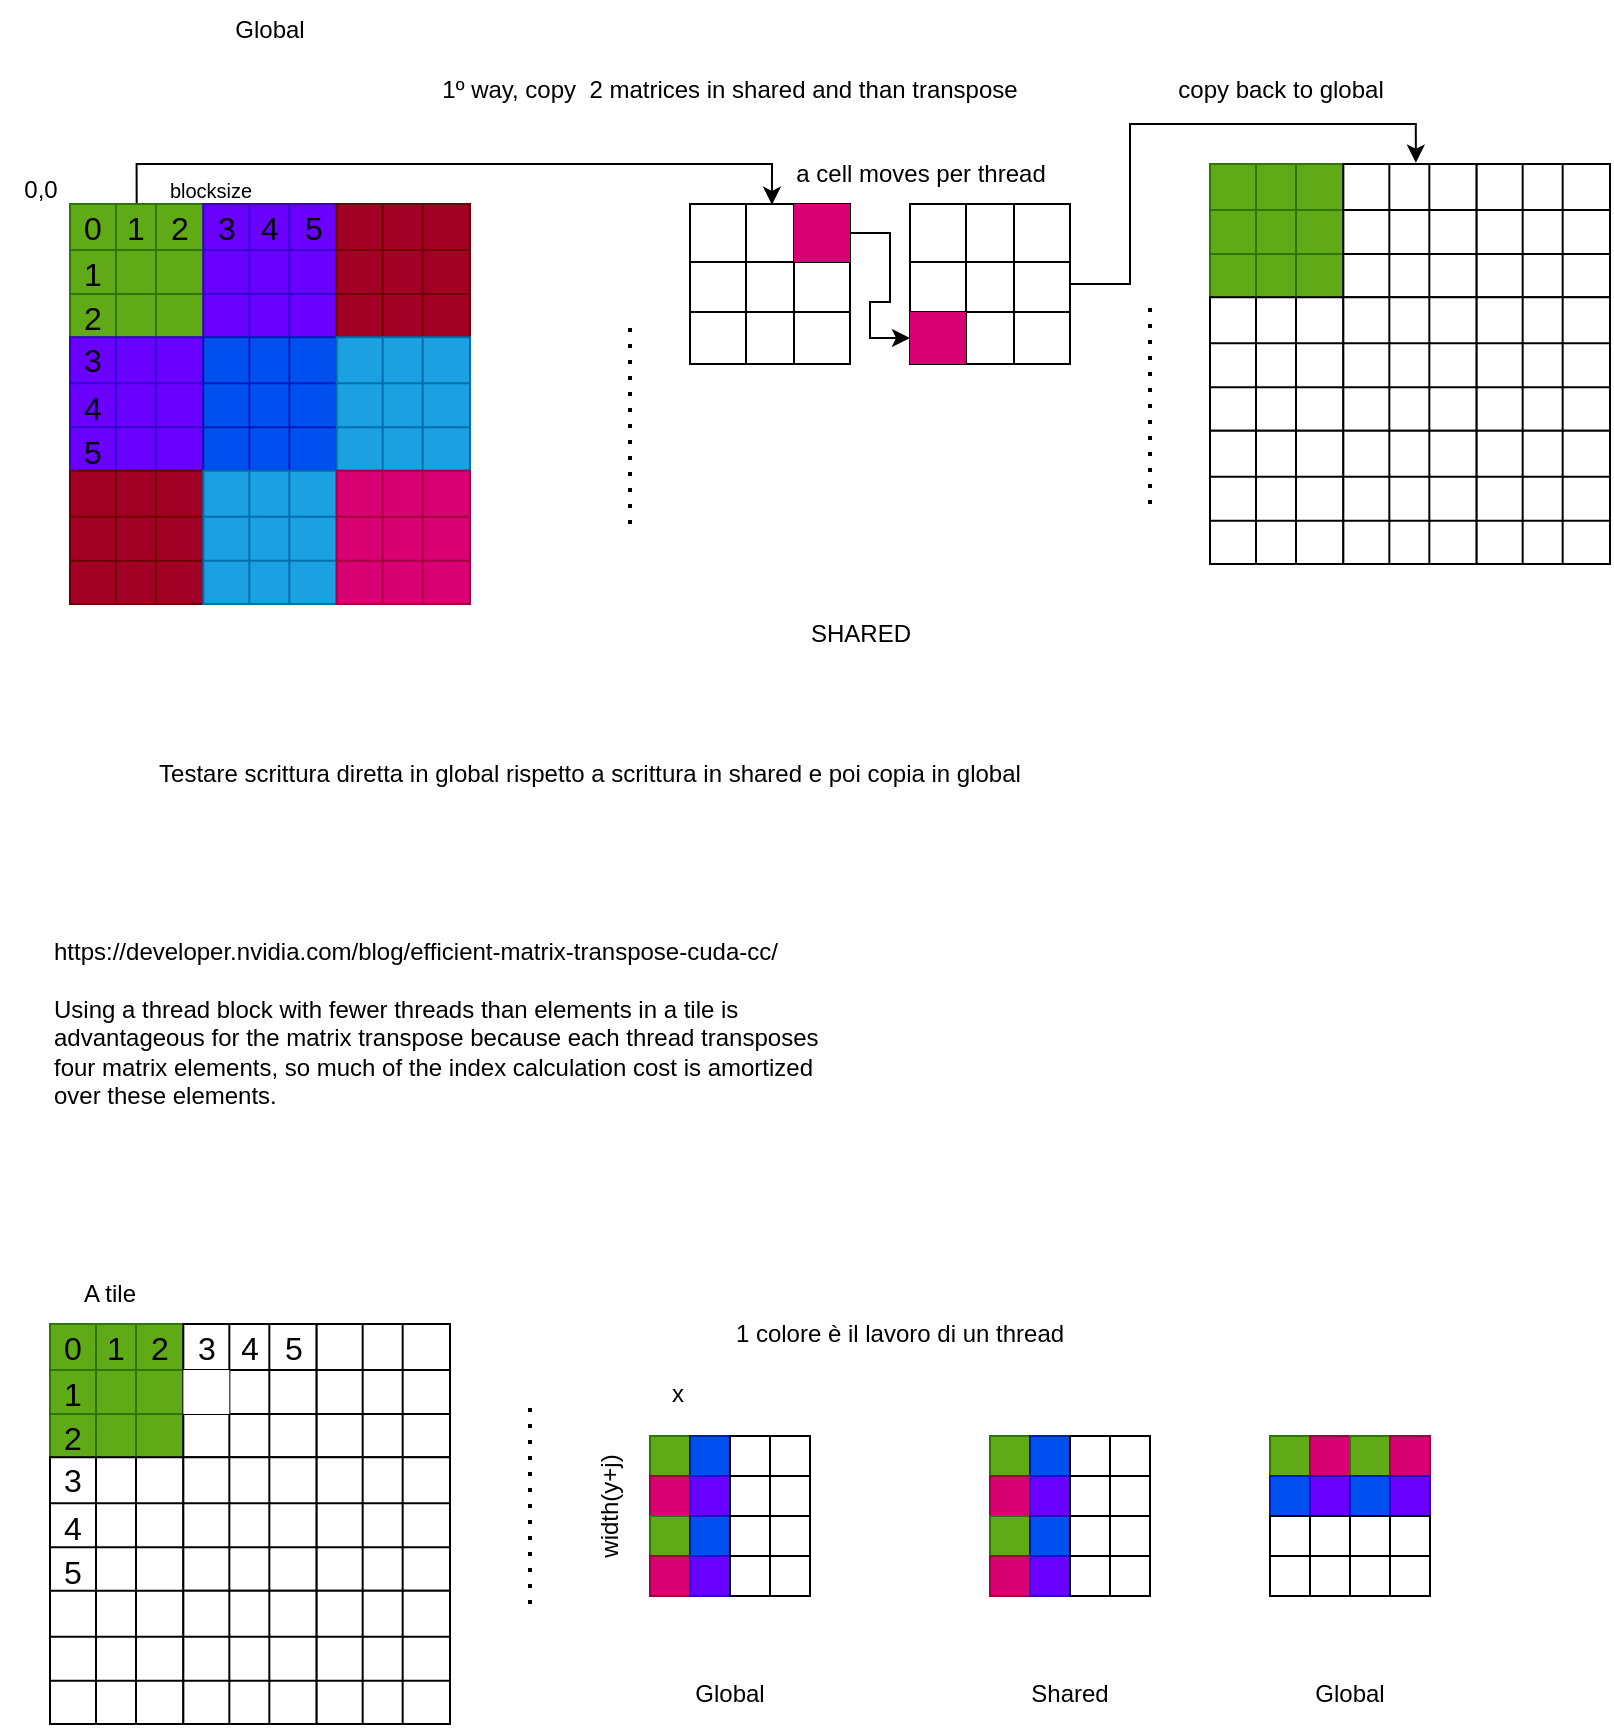 <mxfile version="24.4.13" type="device">
  <diagram name="Pagina-1" id="Jj7MIoWAq9dAmoDiqv5G">
    <mxGraphModel dx="1322" dy="783" grid="1" gridSize="10" guides="1" tooltips="1" connect="1" arrows="1" fold="1" page="1" pageScale="1" pageWidth="827" pageHeight="1169" math="0" shadow="0">
      <root>
        <mxCell id="0" />
        <mxCell id="1" parent="0" />
        <mxCell id="2FRHc-so8YV7qxgjjiC3-118" value="Global" style="text;html=1;align=center;verticalAlign=middle;whiteSpace=wrap;rounded=0;" parent="1" vertex="1">
          <mxGeometry x="110" y="18" width="60" height="30" as="geometry" />
        </mxCell>
        <mxCell id="2FRHc-so8YV7qxgjjiC3-119" value="1º way, copy&amp;nbsp; 2 matrices in shared and than transpose" style="text;html=1;align=center;verticalAlign=middle;whiteSpace=wrap;rounded=0;" parent="1" vertex="1">
          <mxGeometry x="220" y="48" width="300" height="30" as="geometry" />
        </mxCell>
        <mxCell id="2FRHc-so8YV7qxgjjiC3-120" value="" style="shape=table;startSize=0;container=1;collapsible=0;childLayout=tableLayout;fontSize=16;" parent="1" vertex="1">
          <mxGeometry x="350" y="120" width="80" height="80" as="geometry" />
        </mxCell>
        <mxCell id="2FRHc-so8YV7qxgjjiC3-121" value="" style="shape=tableRow;horizontal=0;startSize=0;swimlaneHead=0;swimlaneBody=0;strokeColor=inherit;top=0;left=0;bottom=0;right=0;collapsible=0;dropTarget=0;fillColor=none;points=[[0,0.5],[1,0.5]];portConstraint=eastwest;fontSize=16;" parent="2FRHc-so8YV7qxgjjiC3-120" vertex="1">
          <mxGeometry width="80" height="29" as="geometry" />
        </mxCell>
        <mxCell id="2FRHc-so8YV7qxgjjiC3-122" value="" style="shape=partialRectangle;html=1;whiteSpace=wrap;connectable=0;strokeColor=inherit;overflow=hidden;fillColor=none;top=0;left=0;bottom=0;right=0;pointerEvents=1;fontSize=16;" parent="2FRHc-so8YV7qxgjjiC3-121" vertex="1">
          <mxGeometry width="28" height="29" as="geometry">
            <mxRectangle width="28" height="29" as="alternateBounds" />
          </mxGeometry>
        </mxCell>
        <mxCell id="2FRHc-so8YV7qxgjjiC3-123" value="" style="shape=partialRectangle;html=1;whiteSpace=wrap;connectable=0;strokeColor=inherit;overflow=hidden;fillColor=none;top=0;left=0;bottom=0;right=0;pointerEvents=1;fontSize=16;" parent="2FRHc-so8YV7qxgjjiC3-121" vertex="1">
          <mxGeometry x="28" width="24" height="29" as="geometry">
            <mxRectangle width="24" height="29" as="alternateBounds" />
          </mxGeometry>
        </mxCell>
        <mxCell id="2FRHc-so8YV7qxgjjiC3-124" value="" style="shape=partialRectangle;html=1;whiteSpace=wrap;connectable=0;strokeColor=#A50040;overflow=hidden;fillColor=#d80073;top=0;left=0;bottom=0;right=0;pointerEvents=1;fontSize=16;fontColor=#ffffff;" parent="2FRHc-so8YV7qxgjjiC3-121" vertex="1">
          <mxGeometry x="52" width="28" height="29" as="geometry">
            <mxRectangle width="28" height="29" as="alternateBounds" />
          </mxGeometry>
        </mxCell>
        <mxCell id="2FRHc-so8YV7qxgjjiC3-125" value="" style="shape=tableRow;horizontal=0;startSize=0;swimlaneHead=0;swimlaneBody=0;strokeColor=inherit;top=0;left=0;bottom=0;right=0;collapsible=0;dropTarget=0;fillColor=none;points=[[0,0.5],[1,0.5]];portConstraint=eastwest;fontSize=16;" parent="2FRHc-so8YV7qxgjjiC3-120" vertex="1">
          <mxGeometry y="29" width="80" height="25" as="geometry" />
        </mxCell>
        <mxCell id="2FRHc-so8YV7qxgjjiC3-126" value="" style="shape=partialRectangle;html=1;whiteSpace=wrap;connectable=0;strokeColor=inherit;overflow=hidden;fillColor=none;top=0;left=0;bottom=0;right=0;pointerEvents=1;fontSize=16;" parent="2FRHc-so8YV7qxgjjiC3-125" vertex="1">
          <mxGeometry width="28" height="25" as="geometry">
            <mxRectangle width="28" height="25" as="alternateBounds" />
          </mxGeometry>
        </mxCell>
        <mxCell id="2FRHc-so8YV7qxgjjiC3-127" value="" style="shape=partialRectangle;html=1;whiteSpace=wrap;connectable=0;strokeColor=inherit;overflow=hidden;fillColor=none;top=0;left=0;bottom=0;right=0;pointerEvents=1;fontSize=16;" parent="2FRHc-so8YV7qxgjjiC3-125" vertex="1">
          <mxGeometry x="28" width="24" height="25" as="geometry">
            <mxRectangle width="24" height="25" as="alternateBounds" />
          </mxGeometry>
        </mxCell>
        <mxCell id="2FRHc-so8YV7qxgjjiC3-128" value="" style="shape=partialRectangle;html=1;whiteSpace=wrap;connectable=0;strokeColor=inherit;overflow=hidden;fillColor=none;top=0;left=0;bottom=0;right=0;pointerEvents=1;fontSize=16;" parent="2FRHc-so8YV7qxgjjiC3-125" vertex="1">
          <mxGeometry x="52" width="28" height="25" as="geometry">
            <mxRectangle width="28" height="25" as="alternateBounds" />
          </mxGeometry>
        </mxCell>
        <mxCell id="2FRHc-so8YV7qxgjjiC3-129" value="" style="shape=tableRow;horizontal=0;startSize=0;swimlaneHead=0;swimlaneBody=0;strokeColor=inherit;top=0;left=0;bottom=0;right=0;collapsible=0;dropTarget=0;fillColor=none;points=[[0,0.5],[1,0.5]];portConstraint=eastwest;fontSize=16;" parent="2FRHc-so8YV7qxgjjiC3-120" vertex="1">
          <mxGeometry y="54" width="80" height="26" as="geometry" />
        </mxCell>
        <mxCell id="2FRHc-so8YV7qxgjjiC3-130" value="" style="shape=partialRectangle;html=1;whiteSpace=wrap;connectable=0;strokeColor=inherit;overflow=hidden;fillColor=none;top=0;left=0;bottom=0;right=0;pointerEvents=1;fontSize=16;" parent="2FRHc-so8YV7qxgjjiC3-129" vertex="1">
          <mxGeometry width="28" height="26" as="geometry">
            <mxRectangle width="28" height="26" as="alternateBounds" />
          </mxGeometry>
        </mxCell>
        <mxCell id="2FRHc-so8YV7qxgjjiC3-131" value="" style="shape=partialRectangle;html=1;whiteSpace=wrap;connectable=0;strokeColor=inherit;overflow=hidden;fillColor=none;top=0;left=0;bottom=0;right=0;pointerEvents=1;fontSize=16;" parent="2FRHc-so8YV7qxgjjiC3-129" vertex="1">
          <mxGeometry x="28" width="24" height="26" as="geometry">
            <mxRectangle width="24" height="26" as="alternateBounds" />
          </mxGeometry>
        </mxCell>
        <mxCell id="2FRHc-so8YV7qxgjjiC3-132" value="" style="shape=partialRectangle;html=1;whiteSpace=wrap;connectable=0;strokeColor=inherit;overflow=hidden;fillColor=none;top=0;left=0;bottom=0;right=0;pointerEvents=1;fontSize=16;" parent="2FRHc-so8YV7qxgjjiC3-129" vertex="1">
          <mxGeometry x="52" width="28" height="26" as="geometry">
            <mxRectangle width="28" height="26" as="alternateBounds" />
          </mxGeometry>
        </mxCell>
        <mxCell id="2FRHc-so8YV7qxgjjiC3-133" style="edgeStyle=orthogonalEdgeStyle;rounded=0;orthogonalLoop=1;jettySize=auto;html=1;exitX=0.5;exitY=0;exitDx=0;exitDy=0;entryX=0.512;entryY=0.014;entryDx=0;entryDy=0;entryPerimeter=0;" parent="1" source="2FRHc-so8YV7qxgjjiC3-1" target="2FRHc-so8YV7qxgjjiC3-121" edge="1">
          <mxGeometry relative="1" as="geometry" />
        </mxCell>
        <mxCell id="2FRHc-so8YV7qxgjjiC3-134" value="&lt;font style=&quot;font-size: 10px;&quot;&gt;blocksize&lt;/font&gt;" style="text;html=1;align=center;verticalAlign=middle;resizable=0;points=[];autosize=1;strokeColor=none;fillColor=none;" parent="1" vertex="1">
          <mxGeometry x="80" y="98" width="60" height="30" as="geometry" />
        </mxCell>
        <mxCell id="2FRHc-so8YV7qxgjjiC3-135" value="" style="group" parent="1" vertex="1" connectable="0">
          <mxGeometry x="40" y="120" width="200" height="200" as="geometry" />
        </mxCell>
        <mxCell id="2FRHc-so8YV7qxgjjiC3-1" value="" style="shape=table;startSize=0;container=1;collapsible=0;childLayout=tableLayout;fontSize=16;fillColor=#60a917;fontColor=#ffffff;strokeColor=#2D7600;" parent="2FRHc-so8YV7qxgjjiC3-135" vertex="1">
          <mxGeometry width="66.667" height="66.667" as="geometry" />
        </mxCell>
        <mxCell id="2FRHc-so8YV7qxgjjiC3-2" value="" style="shape=tableRow;horizontal=0;startSize=0;swimlaneHead=0;swimlaneBody=0;strokeColor=inherit;top=0;left=0;bottom=0;right=0;collapsible=0;dropTarget=0;fillColor=none;points=[[0,0.5],[1,0.5]];portConstraint=eastwest;fontSize=16;" parent="2FRHc-so8YV7qxgjjiC3-1" vertex="1">
          <mxGeometry width="66.667" height="23" as="geometry" />
        </mxCell>
        <mxCell id="2FRHc-so8YV7qxgjjiC3-3" value="0" style="shape=partialRectangle;html=1;whiteSpace=wrap;connectable=0;strokeColor=inherit;overflow=hidden;fillColor=none;top=0;left=0;bottom=0;right=0;pointerEvents=1;fontSize=16;" parent="2FRHc-so8YV7qxgjjiC3-2" vertex="1">
          <mxGeometry width="23" height="23" as="geometry">
            <mxRectangle width="23" height="23" as="alternateBounds" />
          </mxGeometry>
        </mxCell>
        <mxCell id="2FRHc-so8YV7qxgjjiC3-4" value="1" style="shape=partialRectangle;html=1;whiteSpace=wrap;connectable=0;strokeColor=inherit;overflow=hidden;fillColor=none;top=0;left=0;bottom=0;right=0;pointerEvents=1;fontSize=16;" parent="2FRHc-so8YV7qxgjjiC3-2" vertex="1">
          <mxGeometry x="23" width="20" height="23" as="geometry">
            <mxRectangle width="20" height="23" as="alternateBounds" />
          </mxGeometry>
        </mxCell>
        <mxCell id="2FRHc-so8YV7qxgjjiC3-5" value="2" style="shape=partialRectangle;html=1;whiteSpace=wrap;connectable=0;strokeColor=inherit;overflow=hidden;fillColor=none;top=0;left=0;bottom=0;right=0;pointerEvents=1;fontSize=16;" parent="2FRHc-so8YV7qxgjjiC3-2" vertex="1">
          <mxGeometry x="43" width="24" height="23" as="geometry">
            <mxRectangle width="24" height="23" as="alternateBounds" />
          </mxGeometry>
        </mxCell>
        <mxCell id="2FRHc-so8YV7qxgjjiC3-6" value="" style="shape=tableRow;horizontal=0;startSize=0;swimlaneHead=0;swimlaneBody=0;strokeColor=inherit;top=0;left=0;bottom=0;right=0;collapsible=0;dropTarget=0;fillColor=none;points=[[0,0.5],[1,0.5]];portConstraint=eastwest;fontSize=16;" parent="2FRHc-so8YV7qxgjjiC3-1" vertex="1">
          <mxGeometry y="23" width="66.667" height="22" as="geometry" />
        </mxCell>
        <mxCell id="2FRHc-so8YV7qxgjjiC3-7" value="1" style="shape=partialRectangle;html=1;whiteSpace=wrap;connectable=0;strokeColor=inherit;overflow=hidden;fillColor=none;top=0;left=0;bottom=0;right=0;pointerEvents=1;fontSize=16;" parent="2FRHc-so8YV7qxgjjiC3-6" vertex="1">
          <mxGeometry width="23" height="22" as="geometry">
            <mxRectangle width="23" height="22" as="alternateBounds" />
          </mxGeometry>
        </mxCell>
        <mxCell id="2FRHc-so8YV7qxgjjiC3-8" value="" style="shape=partialRectangle;html=1;whiteSpace=wrap;connectable=0;strokeColor=inherit;overflow=hidden;fillColor=none;top=0;left=0;bottom=0;right=0;pointerEvents=1;fontSize=16;" parent="2FRHc-so8YV7qxgjjiC3-6" vertex="1">
          <mxGeometry x="23" width="20" height="22" as="geometry">
            <mxRectangle width="20" height="22" as="alternateBounds" />
          </mxGeometry>
        </mxCell>
        <mxCell id="2FRHc-so8YV7qxgjjiC3-9" value="" style="shape=partialRectangle;html=1;whiteSpace=wrap;connectable=0;strokeColor=inherit;overflow=hidden;fillColor=none;top=0;left=0;bottom=0;right=0;pointerEvents=1;fontSize=16;" parent="2FRHc-so8YV7qxgjjiC3-6" vertex="1">
          <mxGeometry x="43" width="24" height="22" as="geometry">
            <mxRectangle width="24" height="22" as="alternateBounds" />
          </mxGeometry>
        </mxCell>
        <mxCell id="2FRHc-so8YV7qxgjjiC3-10" value="" style="shape=tableRow;horizontal=0;startSize=0;swimlaneHead=0;swimlaneBody=0;strokeColor=inherit;top=0;left=0;bottom=0;right=0;collapsible=0;dropTarget=0;fillColor=none;points=[[0,0.5],[1,0.5]];portConstraint=eastwest;fontSize=16;" parent="2FRHc-so8YV7qxgjjiC3-1" vertex="1">
          <mxGeometry y="45" width="66.667" height="22" as="geometry" />
        </mxCell>
        <mxCell id="2FRHc-so8YV7qxgjjiC3-11" value="2" style="shape=partialRectangle;html=1;whiteSpace=wrap;connectable=0;strokeColor=inherit;overflow=hidden;fillColor=none;top=0;left=0;bottom=0;right=0;pointerEvents=1;fontSize=16;" parent="2FRHc-so8YV7qxgjjiC3-10" vertex="1">
          <mxGeometry width="23" height="22" as="geometry">
            <mxRectangle width="23" height="22" as="alternateBounds" />
          </mxGeometry>
        </mxCell>
        <mxCell id="2FRHc-so8YV7qxgjjiC3-12" value="" style="shape=partialRectangle;html=1;whiteSpace=wrap;connectable=0;strokeColor=inherit;overflow=hidden;fillColor=none;top=0;left=0;bottom=0;right=0;pointerEvents=1;fontSize=16;" parent="2FRHc-so8YV7qxgjjiC3-10" vertex="1">
          <mxGeometry x="23" width="20" height="22" as="geometry">
            <mxRectangle width="20" height="22" as="alternateBounds" />
          </mxGeometry>
        </mxCell>
        <mxCell id="2FRHc-so8YV7qxgjjiC3-13" value="" style="shape=partialRectangle;html=1;whiteSpace=wrap;connectable=0;strokeColor=inherit;overflow=hidden;fillColor=none;top=0;left=0;bottom=0;right=0;pointerEvents=1;fontSize=16;" parent="2FRHc-so8YV7qxgjjiC3-10" vertex="1">
          <mxGeometry x="43" width="24" height="22" as="geometry">
            <mxRectangle width="24" height="22" as="alternateBounds" />
          </mxGeometry>
        </mxCell>
        <mxCell id="2FRHc-so8YV7qxgjjiC3-14" value="" style="shape=table;startSize=0;container=1;collapsible=0;childLayout=tableLayout;fontSize=16;fillColor=#6a00ff;fontColor=#ffffff;strokeColor=#3700CC;" parent="2FRHc-so8YV7qxgjjiC3-135" vertex="1">
          <mxGeometry x="66.667" width="66.667" height="66.667" as="geometry" />
        </mxCell>
        <mxCell id="2FRHc-so8YV7qxgjjiC3-15" value="" style="shape=tableRow;horizontal=0;startSize=0;swimlaneHead=0;swimlaneBody=0;strokeColor=inherit;top=0;left=0;bottom=0;right=0;collapsible=0;dropTarget=0;fillColor=none;points=[[0,0.5],[1,0.5]];portConstraint=eastwest;fontSize=16;" parent="2FRHc-so8YV7qxgjjiC3-14" vertex="1">
          <mxGeometry width="66.667" height="23" as="geometry" />
        </mxCell>
        <mxCell id="2FRHc-so8YV7qxgjjiC3-16" value="3" style="shape=partialRectangle;html=1;whiteSpace=wrap;connectable=0;strokeColor=inherit;overflow=hidden;fillColor=none;top=0;left=0;bottom=0;right=0;pointerEvents=1;fontSize=16;" parent="2FRHc-so8YV7qxgjjiC3-15" vertex="1">
          <mxGeometry width="23" height="23" as="geometry">
            <mxRectangle width="23" height="23" as="alternateBounds" />
          </mxGeometry>
        </mxCell>
        <mxCell id="2FRHc-so8YV7qxgjjiC3-17" value="4" style="shape=partialRectangle;html=1;whiteSpace=wrap;connectable=0;strokeColor=inherit;overflow=hidden;fillColor=none;top=0;left=0;bottom=0;right=0;pointerEvents=1;fontSize=16;" parent="2FRHc-so8YV7qxgjjiC3-15" vertex="1">
          <mxGeometry x="23" width="20" height="23" as="geometry">
            <mxRectangle width="20" height="23" as="alternateBounds" />
          </mxGeometry>
        </mxCell>
        <mxCell id="2FRHc-so8YV7qxgjjiC3-18" value="5" style="shape=partialRectangle;html=1;whiteSpace=wrap;connectable=0;strokeColor=inherit;overflow=hidden;fillColor=none;top=0;left=0;bottom=0;right=0;pointerEvents=1;fontSize=16;" parent="2FRHc-so8YV7qxgjjiC3-15" vertex="1">
          <mxGeometry x="43" width="24" height="23" as="geometry">
            <mxRectangle width="24" height="23" as="alternateBounds" />
          </mxGeometry>
        </mxCell>
        <mxCell id="2FRHc-so8YV7qxgjjiC3-19" value="" style="shape=tableRow;horizontal=0;startSize=0;swimlaneHead=0;swimlaneBody=0;strokeColor=inherit;top=0;left=0;bottom=0;right=0;collapsible=0;dropTarget=0;fillColor=none;points=[[0,0.5],[1,0.5]];portConstraint=eastwest;fontSize=16;" parent="2FRHc-so8YV7qxgjjiC3-14" vertex="1">
          <mxGeometry y="23" width="66.667" height="22" as="geometry" />
        </mxCell>
        <mxCell id="2FRHc-so8YV7qxgjjiC3-20" value="" style="shape=partialRectangle;html=1;whiteSpace=wrap;connectable=0;strokeColor=inherit;overflow=hidden;fillColor=none;top=0;left=0;bottom=0;right=0;pointerEvents=1;fontSize=16;" parent="2FRHc-so8YV7qxgjjiC3-19" vertex="1">
          <mxGeometry width="23" height="22" as="geometry">
            <mxRectangle width="23" height="22" as="alternateBounds" />
          </mxGeometry>
        </mxCell>
        <mxCell id="2FRHc-so8YV7qxgjjiC3-21" value="" style="shape=partialRectangle;html=1;whiteSpace=wrap;connectable=0;strokeColor=inherit;overflow=hidden;fillColor=none;top=0;left=0;bottom=0;right=0;pointerEvents=1;fontSize=16;" parent="2FRHc-so8YV7qxgjjiC3-19" vertex="1">
          <mxGeometry x="23" width="20" height="22" as="geometry">
            <mxRectangle width="20" height="22" as="alternateBounds" />
          </mxGeometry>
        </mxCell>
        <mxCell id="2FRHc-so8YV7qxgjjiC3-22" value="" style="shape=partialRectangle;html=1;whiteSpace=wrap;connectable=0;strokeColor=inherit;overflow=hidden;fillColor=none;top=0;left=0;bottom=0;right=0;pointerEvents=1;fontSize=16;" parent="2FRHc-so8YV7qxgjjiC3-19" vertex="1">
          <mxGeometry x="43" width="24" height="22" as="geometry">
            <mxRectangle width="24" height="22" as="alternateBounds" />
          </mxGeometry>
        </mxCell>
        <mxCell id="2FRHc-so8YV7qxgjjiC3-23" value="" style="shape=tableRow;horizontal=0;startSize=0;swimlaneHead=0;swimlaneBody=0;strokeColor=inherit;top=0;left=0;bottom=0;right=0;collapsible=0;dropTarget=0;fillColor=none;points=[[0,0.5],[1,0.5]];portConstraint=eastwest;fontSize=16;" parent="2FRHc-so8YV7qxgjjiC3-14" vertex="1">
          <mxGeometry y="45" width="66.667" height="22" as="geometry" />
        </mxCell>
        <mxCell id="2FRHc-so8YV7qxgjjiC3-24" value="" style="shape=partialRectangle;html=1;whiteSpace=wrap;connectable=0;strokeColor=inherit;overflow=hidden;fillColor=none;top=0;left=0;bottom=0;right=0;pointerEvents=1;fontSize=16;" parent="2FRHc-so8YV7qxgjjiC3-23" vertex="1">
          <mxGeometry width="23" height="22" as="geometry">
            <mxRectangle width="23" height="22" as="alternateBounds" />
          </mxGeometry>
        </mxCell>
        <mxCell id="2FRHc-so8YV7qxgjjiC3-25" value="" style="shape=partialRectangle;html=1;whiteSpace=wrap;connectable=0;strokeColor=inherit;overflow=hidden;fillColor=none;top=0;left=0;bottom=0;right=0;pointerEvents=1;fontSize=16;" parent="2FRHc-so8YV7qxgjjiC3-23" vertex="1">
          <mxGeometry x="23" width="20" height="22" as="geometry">
            <mxRectangle width="20" height="22" as="alternateBounds" />
          </mxGeometry>
        </mxCell>
        <mxCell id="2FRHc-so8YV7qxgjjiC3-26" value="" style="shape=partialRectangle;html=1;whiteSpace=wrap;connectable=0;strokeColor=inherit;overflow=hidden;fillColor=none;top=0;left=0;bottom=0;right=0;pointerEvents=1;fontSize=16;" parent="2FRHc-so8YV7qxgjjiC3-23" vertex="1">
          <mxGeometry x="43" width="24" height="22" as="geometry">
            <mxRectangle width="24" height="22" as="alternateBounds" />
          </mxGeometry>
        </mxCell>
        <mxCell id="2FRHc-so8YV7qxgjjiC3-27" value="" style="shape=table;startSize=0;container=1;collapsible=0;childLayout=tableLayout;fontSize=16;fillColor=#a20025;fontColor=#ffffff;strokeColor=#6F0000;" parent="2FRHc-so8YV7qxgjjiC3-135" vertex="1">
          <mxGeometry x="133.333" width="66.667" height="66.667" as="geometry" />
        </mxCell>
        <mxCell id="2FRHc-so8YV7qxgjjiC3-28" value="" style="shape=tableRow;horizontal=0;startSize=0;swimlaneHead=0;swimlaneBody=0;strokeColor=inherit;top=0;left=0;bottom=0;right=0;collapsible=0;dropTarget=0;fillColor=none;points=[[0,0.5],[1,0.5]];portConstraint=eastwest;fontSize=16;" parent="2FRHc-so8YV7qxgjjiC3-27" vertex="1">
          <mxGeometry width="66.667" height="23" as="geometry" />
        </mxCell>
        <mxCell id="2FRHc-so8YV7qxgjjiC3-29" value="" style="shape=partialRectangle;html=1;whiteSpace=wrap;connectable=0;strokeColor=inherit;overflow=hidden;fillColor=none;top=0;left=0;bottom=0;right=0;pointerEvents=1;fontSize=16;" parent="2FRHc-so8YV7qxgjjiC3-28" vertex="1">
          <mxGeometry width="23" height="23" as="geometry">
            <mxRectangle width="23" height="23" as="alternateBounds" />
          </mxGeometry>
        </mxCell>
        <mxCell id="2FRHc-so8YV7qxgjjiC3-30" value="" style="shape=partialRectangle;html=1;whiteSpace=wrap;connectable=0;strokeColor=inherit;overflow=hidden;fillColor=none;top=0;left=0;bottom=0;right=0;pointerEvents=1;fontSize=16;" parent="2FRHc-so8YV7qxgjjiC3-28" vertex="1">
          <mxGeometry x="23" width="20" height="23" as="geometry">
            <mxRectangle width="20" height="23" as="alternateBounds" />
          </mxGeometry>
        </mxCell>
        <mxCell id="2FRHc-so8YV7qxgjjiC3-31" value="" style="shape=partialRectangle;html=1;whiteSpace=wrap;connectable=0;strokeColor=inherit;overflow=hidden;fillColor=none;top=0;left=0;bottom=0;right=0;pointerEvents=1;fontSize=16;" parent="2FRHc-so8YV7qxgjjiC3-28" vertex="1">
          <mxGeometry x="43" width="24" height="23" as="geometry">
            <mxRectangle width="24" height="23" as="alternateBounds" />
          </mxGeometry>
        </mxCell>
        <mxCell id="2FRHc-so8YV7qxgjjiC3-32" value="" style="shape=tableRow;horizontal=0;startSize=0;swimlaneHead=0;swimlaneBody=0;strokeColor=inherit;top=0;left=0;bottom=0;right=0;collapsible=0;dropTarget=0;fillColor=none;points=[[0,0.5],[1,0.5]];portConstraint=eastwest;fontSize=16;" parent="2FRHc-so8YV7qxgjjiC3-27" vertex="1">
          <mxGeometry y="23" width="66.667" height="22" as="geometry" />
        </mxCell>
        <mxCell id="2FRHc-so8YV7qxgjjiC3-33" value="" style="shape=partialRectangle;html=1;whiteSpace=wrap;connectable=0;strokeColor=inherit;overflow=hidden;fillColor=none;top=0;left=0;bottom=0;right=0;pointerEvents=1;fontSize=16;" parent="2FRHc-so8YV7qxgjjiC3-32" vertex="1">
          <mxGeometry width="23" height="22" as="geometry">
            <mxRectangle width="23" height="22" as="alternateBounds" />
          </mxGeometry>
        </mxCell>
        <mxCell id="2FRHc-so8YV7qxgjjiC3-34" value="" style="shape=partialRectangle;html=1;whiteSpace=wrap;connectable=0;strokeColor=inherit;overflow=hidden;fillColor=none;top=0;left=0;bottom=0;right=0;pointerEvents=1;fontSize=16;" parent="2FRHc-so8YV7qxgjjiC3-32" vertex="1">
          <mxGeometry x="23" width="20" height="22" as="geometry">
            <mxRectangle width="20" height="22" as="alternateBounds" />
          </mxGeometry>
        </mxCell>
        <mxCell id="2FRHc-so8YV7qxgjjiC3-35" value="" style="shape=partialRectangle;html=1;whiteSpace=wrap;connectable=0;strokeColor=inherit;overflow=hidden;fillColor=none;top=0;left=0;bottom=0;right=0;pointerEvents=1;fontSize=16;" parent="2FRHc-so8YV7qxgjjiC3-32" vertex="1">
          <mxGeometry x="43" width="24" height="22" as="geometry">
            <mxRectangle width="24" height="22" as="alternateBounds" />
          </mxGeometry>
        </mxCell>
        <mxCell id="2FRHc-so8YV7qxgjjiC3-36" value="" style="shape=tableRow;horizontal=0;startSize=0;swimlaneHead=0;swimlaneBody=0;strokeColor=inherit;top=0;left=0;bottom=0;right=0;collapsible=0;dropTarget=0;fillColor=none;points=[[0,0.5],[1,0.5]];portConstraint=eastwest;fontSize=16;" parent="2FRHc-so8YV7qxgjjiC3-27" vertex="1">
          <mxGeometry y="45" width="66.667" height="22" as="geometry" />
        </mxCell>
        <mxCell id="2FRHc-so8YV7qxgjjiC3-37" value="" style="shape=partialRectangle;html=1;whiteSpace=wrap;connectable=0;strokeColor=inherit;overflow=hidden;fillColor=none;top=0;left=0;bottom=0;right=0;pointerEvents=1;fontSize=16;" parent="2FRHc-so8YV7qxgjjiC3-36" vertex="1">
          <mxGeometry width="23" height="22" as="geometry">
            <mxRectangle width="23" height="22" as="alternateBounds" />
          </mxGeometry>
        </mxCell>
        <mxCell id="2FRHc-so8YV7qxgjjiC3-38" value="" style="shape=partialRectangle;html=1;whiteSpace=wrap;connectable=0;strokeColor=inherit;overflow=hidden;fillColor=none;top=0;left=0;bottom=0;right=0;pointerEvents=1;fontSize=16;" parent="2FRHc-so8YV7qxgjjiC3-36" vertex="1">
          <mxGeometry x="23" width="20" height="22" as="geometry">
            <mxRectangle width="20" height="22" as="alternateBounds" />
          </mxGeometry>
        </mxCell>
        <mxCell id="2FRHc-so8YV7qxgjjiC3-39" value="" style="shape=partialRectangle;html=1;whiteSpace=wrap;connectable=0;strokeColor=inherit;overflow=hidden;fillColor=none;top=0;left=0;bottom=0;right=0;pointerEvents=1;fontSize=16;" parent="2FRHc-so8YV7qxgjjiC3-36" vertex="1">
          <mxGeometry x="43" width="24" height="22" as="geometry">
            <mxRectangle width="24" height="22" as="alternateBounds" />
          </mxGeometry>
        </mxCell>
        <mxCell id="2FRHc-so8YV7qxgjjiC3-40" value="" style="shape=table;startSize=0;container=1;collapsible=0;childLayout=tableLayout;fontSize=16;fillColor=#6a00ff;fontColor=#ffffff;strokeColor=#3700CC;" parent="2FRHc-so8YV7qxgjjiC3-135" vertex="1">
          <mxGeometry y="66.667" width="66.667" height="66.667" as="geometry" />
        </mxCell>
        <mxCell id="2FRHc-so8YV7qxgjjiC3-41" value="" style="shape=tableRow;horizontal=0;startSize=0;swimlaneHead=0;swimlaneBody=0;strokeColor=inherit;top=0;left=0;bottom=0;right=0;collapsible=0;dropTarget=0;fillColor=none;points=[[0,0.5],[1,0.5]];portConstraint=eastwest;fontSize=16;" parent="2FRHc-so8YV7qxgjjiC3-40" vertex="1">
          <mxGeometry width="66.667" height="23" as="geometry" />
        </mxCell>
        <mxCell id="2FRHc-so8YV7qxgjjiC3-42" value="3" style="shape=partialRectangle;html=1;whiteSpace=wrap;connectable=0;strokeColor=inherit;overflow=hidden;fillColor=none;top=0;left=0;bottom=0;right=0;pointerEvents=1;fontSize=16;" parent="2FRHc-so8YV7qxgjjiC3-41" vertex="1">
          <mxGeometry width="23" height="23" as="geometry">
            <mxRectangle width="23" height="23" as="alternateBounds" />
          </mxGeometry>
        </mxCell>
        <mxCell id="2FRHc-so8YV7qxgjjiC3-43" value="" style="shape=partialRectangle;html=1;whiteSpace=wrap;connectable=0;strokeColor=inherit;overflow=hidden;fillColor=none;top=0;left=0;bottom=0;right=0;pointerEvents=1;fontSize=16;" parent="2FRHc-so8YV7qxgjjiC3-41" vertex="1">
          <mxGeometry x="23" width="20" height="23" as="geometry">
            <mxRectangle width="20" height="23" as="alternateBounds" />
          </mxGeometry>
        </mxCell>
        <mxCell id="2FRHc-so8YV7qxgjjiC3-44" value="" style="shape=partialRectangle;html=1;whiteSpace=wrap;connectable=0;strokeColor=inherit;overflow=hidden;fillColor=none;top=0;left=0;bottom=0;right=0;pointerEvents=1;fontSize=16;" parent="2FRHc-so8YV7qxgjjiC3-41" vertex="1">
          <mxGeometry x="43" width="24" height="23" as="geometry">
            <mxRectangle width="24" height="23" as="alternateBounds" />
          </mxGeometry>
        </mxCell>
        <mxCell id="2FRHc-so8YV7qxgjjiC3-45" value="" style="shape=tableRow;horizontal=0;startSize=0;swimlaneHead=0;swimlaneBody=0;strokeColor=inherit;top=0;left=0;bottom=0;right=0;collapsible=0;dropTarget=0;fillColor=none;points=[[0,0.5],[1,0.5]];portConstraint=eastwest;fontSize=16;" parent="2FRHc-so8YV7qxgjjiC3-40" vertex="1">
          <mxGeometry y="23" width="66.667" height="22" as="geometry" />
        </mxCell>
        <mxCell id="2FRHc-so8YV7qxgjjiC3-46" value="4" style="shape=partialRectangle;html=1;whiteSpace=wrap;connectable=0;strokeColor=inherit;overflow=hidden;fillColor=none;top=0;left=0;bottom=0;right=0;pointerEvents=1;fontSize=16;" parent="2FRHc-so8YV7qxgjjiC3-45" vertex="1">
          <mxGeometry width="23" height="22" as="geometry">
            <mxRectangle width="23" height="22" as="alternateBounds" />
          </mxGeometry>
        </mxCell>
        <mxCell id="2FRHc-so8YV7qxgjjiC3-47" value="" style="shape=partialRectangle;html=1;whiteSpace=wrap;connectable=0;strokeColor=inherit;overflow=hidden;fillColor=none;top=0;left=0;bottom=0;right=0;pointerEvents=1;fontSize=16;" parent="2FRHc-so8YV7qxgjjiC3-45" vertex="1">
          <mxGeometry x="23" width="20" height="22" as="geometry">
            <mxRectangle width="20" height="22" as="alternateBounds" />
          </mxGeometry>
        </mxCell>
        <mxCell id="2FRHc-so8YV7qxgjjiC3-48" value="" style="shape=partialRectangle;html=1;whiteSpace=wrap;connectable=0;strokeColor=inherit;overflow=hidden;fillColor=none;top=0;left=0;bottom=0;right=0;pointerEvents=1;fontSize=16;" parent="2FRHc-so8YV7qxgjjiC3-45" vertex="1">
          <mxGeometry x="43" width="24" height="22" as="geometry">
            <mxRectangle width="24" height="22" as="alternateBounds" />
          </mxGeometry>
        </mxCell>
        <mxCell id="2FRHc-so8YV7qxgjjiC3-49" value="" style="shape=tableRow;horizontal=0;startSize=0;swimlaneHead=0;swimlaneBody=0;strokeColor=inherit;top=0;left=0;bottom=0;right=0;collapsible=0;dropTarget=0;fillColor=none;points=[[0,0.5],[1,0.5]];portConstraint=eastwest;fontSize=16;" parent="2FRHc-so8YV7qxgjjiC3-40" vertex="1">
          <mxGeometry y="45" width="66.667" height="22" as="geometry" />
        </mxCell>
        <mxCell id="2FRHc-so8YV7qxgjjiC3-50" value="5" style="shape=partialRectangle;html=1;whiteSpace=wrap;connectable=0;strokeColor=inherit;overflow=hidden;fillColor=none;top=0;left=0;bottom=0;right=0;pointerEvents=1;fontSize=16;" parent="2FRHc-so8YV7qxgjjiC3-49" vertex="1">
          <mxGeometry width="23" height="22" as="geometry">
            <mxRectangle width="23" height="22" as="alternateBounds" />
          </mxGeometry>
        </mxCell>
        <mxCell id="2FRHc-so8YV7qxgjjiC3-51" value="" style="shape=partialRectangle;html=1;whiteSpace=wrap;connectable=0;strokeColor=inherit;overflow=hidden;fillColor=none;top=0;left=0;bottom=0;right=0;pointerEvents=1;fontSize=16;" parent="2FRHc-so8YV7qxgjjiC3-49" vertex="1">
          <mxGeometry x="23" width="20" height="22" as="geometry">
            <mxRectangle width="20" height="22" as="alternateBounds" />
          </mxGeometry>
        </mxCell>
        <mxCell id="2FRHc-so8YV7qxgjjiC3-52" value="" style="shape=partialRectangle;html=1;whiteSpace=wrap;connectable=0;strokeColor=inherit;overflow=hidden;fillColor=none;top=0;left=0;bottom=0;right=0;pointerEvents=1;fontSize=16;" parent="2FRHc-so8YV7qxgjjiC3-49" vertex="1">
          <mxGeometry x="43" width="24" height="22" as="geometry">
            <mxRectangle width="24" height="22" as="alternateBounds" />
          </mxGeometry>
        </mxCell>
        <mxCell id="2FRHc-so8YV7qxgjjiC3-53" value="" style="shape=table;startSize=0;container=1;collapsible=0;childLayout=tableLayout;fontSize=16;fillColor=#0050ef;fontColor=#ffffff;strokeColor=#001DBC;" parent="2FRHc-so8YV7qxgjjiC3-135" vertex="1">
          <mxGeometry x="66.667" y="66.667" width="66.667" height="66.667" as="geometry" />
        </mxCell>
        <mxCell id="2FRHc-so8YV7qxgjjiC3-54" value="" style="shape=tableRow;horizontal=0;startSize=0;swimlaneHead=0;swimlaneBody=0;strokeColor=inherit;top=0;left=0;bottom=0;right=0;collapsible=0;dropTarget=0;fillColor=none;points=[[0,0.5],[1,0.5]];portConstraint=eastwest;fontSize=16;" parent="2FRHc-so8YV7qxgjjiC3-53" vertex="1">
          <mxGeometry width="66.667" height="23" as="geometry" />
        </mxCell>
        <mxCell id="2FRHc-so8YV7qxgjjiC3-55" value="" style="shape=partialRectangle;html=1;whiteSpace=wrap;connectable=0;strokeColor=inherit;overflow=hidden;fillColor=none;top=0;left=0;bottom=0;right=0;pointerEvents=1;fontSize=16;" parent="2FRHc-so8YV7qxgjjiC3-54" vertex="1">
          <mxGeometry width="23" height="23" as="geometry">
            <mxRectangle width="23" height="23" as="alternateBounds" />
          </mxGeometry>
        </mxCell>
        <mxCell id="2FRHc-so8YV7qxgjjiC3-56" value="" style="shape=partialRectangle;html=1;whiteSpace=wrap;connectable=0;strokeColor=inherit;overflow=hidden;fillColor=none;top=0;left=0;bottom=0;right=0;pointerEvents=1;fontSize=16;" parent="2FRHc-so8YV7qxgjjiC3-54" vertex="1">
          <mxGeometry x="23" width="20" height="23" as="geometry">
            <mxRectangle width="20" height="23" as="alternateBounds" />
          </mxGeometry>
        </mxCell>
        <mxCell id="2FRHc-so8YV7qxgjjiC3-57" value="" style="shape=partialRectangle;html=1;whiteSpace=wrap;connectable=0;strokeColor=inherit;overflow=hidden;fillColor=none;top=0;left=0;bottom=0;right=0;pointerEvents=1;fontSize=16;" parent="2FRHc-so8YV7qxgjjiC3-54" vertex="1">
          <mxGeometry x="43" width="24" height="23" as="geometry">
            <mxRectangle width="24" height="23" as="alternateBounds" />
          </mxGeometry>
        </mxCell>
        <mxCell id="2FRHc-so8YV7qxgjjiC3-58" value="" style="shape=tableRow;horizontal=0;startSize=0;swimlaneHead=0;swimlaneBody=0;strokeColor=inherit;top=0;left=0;bottom=0;right=0;collapsible=0;dropTarget=0;fillColor=none;points=[[0,0.5],[1,0.5]];portConstraint=eastwest;fontSize=16;" parent="2FRHc-so8YV7qxgjjiC3-53" vertex="1">
          <mxGeometry y="23" width="66.667" height="22" as="geometry" />
        </mxCell>
        <mxCell id="2FRHc-so8YV7qxgjjiC3-59" value="" style="shape=partialRectangle;html=1;whiteSpace=wrap;connectable=0;strokeColor=inherit;overflow=hidden;fillColor=none;top=0;left=0;bottom=0;right=0;pointerEvents=1;fontSize=16;" parent="2FRHc-so8YV7qxgjjiC3-58" vertex="1">
          <mxGeometry width="23" height="22" as="geometry">
            <mxRectangle width="23" height="22" as="alternateBounds" />
          </mxGeometry>
        </mxCell>
        <mxCell id="2FRHc-so8YV7qxgjjiC3-60" value="" style="shape=partialRectangle;html=1;whiteSpace=wrap;connectable=0;strokeColor=inherit;overflow=hidden;fillColor=none;top=0;left=0;bottom=0;right=0;pointerEvents=1;fontSize=16;" parent="2FRHc-so8YV7qxgjjiC3-58" vertex="1">
          <mxGeometry x="23" width="20" height="22" as="geometry">
            <mxRectangle width="20" height="22" as="alternateBounds" />
          </mxGeometry>
        </mxCell>
        <mxCell id="2FRHc-so8YV7qxgjjiC3-61" value="" style="shape=partialRectangle;html=1;whiteSpace=wrap;connectable=0;strokeColor=inherit;overflow=hidden;fillColor=none;top=0;left=0;bottom=0;right=0;pointerEvents=1;fontSize=16;" parent="2FRHc-so8YV7qxgjjiC3-58" vertex="1">
          <mxGeometry x="43" width="24" height="22" as="geometry">
            <mxRectangle width="24" height="22" as="alternateBounds" />
          </mxGeometry>
        </mxCell>
        <mxCell id="2FRHc-so8YV7qxgjjiC3-62" value="" style="shape=tableRow;horizontal=0;startSize=0;swimlaneHead=0;swimlaneBody=0;strokeColor=inherit;top=0;left=0;bottom=0;right=0;collapsible=0;dropTarget=0;fillColor=none;points=[[0,0.5],[1,0.5]];portConstraint=eastwest;fontSize=16;" parent="2FRHc-so8YV7qxgjjiC3-53" vertex="1">
          <mxGeometry y="45" width="66.667" height="22" as="geometry" />
        </mxCell>
        <mxCell id="2FRHc-so8YV7qxgjjiC3-63" value="" style="shape=partialRectangle;html=1;whiteSpace=wrap;connectable=0;strokeColor=inherit;overflow=hidden;fillColor=none;top=0;left=0;bottom=0;right=0;pointerEvents=1;fontSize=16;" parent="2FRHc-so8YV7qxgjjiC3-62" vertex="1">
          <mxGeometry width="23" height="22" as="geometry">
            <mxRectangle width="23" height="22" as="alternateBounds" />
          </mxGeometry>
        </mxCell>
        <mxCell id="2FRHc-so8YV7qxgjjiC3-64" value="" style="shape=partialRectangle;html=1;whiteSpace=wrap;connectable=0;strokeColor=inherit;overflow=hidden;fillColor=none;top=0;left=0;bottom=0;right=0;pointerEvents=1;fontSize=16;" parent="2FRHc-so8YV7qxgjjiC3-62" vertex="1">
          <mxGeometry x="23" width="20" height="22" as="geometry">
            <mxRectangle width="20" height="22" as="alternateBounds" />
          </mxGeometry>
        </mxCell>
        <mxCell id="2FRHc-so8YV7qxgjjiC3-65" value="" style="shape=partialRectangle;html=1;whiteSpace=wrap;connectable=0;strokeColor=inherit;overflow=hidden;fillColor=none;top=0;left=0;bottom=0;right=0;pointerEvents=1;fontSize=16;" parent="2FRHc-so8YV7qxgjjiC3-62" vertex="1">
          <mxGeometry x="43" width="24" height="22" as="geometry">
            <mxRectangle width="24" height="22" as="alternateBounds" />
          </mxGeometry>
        </mxCell>
        <mxCell id="2FRHc-so8YV7qxgjjiC3-66" value="" style="shape=table;startSize=0;container=1;collapsible=0;childLayout=tableLayout;fontSize=16;fillColor=#1ba1e2;fontColor=#ffffff;strokeColor=#006EAF;" parent="2FRHc-so8YV7qxgjjiC3-135" vertex="1">
          <mxGeometry x="133.333" y="66.667" width="66.667" height="66.667" as="geometry" />
        </mxCell>
        <mxCell id="2FRHc-so8YV7qxgjjiC3-67" value="" style="shape=tableRow;horizontal=0;startSize=0;swimlaneHead=0;swimlaneBody=0;strokeColor=inherit;top=0;left=0;bottom=0;right=0;collapsible=0;dropTarget=0;fillColor=none;points=[[0,0.5],[1,0.5]];portConstraint=eastwest;fontSize=16;" parent="2FRHc-so8YV7qxgjjiC3-66" vertex="1">
          <mxGeometry width="66.667" height="23" as="geometry" />
        </mxCell>
        <mxCell id="2FRHc-so8YV7qxgjjiC3-68" value="" style="shape=partialRectangle;html=1;whiteSpace=wrap;connectable=0;strokeColor=inherit;overflow=hidden;fillColor=none;top=0;left=0;bottom=0;right=0;pointerEvents=1;fontSize=16;" parent="2FRHc-so8YV7qxgjjiC3-67" vertex="1">
          <mxGeometry width="23" height="23" as="geometry">
            <mxRectangle width="23" height="23" as="alternateBounds" />
          </mxGeometry>
        </mxCell>
        <mxCell id="2FRHc-so8YV7qxgjjiC3-69" value="" style="shape=partialRectangle;html=1;whiteSpace=wrap;connectable=0;strokeColor=inherit;overflow=hidden;fillColor=none;top=0;left=0;bottom=0;right=0;pointerEvents=1;fontSize=16;" parent="2FRHc-so8YV7qxgjjiC3-67" vertex="1">
          <mxGeometry x="23" width="20" height="23" as="geometry">
            <mxRectangle width="20" height="23" as="alternateBounds" />
          </mxGeometry>
        </mxCell>
        <mxCell id="2FRHc-so8YV7qxgjjiC3-70" value="" style="shape=partialRectangle;html=1;whiteSpace=wrap;connectable=0;strokeColor=inherit;overflow=hidden;fillColor=none;top=0;left=0;bottom=0;right=0;pointerEvents=1;fontSize=16;" parent="2FRHc-so8YV7qxgjjiC3-67" vertex="1">
          <mxGeometry x="43" width="24" height="23" as="geometry">
            <mxRectangle width="24" height="23" as="alternateBounds" />
          </mxGeometry>
        </mxCell>
        <mxCell id="2FRHc-so8YV7qxgjjiC3-71" value="" style="shape=tableRow;horizontal=0;startSize=0;swimlaneHead=0;swimlaneBody=0;strokeColor=inherit;top=0;left=0;bottom=0;right=0;collapsible=0;dropTarget=0;fillColor=none;points=[[0,0.5],[1,0.5]];portConstraint=eastwest;fontSize=16;" parent="2FRHc-so8YV7qxgjjiC3-66" vertex="1">
          <mxGeometry y="23" width="66.667" height="22" as="geometry" />
        </mxCell>
        <mxCell id="2FRHc-so8YV7qxgjjiC3-72" value="" style="shape=partialRectangle;html=1;whiteSpace=wrap;connectable=0;strokeColor=inherit;overflow=hidden;fillColor=none;top=0;left=0;bottom=0;right=0;pointerEvents=1;fontSize=16;" parent="2FRHc-so8YV7qxgjjiC3-71" vertex="1">
          <mxGeometry width="23" height="22" as="geometry">
            <mxRectangle width="23" height="22" as="alternateBounds" />
          </mxGeometry>
        </mxCell>
        <mxCell id="2FRHc-so8YV7qxgjjiC3-73" value="" style="shape=partialRectangle;html=1;whiteSpace=wrap;connectable=0;strokeColor=inherit;overflow=hidden;fillColor=none;top=0;left=0;bottom=0;right=0;pointerEvents=1;fontSize=16;" parent="2FRHc-so8YV7qxgjjiC3-71" vertex="1">
          <mxGeometry x="23" width="20" height="22" as="geometry">
            <mxRectangle width="20" height="22" as="alternateBounds" />
          </mxGeometry>
        </mxCell>
        <mxCell id="2FRHc-so8YV7qxgjjiC3-74" value="" style="shape=partialRectangle;html=1;whiteSpace=wrap;connectable=0;strokeColor=inherit;overflow=hidden;fillColor=none;top=0;left=0;bottom=0;right=0;pointerEvents=1;fontSize=16;" parent="2FRHc-so8YV7qxgjjiC3-71" vertex="1">
          <mxGeometry x="43" width="24" height="22" as="geometry">
            <mxRectangle width="24" height="22" as="alternateBounds" />
          </mxGeometry>
        </mxCell>
        <mxCell id="2FRHc-so8YV7qxgjjiC3-75" value="" style="shape=tableRow;horizontal=0;startSize=0;swimlaneHead=0;swimlaneBody=0;strokeColor=inherit;top=0;left=0;bottom=0;right=0;collapsible=0;dropTarget=0;fillColor=none;points=[[0,0.5],[1,0.5]];portConstraint=eastwest;fontSize=16;" parent="2FRHc-so8YV7qxgjjiC3-66" vertex="1">
          <mxGeometry y="45" width="66.667" height="22" as="geometry" />
        </mxCell>
        <mxCell id="2FRHc-so8YV7qxgjjiC3-76" value="" style="shape=partialRectangle;html=1;whiteSpace=wrap;connectable=0;strokeColor=inherit;overflow=hidden;fillColor=none;top=0;left=0;bottom=0;right=0;pointerEvents=1;fontSize=16;" parent="2FRHc-so8YV7qxgjjiC3-75" vertex="1">
          <mxGeometry width="23" height="22" as="geometry">
            <mxRectangle width="23" height="22" as="alternateBounds" />
          </mxGeometry>
        </mxCell>
        <mxCell id="2FRHc-so8YV7qxgjjiC3-77" value="" style="shape=partialRectangle;html=1;whiteSpace=wrap;connectable=0;strokeColor=inherit;overflow=hidden;fillColor=none;top=0;left=0;bottom=0;right=0;pointerEvents=1;fontSize=16;" parent="2FRHc-so8YV7qxgjjiC3-75" vertex="1">
          <mxGeometry x="23" width="20" height="22" as="geometry">
            <mxRectangle width="20" height="22" as="alternateBounds" />
          </mxGeometry>
        </mxCell>
        <mxCell id="2FRHc-so8YV7qxgjjiC3-78" value="" style="shape=partialRectangle;html=1;whiteSpace=wrap;connectable=0;strokeColor=inherit;overflow=hidden;fillColor=none;top=0;left=0;bottom=0;right=0;pointerEvents=1;fontSize=16;" parent="2FRHc-so8YV7qxgjjiC3-75" vertex="1">
          <mxGeometry x="43" width="24" height="22" as="geometry">
            <mxRectangle width="24" height="22" as="alternateBounds" />
          </mxGeometry>
        </mxCell>
        <mxCell id="2FRHc-so8YV7qxgjjiC3-79" value="" style="shape=table;startSize=0;container=1;collapsible=0;childLayout=tableLayout;fontSize=16;fillColor=#a20025;fontColor=#ffffff;strokeColor=#6F0000;" parent="2FRHc-so8YV7qxgjjiC3-135" vertex="1">
          <mxGeometry y="133.333" width="66.667" height="66.667" as="geometry" />
        </mxCell>
        <mxCell id="2FRHc-so8YV7qxgjjiC3-80" value="" style="shape=tableRow;horizontal=0;startSize=0;swimlaneHead=0;swimlaneBody=0;strokeColor=inherit;top=0;left=0;bottom=0;right=0;collapsible=0;dropTarget=0;fillColor=none;points=[[0,0.5],[1,0.5]];portConstraint=eastwest;fontSize=16;" parent="2FRHc-so8YV7qxgjjiC3-79" vertex="1">
          <mxGeometry width="66.667" height="23" as="geometry" />
        </mxCell>
        <mxCell id="2FRHc-so8YV7qxgjjiC3-81" value="" style="shape=partialRectangle;html=1;whiteSpace=wrap;connectable=0;strokeColor=inherit;overflow=hidden;fillColor=none;top=0;left=0;bottom=0;right=0;pointerEvents=1;fontSize=16;" parent="2FRHc-so8YV7qxgjjiC3-80" vertex="1">
          <mxGeometry width="23" height="23" as="geometry">
            <mxRectangle width="23" height="23" as="alternateBounds" />
          </mxGeometry>
        </mxCell>
        <mxCell id="2FRHc-so8YV7qxgjjiC3-82" value="" style="shape=partialRectangle;html=1;whiteSpace=wrap;connectable=0;strokeColor=inherit;overflow=hidden;fillColor=none;top=0;left=0;bottom=0;right=0;pointerEvents=1;fontSize=16;" parent="2FRHc-so8YV7qxgjjiC3-80" vertex="1">
          <mxGeometry x="23" width="20" height="23" as="geometry">
            <mxRectangle width="20" height="23" as="alternateBounds" />
          </mxGeometry>
        </mxCell>
        <mxCell id="2FRHc-so8YV7qxgjjiC3-83" value="" style="shape=partialRectangle;html=1;whiteSpace=wrap;connectable=0;strokeColor=inherit;overflow=hidden;fillColor=none;top=0;left=0;bottom=0;right=0;pointerEvents=1;fontSize=16;" parent="2FRHc-so8YV7qxgjjiC3-80" vertex="1">
          <mxGeometry x="43" width="24" height="23" as="geometry">
            <mxRectangle width="24" height="23" as="alternateBounds" />
          </mxGeometry>
        </mxCell>
        <mxCell id="2FRHc-so8YV7qxgjjiC3-84" value="" style="shape=tableRow;horizontal=0;startSize=0;swimlaneHead=0;swimlaneBody=0;strokeColor=inherit;top=0;left=0;bottom=0;right=0;collapsible=0;dropTarget=0;fillColor=none;points=[[0,0.5],[1,0.5]];portConstraint=eastwest;fontSize=16;" parent="2FRHc-so8YV7qxgjjiC3-79" vertex="1">
          <mxGeometry y="23" width="66.667" height="22" as="geometry" />
        </mxCell>
        <mxCell id="2FRHc-so8YV7qxgjjiC3-85" value="" style="shape=partialRectangle;html=1;whiteSpace=wrap;connectable=0;strokeColor=inherit;overflow=hidden;fillColor=none;top=0;left=0;bottom=0;right=0;pointerEvents=1;fontSize=16;" parent="2FRHc-so8YV7qxgjjiC3-84" vertex="1">
          <mxGeometry width="23" height="22" as="geometry">
            <mxRectangle width="23" height="22" as="alternateBounds" />
          </mxGeometry>
        </mxCell>
        <mxCell id="2FRHc-so8YV7qxgjjiC3-86" value="" style="shape=partialRectangle;html=1;whiteSpace=wrap;connectable=0;strokeColor=inherit;overflow=hidden;fillColor=none;top=0;left=0;bottom=0;right=0;pointerEvents=1;fontSize=16;" parent="2FRHc-so8YV7qxgjjiC3-84" vertex="1">
          <mxGeometry x="23" width="20" height="22" as="geometry">
            <mxRectangle width="20" height="22" as="alternateBounds" />
          </mxGeometry>
        </mxCell>
        <mxCell id="2FRHc-so8YV7qxgjjiC3-87" value="" style="shape=partialRectangle;html=1;whiteSpace=wrap;connectable=0;strokeColor=inherit;overflow=hidden;fillColor=none;top=0;left=0;bottom=0;right=0;pointerEvents=1;fontSize=16;" parent="2FRHc-so8YV7qxgjjiC3-84" vertex="1">
          <mxGeometry x="43" width="24" height="22" as="geometry">
            <mxRectangle width="24" height="22" as="alternateBounds" />
          </mxGeometry>
        </mxCell>
        <mxCell id="2FRHc-so8YV7qxgjjiC3-88" value="" style="shape=tableRow;horizontal=0;startSize=0;swimlaneHead=0;swimlaneBody=0;strokeColor=inherit;top=0;left=0;bottom=0;right=0;collapsible=0;dropTarget=0;fillColor=none;points=[[0,0.5],[1,0.5]];portConstraint=eastwest;fontSize=16;" parent="2FRHc-so8YV7qxgjjiC3-79" vertex="1">
          <mxGeometry y="45" width="66.667" height="22" as="geometry" />
        </mxCell>
        <mxCell id="2FRHc-so8YV7qxgjjiC3-89" value="" style="shape=partialRectangle;html=1;whiteSpace=wrap;connectable=0;strokeColor=inherit;overflow=hidden;fillColor=none;top=0;left=0;bottom=0;right=0;pointerEvents=1;fontSize=16;" parent="2FRHc-so8YV7qxgjjiC3-88" vertex="1">
          <mxGeometry width="23" height="22" as="geometry">
            <mxRectangle width="23" height="22" as="alternateBounds" />
          </mxGeometry>
        </mxCell>
        <mxCell id="2FRHc-so8YV7qxgjjiC3-90" value="" style="shape=partialRectangle;html=1;whiteSpace=wrap;connectable=0;strokeColor=inherit;overflow=hidden;fillColor=none;top=0;left=0;bottom=0;right=0;pointerEvents=1;fontSize=16;" parent="2FRHc-so8YV7qxgjjiC3-88" vertex="1">
          <mxGeometry x="23" width="20" height="22" as="geometry">
            <mxRectangle width="20" height="22" as="alternateBounds" />
          </mxGeometry>
        </mxCell>
        <mxCell id="2FRHc-so8YV7qxgjjiC3-91" value="" style="shape=partialRectangle;html=1;whiteSpace=wrap;connectable=0;strokeColor=inherit;overflow=hidden;fillColor=none;top=0;left=0;bottom=0;right=0;pointerEvents=1;fontSize=16;" parent="2FRHc-so8YV7qxgjjiC3-88" vertex="1">
          <mxGeometry x="43" width="24" height="22" as="geometry">
            <mxRectangle width="24" height="22" as="alternateBounds" />
          </mxGeometry>
        </mxCell>
        <mxCell id="2FRHc-so8YV7qxgjjiC3-92" value="" style="shape=table;startSize=0;container=1;collapsible=0;childLayout=tableLayout;fontSize=16;fillColor=#1ba1e2;fontColor=#ffffff;strokeColor=#006EAF;" parent="2FRHc-so8YV7qxgjjiC3-135" vertex="1">
          <mxGeometry x="66.667" y="133.333" width="66.667" height="66.667" as="geometry" />
        </mxCell>
        <mxCell id="2FRHc-so8YV7qxgjjiC3-93" value="" style="shape=tableRow;horizontal=0;startSize=0;swimlaneHead=0;swimlaneBody=0;strokeColor=inherit;top=0;left=0;bottom=0;right=0;collapsible=0;dropTarget=0;fillColor=none;points=[[0,0.5],[1,0.5]];portConstraint=eastwest;fontSize=16;" parent="2FRHc-so8YV7qxgjjiC3-92" vertex="1">
          <mxGeometry width="66.667" height="23" as="geometry" />
        </mxCell>
        <mxCell id="2FRHc-so8YV7qxgjjiC3-94" value="" style="shape=partialRectangle;html=1;whiteSpace=wrap;connectable=0;strokeColor=inherit;overflow=hidden;fillColor=none;top=0;left=0;bottom=0;right=0;pointerEvents=1;fontSize=16;" parent="2FRHc-so8YV7qxgjjiC3-93" vertex="1">
          <mxGeometry width="23" height="23" as="geometry">
            <mxRectangle width="23" height="23" as="alternateBounds" />
          </mxGeometry>
        </mxCell>
        <mxCell id="2FRHc-so8YV7qxgjjiC3-95" value="" style="shape=partialRectangle;html=1;whiteSpace=wrap;connectable=0;strokeColor=inherit;overflow=hidden;fillColor=none;top=0;left=0;bottom=0;right=0;pointerEvents=1;fontSize=16;" parent="2FRHc-so8YV7qxgjjiC3-93" vertex="1">
          <mxGeometry x="23" width="20" height="23" as="geometry">
            <mxRectangle width="20" height="23" as="alternateBounds" />
          </mxGeometry>
        </mxCell>
        <mxCell id="2FRHc-so8YV7qxgjjiC3-96" value="" style="shape=partialRectangle;html=1;whiteSpace=wrap;connectable=0;strokeColor=inherit;overflow=hidden;fillColor=none;top=0;left=0;bottom=0;right=0;pointerEvents=1;fontSize=16;" parent="2FRHc-so8YV7qxgjjiC3-93" vertex="1">
          <mxGeometry x="43" width="24" height="23" as="geometry">
            <mxRectangle width="24" height="23" as="alternateBounds" />
          </mxGeometry>
        </mxCell>
        <mxCell id="2FRHc-so8YV7qxgjjiC3-97" value="" style="shape=tableRow;horizontal=0;startSize=0;swimlaneHead=0;swimlaneBody=0;strokeColor=inherit;top=0;left=0;bottom=0;right=0;collapsible=0;dropTarget=0;fillColor=none;points=[[0,0.5],[1,0.5]];portConstraint=eastwest;fontSize=16;" parent="2FRHc-so8YV7qxgjjiC3-92" vertex="1">
          <mxGeometry y="23" width="66.667" height="22" as="geometry" />
        </mxCell>
        <mxCell id="2FRHc-so8YV7qxgjjiC3-98" value="" style="shape=partialRectangle;html=1;whiteSpace=wrap;connectable=0;strokeColor=inherit;overflow=hidden;fillColor=none;top=0;left=0;bottom=0;right=0;pointerEvents=1;fontSize=16;" parent="2FRHc-so8YV7qxgjjiC3-97" vertex="1">
          <mxGeometry width="23" height="22" as="geometry">
            <mxRectangle width="23" height="22" as="alternateBounds" />
          </mxGeometry>
        </mxCell>
        <mxCell id="2FRHc-so8YV7qxgjjiC3-99" value="" style="shape=partialRectangle;html=1;whiteSpace=wrap;connectable=0;strokeColor=inherit;overflow=hidden;fillColor=none;top=0;left=0;bottom=0;right=0;pointerEvents=1;fontSize=16;" parent="2FRHc-so8YV7qxgjjiC3-97" vertex="1">
          <mxGeometry x="23" width="20" height="22" as="geometry">
            <mxRectangle width="20" height="22" as="alternateBounds" />
          </mxGeometry>
        </mxCell>
        <mxCell id="2FRHc-so8YV7qxgjjiC3-100" value="" style="shape=partialRectangle;html=1;whiteSpace=wrap;connectable=0;strokeColor=inherit;overflow=hidden;fillColor=none;top=0;left=0;bottom=0;right=0;pointerEvents=1;fontSize=16;" parent="2FRHc-so8YV7qxgjjiC3-97" vertex="1">
          <mxGeometry x="43" width="24" height="22" as="geometry">
            <mxRectangle width="24" height="22" as="alternateBounds" />
          </mxGeometry>
        </mxCell>
        <mxCell id="2FRHc-so8YV7qxgjjiC3-101" value="" style="shape=tableRow;horizontal=0;startSize=0;swimlaneHead=0;swimlaneBody=0;strokeColor=inherit;top=0;left=0;bottom=0;right=0;collapsible=0;dropTarget=0;fillColor=none;points=[[0,0.5],[1,0.5]];portConstraint=eastwest;fontSize=16;" parent="2FRHc-so8YV7qxgjjiC3-92" vertex="1">
          <mxGeometry y="45" width="66.667" height="22" as="geometry" />
        </mxCell>
        <mxCell id="2FRHc-so8YV7qxgjjiC3-102" value="" style="shape=partialRectangle;html=1;whiteSpace=wrap;connectable=0;strokeColor=inherit;overflow=hidden;fillColor=none;top=0;left=0;bottom=0;right=0;pointerEvents=1;fontSize=16;" parent="2FRHc-so8YV7qxgjjiC3-101" vertex="1">
          <mxGeometry width="23" height="22" as="geometry">
            <mxRectangle width="23" height="22" as="alternateBounds" />
          </mxGeometry>
        </mxCell>
        <mxCell id="2FRHc-so8YV7qxgjjiC3-103" value="" style="shape=partialRectangle;html=1;whiteSpace=wrap;connectable=0;strokeColor=inherit;overflow=hidden;fillColor=none;top=0;left=0;bottom=0;right=0;pointerEvents=1;fontSize=16;" parent="2FRHc-so8YV7qxgjjiC3-101" vertex="1">
          <mxGeometry x="23" width="20" height="22" as="geometry">
            <mxRectangle width="20" height="22" as="alternateBounds" />
          </mxGeometry>
        </mxCell>
        <mxCell id="2FRHc-so8YV7qxgjjiC3-104" value="" style="shape=partialRectangle;html=1;whiteSpace=wrap;connectable=0;strokeColor=inherit;overflow=hidden;fillColor=none;top=0;left=0;bottom=0;right=0;pointerEvents=1;fontSize=16;" parent="2FRHc-so8YV7qxgjjiC3-101" vertex="1">
          <mxGeometry x="43" width="24" height="22" as="geometry">
            <mxRectangle width="24" height="22" as="alternateBounds" />
          </mxGeometry>
        </mxCell>
        <mxCell id="2FRHc-so8YV7qxgjjiC3-105" value="" style="shape=table;startSize=0;container=1;collapsible=0;childLayout=tableLayout;fontSize=16;fillColor=#d80073;fontColor=#ffffff;strokeColor=#A50040;" parent="2FRHc-so8YV7qxgjjiC3-135" vertex="1">
          <mxGeometry x="133.333" y="133.333" width="66.667" height="66.667" as="geometry" />
        </mxCell>
        <mxCell id="2FRHc-so8YV7qxgjjiC3-106" value="" style="shape=tableRow;horizontal=0;startSize=0;swimlaneHead=0;swimlaneBody=0;strokeColor=inherit;top=0;left=0;bottom=0;right=0;collapsible=0;dropTarget=0;fillColor=none;points=[[0,0.5],[1,0.5]];portConstraint=eastwest;fontSize=16;" parent="2FRHc-so8YV7qxgjjiC3-105" vertex="1">
          <mxGeometry width="66.667" height="23" as="geometry" />
        </mxCell>
        <mxCell id="2FRHc-so8YV7qxgjjiC3-107" value="" style="shape=partialRectangle;html=1;whiteSpace=wrap;connectable=0;strokeColor=inherit;overflow=hidden;fillColor=none;top=0;left=0;bottom=0;right=0;pointerEvents=1;fontSize=16;" parent="2FRHc-so8YV7qxgjjiC3-106" vertex="1">
          <mxGeometry width="23" height="23" as="geometry">
            <mxRectangle width="23" height="23" as="alternateBounds" />
          </mxGeometry>
        </mxCell>
        <mxCell id="2FRHc-so8YV7qxgjjiC3-108" value="" style="shape=partialRectangle;html=1;whiteSpace=wrap;connectable=0;strokeColor=inherit;overflow=hidden;fillColor=none;top=0;left=0;bottom=0;right=0;pointerEvents=1;fontSize=16;" parent="2FRHc-so8YV7qxgjjiC3-106" vertex="1">
          <mxGeometry x="23" width="20" height="23" as="geometry">
            <mxRectangle width="20" height="23" as="alternateBounds" />
          </mxGeometry>
        </mxCell>
        <mxCell id="2FRHc-so8YV7qxgjjiC3-109" value="" style="shape=partialRectangle;html=1;whiteSpace=wrap;connectable=0;strokeColor=inherit;overflow=hidden;fillColor=none;top=0;left=0;bottom=0;right=0;pointerEvents=1;fontSize=16;" parent="2FRHc-so8YV7qxgjjiC3-106" vertex="1">
          <mxGeometry x="43" width="24" height="23" as="geometry">
            <mxRectangle width="24" height="23" as="alternateBounds" />
          </mxGeometry>
        </mxCell>
        <mxCell id="2FRHc-so8YV7qxgjjiC3-110" value="" style="shape=tableRow;horizontal=0;startSize=0;swimlaneHead=0;swimlaneBody=0;strokeColor=inherit;top=0;left=0;bottom=0;right=0;collapsible=0;dropTarget=0;fillColor=none;points=[[0,0.5],[1,0.5]];portConstraint=eastwest;fontSize=16;" parent="2FRHc-so8YV7qxgjjiC3-105" vertex="1">
          <mxGeometry y="23" width="66.667" height="22" as="geometry" />
        </mxCell>
        <mxCell id="2FRHc-so8YV7qxgjjiC3-111" value="" style="shape=partialRectangle;html=1;whiteSpace=wrap;connectable=0;strokeColor=inherit;overflow=hidden;fillColor=none;top=0;left=0;bottom=0;right=0;pointerEvents=1;fontSize=16;" parent="2FRHc-so8YV7qxgjjiC3-110" vertex="1">
          <mxGeometry width="23" height="22" as="geometry">
            <mxRectangle width="23" height="22" as="alternateBounds" />
          </mxGeometry>
        </mxCell>
        <mxCell id="2FRHc-so8YV7qxgjjiC3-112" value="" style="shape=partialRectangle;html=1;whiteSpace=wrap;connectable=0;strokeColor=inherit;overflow=hidden;fillColor=none;top=0;left=0;bottom=0;right=0;pointerEvents=1;fontSize=16;" parent="2FRHc-so8YV7qxgjjiC3-110" vertex="1">
          <mxGeometry x="23" width="20" height="22" as="geometry">
            <mxRectangle width="20" height="22" as="alternateBounds" />
          </mxGeometry>
        </mxCell>
        <mxCell id="2FRHc-so8YV7qxgjjiC3-113" value="" style="shape=partialRectangle;html=1;whiteSpace=wrap;connectable=0;strokeColor=inherit;overflow=hidden;fillColor=none;top=0;left=0;bottom=0;right=0;pointerEvents=1;fontSize=16;" parent="2FRHc-so8YV7qxgjjiC3-110" vertex="1">
          <mxGeometry x="43" width="24" height="22" as="geometry">
            <mxRectangle width="24" height="22" as="alternateBounds" />
          </mxGeometry>
        </mxCell>
        <mxCell id="2FRHc-so8YV7qxgjjiC3-114" value="" style="shape=tableRow;horizontal=0;startSize=0;swimlaneHead=0;swimlaneBody=0;strokeColor=inherit;top=0;left=0;bottom=0;right=0;collapsible=0;dropTarget=0;fillColor=none;points=[[0,0.5],[1,0.5]];portConstraint=eastwest;fontSize=16;" parent="2FRHc-so8YV7qxgjjiC3-105" vertex="1">
          <mxGeometry y="45" width="66.667" height="22" as="geometry" />
        </mxCell>
        <mxCell id="2FRHc-so8YV7qxgjjiC3-115" value="" style="shape=partialRectangle;html=1;whiteSpace=wrap;connectable=0;strokeColor=inherit;overflow=hidden;fillColor=none;top=0;left=0;bottom=0;right=0;pointerEvents=1;fontSize=16;" parent="2FRHc-so8YV7qxgjjiC3-114" vertex="1">
          <mxGeometry width="23" height="22" as="geometry">
            <mxRectangle width="23" height="22" as="alternateBounds" />
          </mxGeometry>
        </mxCell>
        <mxCell id="2FRHc-so8YV7qxgjjiC3-116" value="" style="shape=partialRectangle;html=1;whiteSpace=wrap;connectable=0;strokeColor=inherit;overflow=hidden;fillColor=none;top=0;left=0;bottom=0;right=0;pointerEvents=1;fontSize=16;" parent="2FRHc-so8YV7qxgjjiC3-114" vertex="1">
          <mxGeometry x="23" width="20" height="22" as="geometry">
            <mxRectangle width="20" height="22" as="alternateBounds" />
          </mxGeometry>
        </mxCell>
        <mxCell id="2FRHc-so8YV7qxgjjiC3-117" value="" style="shape=partialRectangle;html=1;whiteSpace=wrap;connectable=0;strokeColor=inherit;overflow=hidden;fillColor=none;top=0;left=0;bottom=0;right=0;pointerEvents=1;fontSize=16;" parent="2FRHc-so8YV7qxgjjiC3-114" vertex="1">
          <mxGeometry x="43" width="24" height="22" as="geometry">
            <mxRectangle width="24" height="22" as="alternateBounds" />
          </mxGeometry>
        </mxCell>
        <mxCell id="2FRHc-so8YV7qxgjjiC3-136" value="0,0" style="text;html=1;align=center;verticalAlign=middle;resizable=0;points=[];autosize=1;strokeColor=none;fillColor=none;" parent="1" vertex="1">
          <mxGeometry x="5" y="98" width="40" height="30" as="geometry" />
        </mxCell>
        <mxCell id="2FRHc-so8YV7qxgjjiC3-137" value="SHARED" style="text;html=1;align=center;verticalAlign=middle;resizable=0;points=[];autosize=1;strokeColor=none;fillColor=none;" parent="1" vertex="1">
          <mxGeometry x="400" y="320" width="70" height="30" as="geometry" />
        </mxCell>
        <mxCell id="2FRHc-so8YV7qxgjjiC3-138" value="" style="endArrow=none;dashed=1;html=1;dashPattern=1 3;strokeWidth=2;rounded=0;" parent="1" edge="1">
          <mxGeometry width="50" height="50" relative="1" as="geometry">
            <mxPoint x="320" y="280" as="sourcePoint" />
            <mxPoint x="320" y="180" as="targetPoint" />
          </mxGeometry>
        </mxCell>
        <mxCell id="2FRHc-so8YV7qxgjjiC3-139" value="" style="endArrow=none;dashed=1;html=1;dashPattern=1 3;strokeWidth=2;rounded=0;" parent="1" edge="1">
          <mxGeometry width="50" height="50" relative="1" as="geometry">
            <mxPoint x="580" y="270" as="sourcePoint" />
            <mxPoint x="580" y="170" as="targetPoint" />
          </mxGeometry>
        </mxCell>
        <mxCell id="2FRHc-so8YV7qxgjjiC3-140" value="" style="shape=table;startSize=0;container=1;collapsible=0;childLayout=tableLayout;fontSize=16;" parent="1" vertex="1">
          <mxGeometry x="460" y="120" width="80" height="80" as="geometry" />
        </mxCell>
        <mxCell id="2FRHc-so8YV7qxgjjiC3-141" value="" style="shape=tableRow;horizontal=0;startSize=0;swimlaneHead=0;swimlaneBody=0;strokeColor=inherit;top=0;left=0;bottom=0;right=0;collapsible=0;dropTarget=0;fillColor=none;points=[[0,0.5],[1,0.5]];portConstraint=eastwest;fontSize=16;" parent="2FRHc-so8YV7qxgjjiC3-140" vertex="1">
          <mxGeometry width="80" height="29" as="geometry" />
        </mxCell>
        <mxCell id="2FRHc-so8YV7qxgjjiC3-142" value="" style="shape=partialRectangle;html=1;whiteSpace=wrap;connectable=0;strokeColor=inherit;overflow=hidden;fillColor=none;top=0;left=0;bottom=0;right=0;pointerEvents=1;fontSize=16;" parent="2FRHc-so8YV7qxgjjiC3-141" vertex="1">
          <mxGeometry width="28" height="29" as="geometry">
            <mxRectangle width="28" height="29" as="alternateBounds" />
          </mxGeometry>
        </mxCell>
        <mxCell id="2FRHc-so8YV7qxgjjiC3-143" value="" style="shape=partialRectangle;html=1;whiteSpace=wrap;connectable=0;strokeColor=inherit;overflow=hidden;fillColor=none;top=0;left=0;bottom=0;right=0;pointerEvents=1;fontSize=16;" parent="2FRHc-so8YV7qxgjjiC3-141" vertex="1">
          <mxGeometry x="28" width="24" height="29" as="geometry">
            <mxRectangle width="24" height="29" as="alternateBounds" />
          </mxGeometry>
        </mxCell>
        <mxCell id="2FRHc-so8YV7qxgjjiC3-144" value="" style="shape=partialRectangle;html=1;whiteSpace=wrap;connectable=0;strokeColor=inherit;overflow=hidden;fillColor=none;top=0;left=0;bottom=0;right=0;pointerEvents=1;fontSize=16;" parent="2FRHc-so8YV7qxgjjiC3-141" vertex="1">
          <mxGeometry x="52" width="28" height="29" as="geometry">
            <mxRectangle width="28" height="29" as="alternateBounds" />
          </mxGeometry>
        </mxCell>
        <mxCell id="2FRHc-so8YV7qxgjjiC3-145" value="" style="shape=tableRow;horizontal=0;startSize=0;swimlaneHead=0;swimlaneBody=0;strokeColor=inherit;top=0;left=0;bottom=0;right=0;collapsible=0;dropTarget=0;fillColor=none;points=[[0,0.5],[1,0.5]];portConstraint=eastwest;fontSize=16;" parent="2FRHc-so8YV7qxgjjiC3-140" vertex="1">
          <mxGeometry y="29" width="80" height="25" as="geometry" />
        </mxCell>
        <mxCell id="2FRHc-so8YV7qxgjjiC3-146" value="" style="shape=partialRectangle;html=1;whiteSpace=wrap;connectable=0;strokeColor=inherit;overflow=hidden;fillColor=none;top=0;left=0;bottom=0;right=0;pointerEvents=1;fontSize=16;" parent="2FRHc-so8YV7qxgjjiC3-145" vertex="1">
          <mxGeometry width="28" height="25" as="geometry">
            <mxRectangle width="28" height="25" as="alternateBounds" />
          </mxGeometry>
        </mxCell>
        <mxCell id="2FRHc-so8YV7qxgjjiC3-147" value="" style="shape=partialRectangle;html=1;whiteSpace=wrap;connectable=0;strokeColor=inherit;overflow=hidden;fillColor=none;top=0;left=0;bottom=0;right=0;pointerEvents=1;fontSize=16;" parent="2FRHc-so8YV7qxgjjiC3-145" vertex="1">
          <mxGeometry x="28" width="24" height="25" as="geometry">
            <mxRectangle width="24" height="25" as="alternateBounds" />
          </mxGeometry>
        </mxCell>
        <mxCell id="2FRHc-so8YV7qxgjjiC3-148" value="" style="shape=partialRectangle;html=1;whiteSpace=wrap;connectable=0;strokeColor=inherit;overflow=hidden;fillColor=none;top=0;left=0;bottom=0;right=0;pointerEvents=1;fontSize=16;" parent="2FRHc-so8YV7qxgjjiC3-145" vertex="1">
          <mxGeometry x="52" width="28" height="25" as="geometry">
            <mxRectangle width="28" height="25" as="alternateBounds" />
          </mxGeometry>
        </mxCell>
        <mxCell id="2FRHc-so8YV7qxgjjiC3-149" value="" style="shape=tableRow;horizontal=0;startSize=0;swimlaneHead=0;swimlaneBody=0;strokeColor=inherit;top=0;left=0;bottom=0;right=0;collapsible=0;dropTarget=0;fillColor=none;points=[[0,0.5],[1,0.5]];portConstraint=eastwest;fontSize=16;" parent="2FRHc-so8YV7qxgjjiC3-140" vertex="1">
          <mxGeometry y="54" width="80" height="26" as="geometry" />
        </mxCell>
        <mxCell id="2FRHc-so8YV7qxgjjiC3-150" value="" style="shape=partialRectangle;html=1;whiteSpace=wrap;connectable=0;strokeColor=#A50040;overflow=hidden;fillColor=#d80073;top=0;left=0;bottom=0;right=0;pointerEvents=1;fontSize=16;fontColor=#ffffff;" parent="2FRHc-so8YV7qxgjjiC3-149" vertex="1">
          <mxGeometry width="28" height="26" as="geometry">
            <mxRectangle width="28" height="26" as="alternateBounds" />
          </mxGeometry>
        </mxCell>
        <mxCell id="2FRHc-so8YV7qxgjjiC3-151" value="" style="shape=partialRectangle;html=1;whiteSpace=wrap;connectable=0;strokeColor=inherit;overflow=hidden;fillColor=none;top=0;left=0;bottom=0;right=0;pointerEvents=1;fontSize=16;" parent="2FRHc-so8YV7qxgjjiC3-149" vertex="1">
          <mxGeometry x="28" width="24" height="26" as="geometry">
            <mxRectangle width="24" height="26" as="alternateBounds" />
          </mxGeometry>
        </mxCell>
        <mxCell id="2FRHc-so8YV7qxgjjiC3-152" value="" style="shape=partialRectangle;html=1;whiteSpace=wrap;connectable=0;strokeColor=inherit;overflow=hidden;fillColor=none;top=0;left=0;bottom=0;right=0;pointerEvents=1;fontSize=16;" parent="2FRHc-so8YV7qxgjjiC3-149" vertex="1">
          <mxGeometry x="52" width="28" height="26" as="geometry">
            <mxRectangle width="28" height="26" as="alternateBounds" />
          </mxGeometry>
        </mxCell>
        <mxCell id="2FRHc-so8YV7qxgjjiC3-156" style="edgeStyle=orthogonalEdgeStyle;rounded=0;orthogonalLoop=1;jettySize=auto;html=1;exitX=1;exitY=0.5;exitDx=0;exitDy=0;entryX=0;entryY=0.5;entryDx=0;entryDy=0;" parent="1" source="2FRHc-so8YV7qxgjjiC3-121" target="2FRHc-so8YV7qxgjjiC3-149" edge="1">
          <mxGeometry relative="1" as="geometry" />
        </mxCell>
        <mxCell id="2FRHc-so8YV7qxgjjiC3-171" value="" style="group" parent="1" vertex="1" connectable="0">
          <mxGeometry x="610" y="100" width="200" height="200" as="geometry" />
        </mxCell>
        <mxCell id="2FRHc-so8YV7qxgjjiC3-172" value="" style="shape=table;startSize=0;container=1;collapsible=0;childLayout=tableLayout;fontSize=16;fillColor=#60a917;fontColor=#ffffff;strokeColor=#2D7600;" parent="2FRHc-so8YV7qxgjjiC3-171" vertex="1">
          <mxGeometry width="66.667" height="66.667" as="geometry" />
        </mxCell>
        <mxCell id="2FRHc-so8YV7qxgjjiC3-173" value="" style="shape=tableRow;horizontal=0;startSize=0;swimlaneHead=0;swimlaneBody=0;strokeColor=inherit;top=0;left=0;bottom=0;right=0;collapsible=0;dropTarget=0;fillColor=none;points=[[0,0.5],[1,0.5]];portConstraint=eastwest;fontSize=16;" parent="2FRHc-so8YV7qxgjjiC3-172" vertex="1">
          <mxGeometry width="66.667" height="23" as="geometry" />
        </mxCell>
        <mxCell id="2FRHc-so8YV7qxgjjiC3-174" value="" style="shape=partialRectangle;html=1;whiteSpace=wrap;connectable=0;strokeColor=inherit;overflow=hidden;fillColor=none;top=0;left=0;bottom=0;right=0;pointerEvents=1;fontSize=16;" parent="2FRHc-so8YV7qxgjjiC3-173" vertex="1">
          <mxGeometry width="23" height="23" as="geometry">
            <mxRectangle width="23" height="23" as="alternateBounds" />
          </mxGeometry>
        </mxCell>
        <mxCell id="2FRHc-so8YV7qxgjjiC3-175" value="" style="shape=partialRectangle;html=1;whiteSpace=wrap;connectable=0;strokeColor=inherit;overflow=hidden;fillColor=none;top=0;left=0;bottom=0;right=0;pointerEvents=1;fontSize=16;" parent="2FRHc-so8YV7qxgjjiC3-173" vertex="1">
          <mxGeometry x="23" width="20" height="23" as="geometry">
            <mxRectangle width="20" height="23" as="alternateBounds" />
          </mxGeometry>
        </mxCell>
        <mxCell id="2FRHc-so8YV7qxgjjiC3-176" value="" style="shape=partialRectangle;html=1;whiteSpace=wrap;connectable=0;strokeColor=inherit;overflow=hidden;fillColor=none;top=0;left=0;bottom=0;right=0;pointerEvents=1;fontSize=16;" parent="2FRHc-so8YV7qxgjjiC3-173" vertex="1">
          <mxGeometry x="43" width="24" height="23" as="geometry">
            <mxRectangle width="24" height="23" as="alternateBounds" />
          </mxGeometry>
        </mxCell>
        <mxCell id="2FRHc-so8YV7qxgjjiC3-177" value="" style="shape=tableRow;horizontal=0;startSize=0;swimlaneHead=0;swimlaneBody=0;strokeColor=inherit;top=0;left=0;bottom=0;right=0;collapsible=0;dropTarget=0;fillColor=none;points=[[0,0.5],[1,0.5]];portConstraint=eastwest;fontSize=16;" parent="2FRHc-so8YV7qxgjjiC3-172" vertex="1">
          <mxGeometry y="23" width="66.667" height="22" as="geometry" />
        </mxCell>
        <mxCell id="2FRHc-so8YV7qxgjjiC3-178" value="" style="shape=partialRectangle;html=1;whiteSpace=wrap;connectable=0;strokeColor=inherit;overflow=hidden;fillColor=none;top=0;left=0;bottom=0;right=0;pointerEvents=1;fontSize=16;" parent="2FRHc-so8YV7qxgjjiC3-177" vertex="1">
          <mxGeometry width="23" height="22" as="geometry">
            <mxRectangle width="23" height="22" as="alternateBounds" />
          </mxGeometry>
        </mxCell>
        <mxCell id="2FRHc-so8YV7qxgjjiC3-179" value="" style="shape=partialRectangle;html=1;whiteSpace=wrap;connectable=0;strokeColor=inherit;overflow=hidden;fillColor=none;top=0;left=0;bottom=0;right=0;pointerEvents=1;fontSize=16;" parent="2FRHc-so8YV7qxgjjiC3-177" vertex="1">
          <mxGeometry x="23" width="20" height="22" as="geometry">
            <mxRectangle width="20" height="22" as="alternateBounds" />
          </mxGeometry>
        </mxCell>
        <mxCell id="2FRHc-so8YV7qxgjjiC3-180" value="" style="shape=partialRectangle;html=1;whiteSpace=wrap;connectable=0;strokeColor=inherit;overflow=hidden;fillColor=none;top=0;left=0;bottom=0;right=0;pointerEvents=1;fontSize=16;" parent="2FRHc-so8YV7qxgjjiC3-177" vertex="1">
          <mxGeometry x="43" width="24" height="22" as="geometry">
            <mxRectangle width="24" height="22" as="alternateBounds" />
          </mxGeometry>
        </mxCell>
        <mxCell id="2FRHc-so8YV7qxgjjiC3-181" value="" style="shape=tableRow;horizontal=0;startSize=0;swimlaneHead=0;swimlaneBody=0;strokeColor=inherit;top=0;left=0;bottom=0;right=0;collapsible=0;dropTarget=0;fillColor=none;points=[[0,0.5],[1,0.5]];portConstraint=eastwest;fontSize=16;" parent="2FRHc-so8YV7qxgjjiC3-172" vertex="1">
          <mxGeometry y="45" width="66.667" height="22" as="geometry" />
        </mxCell>
        <mxCell id="2FRHc-so8YV7qxgjjiC3-182" value="" style="shape=partialRectangle;html=1;whiteSpace=wrap;connectable=0;strokeColor=inherit;overflow=hidden;fillColor=none;top=0;left=0;bottom=0;right=0;pointerEvents=1;fontSize=16;" parent="2FRHc-so8YV7qxgjjiC3-181" vertex="1">
          <mxGeometry width="23" height="22" as="geometry">
            <mxRectangle width="23" height="22" as="alternateBounds" />
          </mxGeometry>
        </mxCell>
        <mxCell id="2FRHc-so8YV7qxgjjiC3-183" value="" style="shape=partialRectangle;html=1;whiteSpace=wrap;connectable=0;strokeColor=inherit;overflow=hidden;fillColor=none;top=0;left=0;bottom=0;right=0;pointerEvents=1;fontSize=16;" parent="2FRHc-so8YV7qxgjjiC3-181" vertex="1">
          <mxGeometry x="23" width="20" height="22" as="geometry">
            <mxRectangle width="20" height="22" as="alternateBounds" />
          </mxGeometry>
        </mxCell>
        <mxCell id="2FRHc-so8YV7qxgjjiC3-184" value="" style="shape=partialRectangle;html=1;whiteSpace=wrap;connectable=0;strokeColor=inherit;overflow=hidden;fillColor=none;top=0;left=0;bottom=0;right=0;pointerEvents=1;fontSize=16;" parent="2FRHc-so8YV7qxgjjiC3-181" vertex="1">
          <mxGeometry x="43" width="24" height="22" as="geometry">
            <mxRectangle width="24" height="22" as="alternateBounds" />
          </mxGeometry>
        </mxCell>
        <mxCell id="2FRHc-so8YV7qxgjjiC3-185" value="" style="shape=table;startSize=0;container=1;collapsible=0;childLayout=tableLayout;fontSize=16;" parent="2FRHc-so8YV7qxgjjiC3-171" vertex="1">
          <mxGeometry x="66.667" width="66.667" height="66.667" as="geometry" />
        </mxCell>
        <mxCell id="2FRHc-so8YV7qxgjjiC3-186" value="" style="shape=tableRow;horizontal=0;startSize=0;swimlaneHead=0;swimlaneBody=0;strokeColor=inherit;top=0;left=0;bottom=0;right=0;collapsible=0;dropTarget=0;fillColor=none;points=[[0,0.5],[1,0.5]];portConstraint=eastwest;fontSize=16;" parent="2FRHc-so8YV7qxgjjiC3-185" vertex="1">
          <mxGeometry width="66.667" height="23" as="geometry" />
        </mxCell>
        <mxCell id="2FRHc-so8YV7qxgjjiC3-187" value="" style="shape=partialRectangle;html=1;whiteSpace=wrap;connectable=0;strokeColor=inherit;overflow=hidden;fillColor=none;top=0;left=0;bottom=0;right=0;pointerEvents=1;fontSize=16;" parent="2FRHc-so8YV7qxgjjiC3-186" vertex="1">
          <mxGeometry width="23" height="23" as="geometry">
            <mxRectangle width="23" height="23" as="alternateBounds" />
          </mxGeometry>
        </mxCell>
        <mxCell id="2FRHc-so8YV7qxgjjiC3-188" value="" style="shape=partialRectangle;html=1;whiteSpace=wrap;connectable=0;strokeColor=inherit;overflow=hidden;fillColor=none;top=0;left=0;bottom=0;right=0;pointerEvents=1;fontSize=16;" parent="2FRHc-so8YV7qxgjjiC3-186" vertex="1">
          <mxGeometry x="23" width="20" height="23" as="geometry">
            <mxRectangle width="20" height="23" as="alternateBounds" />
          </mxGeometry>
        </mxCell>
        <mxCell id="2FRHc-so8YV7qxgjjiC3-189" value="" style="shape=partialRectangle;html=1;whiteSpace=wrap;connectable=0;strokeColor=inherit;overflow=hidden;fillColor=none;top=0;left=0;bottom=0;right=0;pointerEvents=1;fontSize=16;" parent="2FRHc-so8YV7qxgjjiC3-186" vertex="1">
          <mxGeometry x="43" width="24" height="23" as="geometry">
            <mxRectangle width="24" height="23" as="alternateBounds" />
          </mxGeometry>
        </mxCell>
        <mxCell id="2FRHc-so8YV7qxgjjiC3-190" value="" style="shape=tableRow;horizontal=0;startSize=0;swimlaneHead=0;swimlaneBody=0;strokeColor=inherit;top=0;left=0;bottom=0;right=0;collapsible=0;dropTarget=0;fillColor=none;points=[[0,0.5],[1,0.5]];portConstraint=eastwest;fontSize=16;" parent="2FRHc-so8YV7qxgjjiC3-185" vertex="1">
          <mxGeometry y="23" width="66.667" height="22" as="geometry" />
        </mxCell>
        <mxCell id="2FRHc-so8YV7qxgjjiC3-191" value="" style="shape=partialRectangle;html=1;whiteSpace=wrap;connectable=0;strokeColor=inherit;overflow=hidden;fillColor=none;top=0;left=0;bottom=0;right=0;pointerEvents=1;fontSize=16;" parent="2FRHc-so8YV7qxgjjiC3-190" vertex="1">
          <mxGeometry width="23" height="22" as="geometry">
            <mxRectangle width="23" height="22" as="alternateBounds" />
          </mxGeometry>
        </mxCell>
        <mxCell id="2FRHc-so8YV7qxgjjiC3-192" value="" style="shape=partialRectangle;html=1;whiteSpace=wrap;connectable=0;strokeColor=inherit;overflow=hidden;fillColor=none;top=0;left=0;bottom=0;right=0;pointerEvents=1;fontSize=16;" parent="2FRHc-so8YV7qxgjjiC3-190" vertex="1">
          <mxGeometry x="23" width="20" height="22" as="geometry">
            <mxRectangle width="20" height="22" as="alternateBounds" />
          </mxGeometry>
        </mxCell>
        <mxCell id="2FRHc-so8YV7qxgjjiC3-193" value="" style="shape=partialRectangle;html=1;whiteSpace=wrap;connectable=0;strokeColor=inherit;overflow=hidden;fillColor=none;top=0;left=0;bottom=0;right=0;pointerEvents=1;fontSize=16;" parent="2FRHc-so8YV7qxgjjiC3-190" vertex="1">
          <mxGeometry x="43" width="24" height="22" as="geometry">
            <mxRectangle width="24" height="22" as="alternateBounds" />
          </mxGeometry>
        </mxCell>
        <mxCell id="2FRHc-so8YV7qxgjjiC3-194" value="" style="shape=tableRow;horizontal=0;startSize=0;swimlaneHead=0;swimlaneBody=0;strokeColor=inherit;top=0;left=0;bottom=0;right=0;collapsible=0;dropTarget=0;fillColor=none;points=[[0,0.5],[1,0.5]];portConstraint=eastwest;fontSize=16;" parent="2FRHc-so8YV7qxgjjiC3-185" vertex="1">
          <mxGeometry y="45" width="66.667" height="22" as="geometry" />
        </mxCell>
        <mxCell id="2FRHc-so8YV7qxgjjiC3-195" value="" style="shape=partialRectangle;html=1;whiteSpace=wrap;connectable=0;strokeColor=inherit;overflow=hidden;fillColor=none;top=0;left=0;bottom=0;right=0;pointerEvents=1;fontSize=16;" parent="2FRHc-so8YV7qxgjjiC3-194" vertex="1">
          <mxGeometry width="23" height="22" as="geometry">
            <mxRectangle width="23" height="22" as="alternateBounds" />
          </mxGeometry>
        </mxCell>
        <mxCell id="2FRHc-so8YV7qxgjjiC3-196" value="" style="shape=partialRectangle;html=1;whiteSpace=wrap;connectable=0;strokeColor=inherit;overflow=hidden;fillColor=none;top=0;left=0;bottom=0;right=0;pointerEvents=1;fontSize=16;" parent="2FRHc-so8YV7qxgjjiC3-194" vertex="1">
          <mxGeometry x="23" width="20" height="22" as="geometry">
            <mxRectangle width="20" height="22" as="alternateBounds" />
          </mxGeometry>
        </mxCell>
        <mxCell id="2FRHc-so8YV7qxgjjiC3-197" value="" style="shape=partialRectangle;html=1;whiteSpace=wrap;connectable=0;strokeColor=inherit;overflow=hidden;fillColor=none;top=0;left=0;bottom=0;right=0;pointerEvents=1;fontSize=16;" parent="2FRHc-so8YV7qxgjjiC3-194" vertex="1">
          <mxGeometry x="43" width="24" height="22" as="geometry">
            <mxRectangle width="24" height="22" as="alternateBounds" />
          </mxGeometry>
        </mxCell>
        <mxCell id="2FRHc-so8YV7qxgjjiC3-198" value="" style="shape=table;startSize=0;container=1;collapsible=0;childLayout=tableLayout;fontSize=16;" parent="2FRHc-so8YV7qxgjjiC3-171" vertex="1">
          <mxGeometry x="133.333" width="66.667" height="66.667" as="geometry" />
        </mxCell>
        <mxCell id="2FRHc-so8YV7qxgjjiC3-199" value="" style="shape=tableRow;horizontal=0;startSize=0;swimlaneHead=0;swimlaneBody=0;strokeColor=inherit;top=0;left=0;bottom=0;right=0;collapsible=0;dropTarget=0;fillColor=none;points=[[0,0.5],[1,0.5]];portConstraint=eastwest;fontSize=16;" parent="2FRHc-so8YV7qxgjjiC3-198" vertex="1">
          <mxGeometry width="66.667" height="23" as="geometry" />
        </mxCell>
        <mxCell id="2FRHc-so8YV7qxgjjiC3-200" value="" style="shape=partialRectangle;html=1;whiteSpace=wrap;connectable=0;strokeColor=inherit;overflow=hidden;fillColor=none;top=0;left=0;bottom=0;right=0;pointerEvents=1;fontSize=16;" parent="2FRHc-so8YV7qxgjjiC3-199" vertex="1">
          <mxGeometry width="23" height="23" as="geometry">
            <mxRectangle width="23" height="23" as="alternateBounds" />
          </mxGeometry>
        </mxCell>
        <mxCell id="2FRHc-so8YV7qxgjjiC3-201" value="" style="shape=partialRectangle;html=1;whiteSpace=wrap;connectable=0;strokeColor=inherit;overflow=hidden;fillColor=none;top=0;left=0;bottom=0;right=0;pointerEvents=1;fontSize=16;" parent="2FRHc-so8YV7qxgjjiC3-199" vertex="1">
          <mxGeometry x="23" width="20" height="23" as="geometry">
            <mxRectangle width="20" height="23" as="alternateBounds" />
          </mxGeometry>
        </mxCell>
        <mxCell id="2FRHc-so8YV7qxgjjiC3-202" value="" style="shape=partialRectangle;html=1;whiteSpace=wrap;connectable=0;strokeColor=inherit;overflow=hidden;fillColor=none;top=0;left=0;bottom=0;right=0;pointerEvents=1;fontSize=16;" parent="2FRHc-so8YV7qxgjjiC3-199" vertex="1">
          <mxGeometry x="43" width="24" height="23" as="geometry">
            <mxRectangle width="24" height="23" as="alternateBounds" />
          </mxGeometry>
        </mxCell>
        <mxCell id="2FRHc-so8YV7qxgjjiC3-203" value="" style="shape=tableRow;horizontal=0;startSize=0;swimlaneHead=0;swimlaneBody=0;strokeColor=inherit;top=0;left=0;bottom=0;right=0;collapsible=0;dropTarget=0;fillColor=none;points=[[0,0.5],[1,0.5]];portConstraint=eastwest;fontSize=16;" parent="2FRHc-so8YV7qxgjjiC3-198" vertex="1">
          <mxGeometry y="23" width="66.667" height="22" as="geometry" />
        </mxCell>
        <mxCell id="2FRHc-so8YV7qxgjjiC3-204" value="" style="shape=partialRectangle;html=1;whiteSpace=wrap;connectable=0;strokeColor=inherit;overflow=hidden;fillColor=none;top=0;left=0;bottom=0;right=0;pointerEvents=1;fontSize=16;" parent="2FRHc-so8YV7qxgjjiC3-203" vertex="1">
          <mxGeometry width="23" height="22" as="geometry">
            <mxRectangle width="23" height="22" as="alternateBounds" />
          </mxGeometry>
        </mxCell>
        <mxCell id="2FRHc-so8YV7qxgjjiC3-205" value="" style="shape=partialRectangle;html=1;whiteSpace=wrap;connectable=0;strokeColor=inherit;overflow=hidden;fillColor=none;top=0;left=0;bottom=0;right=0;pointerEvents=1;fontSize=16;" parent="2FRHc-so8YV7qxgjjiC3-203" vertex="1">
          <mxGeometry x="23" width="20" height="22" as="geometry">
            <mxRectangle width="20" height="22" as="alternateBounds" />
          </mxGeometry>
        </mxCell>
        <mxCell id="2FRHc-so8YV7qxgjjiC3-206" value="" style="shape=partialRectangle;html=1;whiteSpace=wrap;connectable=0;strokeColor=inherit;overflow=hidden;fillColor=none;top=0;left=0;bottom=0;right=0;pointerEvents=1;fontSize=16;" parent="2FRHc-so8YV7qxgjjiC3-203" vertex="1">
          <mxGeometry x="43" width="24" height="22" as="geometry">
            <mxRectangle width="24" height="22" as="alternateBounds" />
          </mxGeometry>
        </mxCell>
        <mxCell id="2FRHc-so8YV7qxgjjiC3-207" value="" style="shape=tableRow;horizontal=0;startSize=0;swimlaneHead=0;swimlaneBody=0;strokeColor=inherit;top=0;left=0;bottom=0;right=0;collapsible=0;dropTarget=0;fillColor=none;points=[[0,0.5],[1,0.5]];portConstraint=eastwest;fontSize=16;" parent="2FRHc-so8YV7qxgjjiC3-198" vertex="1">
          <mxGeometry y="45" width="66.667" height="22" as="geometry" />
        </mxCell>
        <mxCell id="2FRHc-so8YV7qxgjjiC3-208" value="" style="shape=partialRectangle;html=1;whiteSpace=wrap;connectable=0;strokeColor=inherit;overflow=hidden;fillColor=none;top=0;left=0;bottom=0;right=0;pointerEvents=1;fontSize=16;" parent="2FRHc-so8YV7qxgjjiC3-207" vertex="1">
          <mxGeometry width="23" height="22" as="geometry">
            <mxRectangle width="23" height="22" as="alternateBounds" />
          </mxGeometry>
        </mxCell>
        <mxCell id="2FRHc-so8YV7qxgjjiC3-209" value="" style="shape=partialRectangle;html=1;whiteSpace=wrap;connectable=0;strokeColor=inherit;overflow=hidden;fillColor=none;top=0;left=0;bottom=0;right=0;pointerEvents=1;fontSize=16;" parent="2FRHc-so8YV7qxgjjiC3-207" vertex="1">
          <mxGeometry x="23" width="20" height="22" as="geometry">
            <mxRectangle width="20" height="22" as="alternateBounds" />
          </mxGeometry>
        </mxCell>
        <mxCell id="2FRHc-so8YV7qxgjjiC3-210" value="" style="shape=partialRectangle;html=1;whiteSpace=wrap;connectable=0;strokeColor=inherit;overflow=hidden;fillColor=none;top=0;left=0;bottom=0;right=0;pointerEvents=1;fontSize=16;" parent="2FRHc-so8YV7qxgjjiC3-207" vertex="1">
          <mxGeometry x="43" width="24" height="22" as="geometry">
            <mxRectangle width="24" height="22" as="alternateBounds" />
          </mxGeometry>
        </mxCell>
        <mxCell id="2FRHc-so8YV7qxgjjiC3-211" value="" style="shape=table;startSize=0;container=1;collapsible=0;childLayout=tableLayout;fontSize=16;" parent="2FRHc-so8YV7qxgjjiC3-171" vertex="1">
          <mxGeometry y="66.667" width="66.667" height="66.667" as="geometry" />
        </mxCell>
        <mxCell id="2FRHc-so8YV7qxgjjiC3-212" value="" style="shape=tableRow;horizontal=0;startSize=0;swimlaneHead=0;swimlaneBody=0;strokeColor=inherit;top=0;left=0;bottom=0;right=0;collapsible=0;dropTarget=0;fillColor=none;points=[[0,0.5],[1,0.5]];portConstraint=eastwest;fontSize=16;" parent="2FRHc-so8YV7qxgjjiC3-211" vertex="1">
          <mxGeometry width="66.667" height="23" as="geometry" />
        </mxCell>
        <mxCell id="2FRHc-so8YV7qxgjjiC3-213" value="" style="shape=partialRectangle;html=1;whiteSpace=wrap;connectable=0;strokeColor=inherit;overflow=hidden;fillColor=none;top=0;left=0;bottom=0;right=0;pointerEvents=1;fontSize=16;" parent="2FRHc-so8YV7qxgjjiC3-212" vertex="1">
          <mxGeometry width="23" height="23" as="geometry">
            <mxRectangle width="23" height="23" as="alternateBounds" />
          </mxGeometry>
        </mxCell>
        <mxCell id="2FRHc-so8YV7qxgjjiC3-214" value="" style="shape=partialRectangle;html=1;whiteSpace=wrap;connectable=0;strokeColor=inherit;overflow=hidden;fillColor=none;top=0;left=0;bottom=0;right=0;pointerEvents=1;fontSize=16;" parent="2FRHc-so8YV7qxgjjiC3-212" vertex="1">
          <mxGeometry x="23" width="20" height="23" as="geometry">
            <mxRectangle width="20" height="23" as="alternateBounds" />
          </mxGeometry>
        </mxCell>
        <mxCell id="2FRHc-so8YV7qxgjjiC3-215" value="" style="shape=partialRectangle;html=1;whiteSpace=wrap;connectable=0;strokeColor=inherit;overflow=hidden;fillColor=none;top=0;left=0;bottom=0;right=0;pointerEvents=1;fontSize=16;" parent="2FRHc-so8YV7qxgjjiC3-212" vertex="1">
          <mxGeometry x="43" width="24" height="23" as="geometry">
            <mxRectangle width="24" height="23" as="alternateBounds" />
          </mxGeometry>
        </mxCell>
        <mxCell id="2FRHc-so8YV7qxgjjiC3-216" value="" style="shape=tableRow;horizontal=0;startSize=0;swimlaneHead=0;swimlaneBody=0;strokeColor=inherit;top=0;left=0;bottom=0;right=0;collapsible=0;dropTarget=0;fillColor=none;points=[[0,0.5],[1,0.5]];portConstraint=eastwest;fontSize=16;" parent="2FRHc-so8YV7qxgjjiC3-211" vertex="1">
          <mxGeometry y="23" width="66.667" height="22" as="geometry" />
        </mxCell>
        <mxCell id="2FRHc-so8YV7qxgjjiC3-217" value="" style="shape=partialRectangle;html=1;whiteSpace=wrap;connectable=0;strokeColor=inherit;overflow=hidden;fillColor=none;top=0;left=0;bottom=0;right=0;pointerEvents=1;fontSize=16;" parent="2FRHc-so8YV7qxgjjiC3-216" vertex="1">
          <mxGeometry width="23" height="22" as="geometry">
            <mxRectangle width="23" height="22" as="alternateBounds" />
          </mxGeometry>
        </mxCell>
        <mxCell id="2FRHc-so8YV7qxgjjiC3-218" value="" style="shape=partialRectangle;html=1;whiteSpace=wrap;connectable=0;strokeColor=inherit;overflow=hidden;fillColor=none;top=0;left=0;bottom=0;right=0;pointerEvents=1;fontSize=16;" parent="2FRHc-so8YV7qxgjjiC3-216" vertex="1">
          <mxGeometry x="23" width="20" height="22" as="geometry">
            <mxRectangle width="20" height="22" as="alternateBounds" />
          </mxGeometry>
        </mxCell>
        <mxCell id="2FRHc-so8YV7qxgjjiC3-219" value="" style="shape=partialRectangle;html=1;whiteSpace=wrap;connectable=0;strokeColor=inherit;overflow=hidden;fillColor=none;top=0;left=0;bottom=0;right=0;pointerEvents=1;fontSize=16;" parent="2FRHc-so8YV7qxgjjiC3-216" vertex="1">
          <mxGeometry x="43" width="24" height="22" as="geometry">
            <mxRectangle width="24" height="22" as="alternateBounds" />
          </mxGeometry>
        </mxCell>
        <mxCell id="2FRHc-so8YV7qxgjjiC3-220" value="" style="shape=tableRow;horizontal=0;startSize=0;swimlaneHead=0;swimlaneBody=0;strokeColor=inherit;top=0;left=0;bottom=0;right=0;collapsible=0;dropTarget=0;fillColor=none;points=[[0,0.5],[1,0.5]];portConstraint=eastwest;fontSize=16;" parent="2FRHc-so8YV7qxgjjiC3-211" vertex="1">
          <mxGeometry y="45" width="66.667" height="22" as="geometry" />
        </mxCell>
        <mxCell id="2FRHc-so8YV7qxgjjiC3-221" value="" style="shape=partialRectangle;html=1;whiteSpace=wrap;connectable=0;strokeColor=inherit;overflow=hidden;fillColor=none;top=0;left=0;bottom=0;right=0;pointerEvents=1;fontSize=16;" parent="2FRHc-so8YV7qxgjjiC3-220" vertex="1">
          <mxGeometry width="23" height="22" as="geometry">
            <mxRectangle width="23" height="22" as="alternateBounds" />
          </mxGeometry>
        </mxCell>
        <mxCell id="2FRHc-so8YV7qxgjjiC3-222" value="" style="shape=partialRectangle;html=1;whiteSpace=wrap;connectable=0;strokeColor=inherit;overflow=hidden;fillColor=none;top=0;left=0;bottom=0;right=0;pointerEvents=1;fontSize=16;" parent="2FRHc-so8YV7qxgjjiC3-220" vertex="1">
          <mxGeometry x="23" width="20" height="22" as="geometry">
            <mxRectangle width="20" height="22" as="alternateBounds" />
          </mxGeometry>
        </mxCell>
        <mxCell id="2FRHc-so8YV7qxgjjiC3-223" value="" style="shape=partialRectangle;html=1;whiteSpace=wrap;connectable=0;strokeColor=inherit;overflow=hidden;fillColor=none;top=0;left=0;bottom=0;right=0;pointerEvents=1;fontSize=16;" parent="2FRHc-so8YV7qxgjjiC3-220" vertex="1">
          <mxGeometry x="43" width="24" height="22" as="geometry">
            <mxRectangle width="24" height="22" as="alternateBounds" />
          </mxGeometry>
        </mxCell>
        <mxCell id="2FRHc-so8YV7qxgjjiC3-224" value="" style="shape=table;startSize=0;container=1;collapsible=0;childLayout=tableLayout;fontSize=16;" parent="2FRHc-so8YV7qxgjjiC3-171" vertex="1">
          <mxGeometry x="66.667" y="66.667" width="66.667" height="66.667" as="geometry" />
        </mxCell>
        <mxCell id="2FRHc-so8YV7qxgjjiC3-225" value="" style="shape=tableRow;horizontal=0;startSize=0;swimlaneHead=0;swimlaneBody=0;strokeColor=inherit;top=0;left=0;bottom=0;right=0;collapsible=0;dropTarget=0;fillColor=none;points=[[0,0.5],[1,0.5]];portConstraint=eastwest;fontSize=16;" parent="2FRHc-so8YV7qxgjjiC3-224" vertex="1">
          <mxGeometry width="66.667" height="23" as="geometry" />
        </mxCell>
        <mxCell id="2FRHc-so8YV7qxgjjiC3-226" value="" style="shape=partialRectangle;html=1;whiteSpace=wrap;connectable=0;strokeColor=inherit;overflow=hidden;fillColor=none;top=0;left=0;bottom=0;right=0;pointerEvents=1;fontSize=16;" parent="2FRHc-so8YV7qxgjjiC3-225" vertex="1">
          <mxGeometry width="23" height="23" as="geometry">
            <mxRectangle width="23" height="23" as="alternateBounds" />
          </mxGeometry>
        </mxCell>
        <mxCell id="2FRHc-so8YV7qxgjjiC3-227" value="" style="shape=partialRectangle;html=1;whiteSpace=wrap;connectable=0;strokeColor=inherit;overflow=hidden;fillColor=none;top=0;left=0;bottom=0;right=0;pointerEvents=1;fontSize=16;" parent="2FRHc-so8YV7qxgjjiC3-225" vertex="1">
          <mxGeometry x="23" width="20" height="23" as="geometry">
            <mxRectangle width="20" height="23" as="alternateBounds" />
          </mxGeometry>
        </mxCell>
        <mxCell id="2FRHc-so8YV7qxgjjiC3-228" value="" style="shape=partialRectangle;html=1;whiteSpace=wrap;connectable=0;strokeColor=inherit;overflow=hidden;fillColor=none;top=0;left=0;bottom=0;right=0;pointerEvents=1;fontSize=16;" parent="2FRHc-so8YV7qxgjjiC3-225" vertex="1">
          <mxGeometry x="43" width="24" height="23" as="geometry">
            <mxRectangle width="24" height="23" as="alternateBounds" />
          </mxGeometry>
        </mxCell>
        <mxCell id="2FRHc-so8YV7qxgjjiC3-229" value="" style="shape=tableRow;horizontal=0;startSize=0;swimlaneHead=0;swimlaneBody=0;strokeColor=inherit;top=0;left=0;bottom=0;right=0;collapsible=0;dropTarget=0;fillColor=none;points=[[0,0.5],[1,0.5]];portConstraint=eastwest;fontSize=16;" parent="2FRHc-so8YV7qxgjjiC3-224" vertex="1">
          <mxGeometry y="23" width="66.667" height="22" as="geometry" />
        </mxCell>
        <mxCell id="2FRHc-so8YV7qxgjjiC3-230" value="" style="shape=partialRectangle;html=1;whiteSpace=wrap;connectable=0;strokeColor=inherit;overflow=hidden;fillColor=none;top=0;left=0;bottom=0;right=0;pointerEvents=1;fontSize=16;" parent="2FRHc-so8YV7qxgjjiC3-229" vertex="1">
          <mxGeometry width="23" height="22" as="geometry">
            <mxRectangle width="23" height="22" as="alternateBounds" />
          </mxGeometry>
        </mxCell>
        <mxCell id="2FRHc-so8YV7qxgjjiC3-231" value="" style="shape=partialRectangle;html=1;whiteSpace=wrap;connectable=0;strokeColor=inherit;overflow=hidden;fillColor=none;top=0;left=0;bottom=0;right=0;pointerEvents=1;fontSize=16;" parent="2FRHc-so8YV7qxgjjiC3-229" vertex="1">
          <mxGeometry x="23" width="20" height="22" as="geometry">
            <mxRectangle width="20" height="22" as="alternateBounds" />
          </mxGeometry>
        </mxCell>
        <mxCell id="2FRHc-so8YV7qxgjjiC3-232" value="" style="shape=partialRectangle;html=1;whiteSpace=wrap;connectable=0;strokeColor=inherit;overflow=hidden;fillColor=none;top=0;left=0;bottom=0;right=0;pointerEvents=1;fontSize=16;" parent="2FRHc-so8YV7qxgjjiC3-229" vertex="1">
          <mxGeometry x="43" width="24" height="22" as="geometry">
            <mxRectangle width="24" height="22" as="alternateBounds" />
          </mxGeometry>
        </mxCell>
        <mxCell id="2FRHc-so8YV7qxgjjiC3-233" value="" style="shape=tableRow;horizontal=0;startSize=0;swimlaneHead=0;swimlaneBody=0;strokeColor=inherit;top=0;left=0;bottom=0;right=0;collapsible=0;dropTarget=0;fillColor=none;points=[[0,0.5],[1,0.5]];portConstraint=eastwest;fontSize=16;" parent="2FRHc-so8YV7qxgjjiC3-224" vertex="1">
          <mxGeometry y="45" width="66.667" height="22" as="geometry" />
        </mxCell>
        <mxCell id="2FRHc-so8YV7qxgjjiC3-234" value="" style="shape=partialRectangle;html=1;whiteSpace=wrap;connectable=0;strokeColor=inherit;overflow=hidden;fillColor=none;top=0;left=0;bottom=0;right=0;pointerEvents=1;fontSize=16;" parent="2FRHc-so8YV7qxgjjiC3-233" vertex="1">
          <mxGeometry width="23" height="22" as="geometry">
            <mxRectangle width="23" height="22" as="alternateBounds" />
          </mxGeometry>
        </mxCell>
        <mxCell id="2FRHc-so8YV7qxgjjiC3-235" value="" style="shape=partialRectangle;html=1;whiteSpace=wrap;connectable=0;strokeColor=inherit;overflow=hidden;fillColor=none;top=0;left=0;bottom=0;right=0;pointerEvents=1;fontSize=16;" parent="2FRHc-so8YV7qxgjjiC3-233" vertex="1">
          <mxGeometry x="23" width="20" height="22" as="geometry">
            <mxRectangle width="20" height="22" as="alternateBounds" />
          </mxGeometry>
        </mxCell>
        <mxCell id="2FRHc-so8YV7qxgjjiC3-236" value="" style="shape=partialRectangle;html=1;whiteSpace=wrap;connectable=0;strokeColor=inherit;overflow=hidden;fillColor=none;top=0;left=0;bottom=0;right=0;pointerEvents=1;fontSize=16;" parent="2FRHc-so8YV7qxgjjiC3-233" vertex="1">
          <mxGeometry x="43" width="24" height="22" as="geometry">
            <mxRectangle width="24" height="22" as="alternateBounds" />
          </mxGeometry>
        </mxCell>
        <mxCell id="2FRHc-so8YV7qxgjjiC3-237" value="" style="shape=table;startSize=0;container=1;collapsible=0;childLayout=tableLayout;fontSize=16;" parent="2FRHc-so8YV7qxgjjiC3-171" vertex="1">
          <mxGeometry x="133.333" y="66.667" width="66.667" height="66.667" as="geometry" />
        </mxCell>
        <mxCell id="2FRHc-so8YV7qxgjjiC3-238" value="" style="shape=tableRow;horizontal=0;startSize=0;swimlaneHead=0;swimlaneBody=0;strokeColor=inherit;top=0;left=0;bottom=0;right=0;collapsible=0;dropTarget=0;fillColor=none;points=[[0,0.5],[1,0.5]];portConstraint=eastwest;fontSize=16;" parent="2FRHc-so8YV7qxgjjiC3-237" vertex="1">
          <mxGeometry width="66.667" height="23" as="geometry" />
        </mxCell>
        <mxCell id="2FRHc-so8YV7qxgjjiC3-239" value="" style="shape=partialRectangle;html=1;whiteSpace=wrap;connectable=0;strokeColor=inherit;overflow=hidden;fillColor=none;top=0;left=0;bottom=0;right=0;pointerEvents=1;fontSize=16;" parent="2FRHc-so8YV7qxgjjiC3-238" vertex="1">
          <mxGeometry width="23" height="23" as="geometry">
            <mxRectangle width="23" height="23" as="alternateBounds" />
          </mxGeometry>
        </mxCell>
        <mxCell id="2FRHc-so8YV7qxgjjiC3-240" value="" style="shape=partialRectangle;html=1;whiteSpace=wrap;connectable=0;strokeColor=inherit;overflow=hidden;fillColor=none;top=0;left=0;bottom=0;right=0;pointerEvents=1;fontSize=16;" parent="2FRHc-so8YV7qxgjjiC3-238" vertex="1">
          <mxGeometry x="23" width="20" height="23" as="geometry">
            <mxRectangle width="20" height="23" as="alternateBounds" />
          </mxGeometry>
        </mxCell>
        <mxCell id="2FRHc-so8YV7qxgjjiC3-241" value="" style="shape=partialRectangle;html=1;whiteSpace=wrap;connectable=0;strokeColor=inherit;overflow=hidden;fillColor=none;top=0;left=0;bottom=0;right=0;pointerEvents=1;fontSize=16;" parent="2FRHc-so8YV7qxgjjiC3-238" vertex="1">
          <mxGeometry x="43" width="24" height="23" as="geometry">
            <mxRectangle width="24" height="23" as="alternateBounds" />
          </mxGeometry>
        </mxCell>
        <mxCell id="2FRHc-so8YV7qxgjjiC3-242" value="" style="shape=tableRow;horizontal=0;startSize=0;swimlaneHead=0;swimlaneBody=0;strokeColor=inherit;top=0;left=0;bottom=0;right=0;collapsible=0;dropTarget=0;fillColor=none;points=[[0,0.5],[1,0.5]];portConstraint=eastwest;fontSize=16;" parent="2FRHc-so8YV7qxgjjiC3-237" vertex="1">
          <mxGeometry y="23" width="66.667" height="22" as="geometry" />
        </mxCell>
        <mxCell id="2FRHc-so8YV7qxgjjiC3-243" value="" style="shape=partialRectangle;html=1;whiteSpace=wrap;connectable=0;strokeColor=inherit;overflow=hidden;fillColor=none;top=0;left=0;bottom=0;right=0;pointerEvents=1;fontSize=16;" parent="2FRHc-so8YV7qxgjjiC3-242" vertex="1">
          <mxGeometry width="23" height="22" as="geometry">
            <mxRectangle width="23" height="22" as="alternateBounds" />
          </mxGeometry>
        </mxCell>
        <mxCell id="2FRHc-so8YV7qxgjjiC3-244" value="" style="shape=partialRectangle;html=1;whiteSpace=wrap;connectable=0;strokeColor=inherit;overflow=hidden;fillColor=none;top=0;left=0;bottom=0;right=0;pointerEvents=1;fontSize=16;" parent="2FRHc-so8YV7qxgjjiC3-242" vertex="1">
          <mxGeometry x="23" width="20" height="22" as="geometry">
            <mxRectangle width="20" height="22" as="alternateBounds" />
          </mxGeometry>
        </mxCell>
        <mxCell id="2FRHc-so8YV7qxgjjiC3-245" value="" style="shape=partialRectangle;html=1;whiteSpace=wrap;connectable=0;strokeColor=inherit;overflow=hidden;fillColor=none;top=0;left=0;bottom=0;right=0;pointerEvents=1;fontSize=16;" parent="2FRHc-so8YV7qxgjjiC3-242" vertex="1">
          <mxGeometry x="43" width="24" height="22" as="geometry">
            <mxRectangle width="24" height="22" as="alternateBounds" />
          </mxGeometry>
        </mxCell>
        <mxCell id="2FRHc-so8YV7qxgjjiC3-246" value="" style="shape=tableRow;horizontal=0;startSize=0;swimlaneHead=0;swimlaneBody=0;strokeColor=inherit;top=0;left=0;bottom=0;right=0;collapsible=0;dropTarget=0;fillColor=none;points=[[0,0.5],[1,0.5]];portConstraint=eastwest;fontSize=16;" parent="2FRHc-so8YV7qxgjjiC3-237" vertex="1">
          <mxGeometry y="45" width="66.667" height="22" as="geometry" />
        </mxCell>
        <mxCell id="2FRHc-so8YV7qxgjjiC3-247" value="" style="shape=partialRectangle;html=1;whiteSpace=wrap;connectable=0;strokeColor=inherit;overflow=hidden;fillColor=none;top=0;left=0;bottom=0;right=0;pointerEvents=1;fontSize=16;" parent="2FRHc-so8YV7qxgjjiC3-246" vertex="1">
          <mxGeometry width="23" height="22" as="geometry">
            <mxRectangle width="23" height="22" as="alternateBounds" />
          </mxGeometry>
        </mxCell>
        <mxCell id="2FRHc-so8YV7qxgjjiC3-248" value="" style="shape=partialRectangle;html=1;whiteSpace=wrap;connectable=0;strokeColor=inherit;overflow=hidden;fillColor=none;top=0;left=0;bottom=0;right=0;pointerEvents=1;fontSize=16;" parent="2FRHc-so8YV7qxgjjiC3-246" vertex="1">
          <mxGeometry x="23" width="20" height="22" as="geometry">
            <mxRectangle width="20" height="22" as="alternateBounds" />
          </mxGeometry>
        </mxCell>
        <mxCell id="2FRHc-so8YV7qxgjjiC3-249" value="" style="shape=partialRectangle;html=1;whiteSpace=wrap;connectable=0;strokeColor=inherit;overflow=hidden;fillColor=none;top=0;left=0;bottom=0;right=0;pointerEvents=1;fontSize=16;" parent="2FRHc-so8YV7qxgjjiC3-246" vertex="1">
          <mxGeometry x="43" width="24" height="22" as="geometry">
            <mxRectangle width="24" height="22" as="alternateBounds" />
          </mxGeometry>
        </mxCell>
        <mxCell id="2FRHc-so8YV7qxgjjiC3-250" value="" style="shape=table;startSize=0;container=1;collapsible=0;childLayout=tableLayout;fontSize=16;" parent="2FRHc-so8YV7qxgjjiC3-171" vertex="1">
          <mxGeometry y="133.333" width="66.667" height="66.667" as="geometry" />
        </mxCell>
        <mxCell id="2FRHc-so8YV7qxgjjiC3-251" value="" style="shape=tableRow;horizontal=0;startSize=0;swimlaneHead=0;swimlaneBody=0;strokeColor=inherit;top=0;left=0;bottom=0;right=0;collapsible=0;dropTarget=0;fillColor=none;points=[[0,0.5],[1,0.5]];portConstraint=eastwest;fontSize=16;" parent="2FRHc-so8YV7qxgjjiC3-250" vertex="1">
          <mxGeometry width="66.667" height="23" as="geometry" />
        </mxCell>
        <mxCell id="2FRHc-so8YV7qxgjjiC3-252" value="" style="shape=partialRectangle;html=1;whiteSpace=wrap;connectable=0;strokeColor=inherit;overflow=hidden;fillColor=none;top=0;left=0;bottom=0;right=0;pointerEvents=1;fontSize=16;" parent="2FRHc-so8YV7qxgjjiC3-251" vertex="1">
          <mxGeometry width="23" height="23" as="geometry">
            <mxRectangle width="23" height="23" as="alternateBounds" />
          </mxGeometry>
        </mxCell>
        <mxCell id="2FRHc-so8YV7qxgjjiC3-253" value="" style="shape=partialRectangle;html=1;whiteSpace=wrap;connectable=0;strokeColor=inherit;overflow=hidden;fillColor=none;top=0;left=0;bottom=0;right=0;pointerEvents=1;fontSize=16;" parent="2FRHc-so8YV7qxgjjiC3-251" vertex="1">
          <mxGeometry x="23" width="20" height="23" as="geometry">
            <mxRectangle width="20" height="23" as="alternateBounds" />
          </mxGeometry>
        </mxCell>
        <mxCell id="2FRHc-so8YV7qxgjjiC3-254" value="" style="shape=partialRectangle;html=1;whiteSpace=wrap;connectable=0;strokeColor=inherit;overflow=hidden;fillColor=none;top=0;left=0;bottom=0;right=0;pointerEvents=1;fontSize=16;" parent="2FRHc-so8YV7qxgjjiC3-251" vertex="1">
          <mxGeometry x="43" width="24" height="23" as="geometry">
            <mxRectangle width="24" height="23" as="alternateBounds" />
          </mxGeometry>
        </mxCell>
        <mxCell id="2FRHc-so8YV7qxgjjiC3-255" value="" style="shape=tableRow;horizontal=0;startSize=0;swimlaneHead=0;swimlaneBody=0;strokeColor=inherit;top=0;left=0;bottom=0;right=0;collapsible=0;dropTarget=0;fillColor=none;points=[[0,0.5],[1,0.5]];portConstraint=eastwest;fontSize=16;" parent="2FRHc-so8YV7qxgjjiC3-250" vertex="1">
          <mxGeometry y="23" width="66.667" height="22" as="geometry" />
        </mxCell>
        <mxCell id="2FRHc-so8YV7qxgjjiC3-256" value="" style="shape=partialRectangle;html=1;whiteSpace=wrap;connectable=0;strokeColor=inherit;overflow=hidden;fillColor=none;top=0;left=0;bottom=0;right=0;pointerEvents=1;fontSize=16;" parent="2FRHc-so8YV7qxgjjiC3-255" vertex="1">
          <mxGeometry width="23" height="22" as="geometry">
            <mxRectangle width="23" height="22" as="alternateBounds" />
          </mxGeometry>
        </mxCell>
        <mxCell id="2FRHc-so8YV7qxgjjiC3-257" value="" style="shape=partialRectangle;html=1;whiteSpace=wrap;connectable=0;strokeColor=inherit;overflow=hidden;fillColor=none;top=0;left=0;bottom=0;right=0;pointerEvents=1;fontSize=16;" parent="2FRHc-so8YV7qxgjjiC3-255" vertex="1">
          <mxGeometry x="23" width="20" height="22" as="geometry">
            <mxRectangle width="20" height="22" as="alternateBounds" />
          </mxGeometry>
        </mxCell>
        <mxCell id="2FRHc-so8YV7qxgjjiC3-258" value="" style="shape=partialRectangle;html=1;whiteSpace=wrap;connectable=0;strokeColor=inherit;overflow=hidden;fillColor=none;top=0;left=0;bottom=0;right=0;pointerEvents=1;fontSize=16;" parent="2FRHc-so8YV7qxgjjiC3-255" vertex="1">
          <mxGeometry x="43" width="24" height="22" as="geometry">
            <mxRectangle width="24" height="22" as="alternateBounds" />
          </mxGeometry>
        </mxCell>
        <mxCell id="2FRHc-so8YV7qxgjjiC3-259" value="" style="shape=tableRow;horizontal=0;startSize=0;swimlaneHead=0;swimlaneBody=0;strokeColor=inherit;top=0;left=0;bottom=0;right=0;collapsible=0;dropTarget=0;fillColor=none;points=[[0,0.5],[1,0.5]];portConstraint=eastwest;fontSize=16;" parent="2FRHc-so8YV7qxgjjiC3-250" vertex="1">
          <mxGeometry y="45" width="66.667" height="22" as="geometry" />
        </mxCell>
        <mxCell id="2FRHc-so8YV7qxgjjiC3-260" value="" style="shape=partialRectangle;html=1;whiteSpace=wrap;connectable=0;strokeColor=inherit;overflow=hidden;fillColor=none;top=0;left=0;bottom=0;right=0;pointerEvents=1;fontSize=16;" parent="2FRHc-so8YV7qxgjjiC3-259" vertex="1">
          <mxGeometry width="23" height="22" as="geometry">
            <mxRectangle width="23" height="22" as="alternateBounds" />
          </mxGeometry>
        </mxCell>
        <mxCell id="2FRHc-so8YV7qxgjjiC3-261" value="" style="shape=partialRectangle;html=1;whiteSpace=wrap;connectable=0;strokeColor=inherit;overflow=hidden;fillColor=none;top=0;left=0;bottom=0;right=0;pointerEvents=1;fontSize=16;" parent="2FRHc-so8YV7qxgjjiC3-259" vertex="1">
          <mxGeometry x="23" width="20" height="22" as="geometry">
            <mxRectangle width="20" height="22" as="alternateBounds" />
          </mxGeometry>
        </mxCell>
        <mxCell id="2FRHc-so8YV7qxgjjiC3-262" value="" style="shape=partialRectangle;html=1;whiteSpace=wrap;connectable=0;strokeColor=inherit;overflow=hidden;fillColor=none;top=0;left=0;bottom=0;right=0;pointerEvents=1;fontSize=16;" parent="2FRHc-so8YV7qxgjjiC3-259" vertex="1">
          <mxGeometry x="43" width="24" height="22" as="geometry">
            <mxRectangle width="24" height="22" as="alternateBounds" />
          </mxGeometry>
        </mxCell>
        <mxCell id="2FRHc-so8YV7qxgjjiC3-263" value="" style="shape=table;startSize=0;container=1;collapsible=0;childLayout=tableLayout;fontSize=16;" parent="2FRHc-so8YV7qxgjjiC3-171" vertex="1">
          <mxGeometry x="66.667" y="133.333" width="66.667" height="66.667" as="geometry" />
        </mxCell>
        <mxCell id="2FRHc-so8YV7qxgjjiC3-264" value="" style="shape=tableRow;horizontal=0;startSize=0;swimlaneHead=0;swimlaneBody=0;strokeColor=inherit;top=0;left=0;bottom=0;right=0;collapsible=0;dropTarget=0;fillColor=none;points=[[0,0.5],[1,0.5]];portConstraint=eastwest;fontSize=16;" parent="2FRHc-so8YV7qxgjjiC3-263" vertex="1">
          <mxGeometry width="66.667" height="23" as="geometry" />
        </mxCell>
        <mxCell id="2FRHc-so8YV7qxgjjiC3-265" value="" style="shape=partialRectangle;html=1;whiteSpace=wrap;connectable=0;strokeColor=inherit;overflow=hidden;fillColor=none;top=0;left=0;bottom=0;right=0;pointerEvents=1;fontSize=16;" parent="2FRHc-so8YV7qxgjjiC3-264" vertex="1">
          <mxGeometry width="23" height="23" as="geometry">
            <mxRectangle width="23" height="23" as="alternateBounds" />
          </mxGeometry>
        </mxCell>
        <mxCell id="2FRHc-so8YV7qxgjjiC3-266" value="" style="shape=partialRectangle;html=1;whiteSpace=wrap;connectable=0;strokeColor=inherit;overflow=hidden;fillColor=none;top=0;left=0;bottom=0;right=0;pointerEvents=1;fontSize=16;" parent="2FRHc-so8YV7qxgjjiC3-264" vertex="1">
          <mxGeometry x="23" width="20" height="23" as="geometry">
            <mxRectangle width="20" height="23" as="alternateBounds" />
          </mxGeometry>
        </mxCell>
        <mxCell id="2FRHc-so8YV7qxgjjiC3-267" value="" style="shape=partialRectangle;html=1;whiteSpace=wrap;connectable=0;strokeColor=inherit;overflow=hidden;fillColor=none;top=0;left=0;bottom=0;right=0;pointerEvents=1;fontSize=16;" parent="2FRHc-so8YV7qxgjjiC3-264" vertex="1">
          <mxGeometry x="43" width="24" height="23" as="geometry">
            <mxRectangle width="24" height="23" as="alternateBounds" />
          </mxGeometry>
        </mxCell>
        <mxCell id="2FRHc-so8YV7qxgjjiC3-268" value="" style="shape=tableRow;horizontal=0;startSize=0;swimlaneHead=0;swimlaneBody=0;strokeColor=inherit;top=0;left=0;bottom=0;right=0;collapsible=0;dropTarget=0;fillColor=none;points=[[0,0.5],[1,0.5]];portConstraint=eastwest;fontSize=16;" parent="2FRHc-so8YV7qxgjjiC3-263" vertex="1">
          <mxGeometry y="23" width="66.667" height="22" as="geometry" />
        </mxCell>
        <mxCell id="2FRHc-so8YV7qxgjjiC3-269" value="" style="shape=partialRectangle;html=1;whiteSpace=wrap;connectable=0;strokeColor=inherit;overflow=hidden;fillColor=none;top=0;left=0;bottom=0;right=0;pointerEvents=1;fontSize=16;" parent="2FRHc-so8YV7qxgjjiC3-268" vertex="1">
          <mxGeometry width="23" height="22" as="geometry">
            <mxRectangle width="23" height="22" as="alternateBounds" />
          </mxGeometry>
        </mxCell>
        <mxCell id="2FRHc-so8YV7qxgjjiC3-270" value="" style="shape=partialRectangle;html=1;whiteSpace=wrap;connectable=0;strokeColor=inherit;overflow=hidden;fillColor=none;top=0;left=0;bottom=0;right=0;pointerEvents=1;fontSize=16;" parent="2FRHc-so8YV7qxgjjiC3-268" vertex="1">
          <mxGeometry x="23" width="20" height="22" as="geometry">
            <mxRectangle width="20" height="22" as="alternateBounds" />
          </mxGeometry>
        </mxCell>
        <mxCell id="2FRHc-so8YV7qxgjjiC3-271" value="" style="shape=partialRectangle;html=1;whiteSpace=wrap;connectable=0;strokeColor=inherit;overflow=hidden;fillColor=none;top=0;left=0;bottom=0;right=0;pointerEvents=1;fontSize=16;" parent="2FRHc-so8YV7qxgjjiC3-268" vertex="1">
          <mxGeometry x="43" width="24" height="22" as="geometry">
            <mxRectangle width="24" height="22" as="alternateBounds" />
          </mxGeometry>
        </mxCell>
        <mxCell id="2FRHc-so8YV7qxgjjiC3-272" value="" style="shape=tableRow;horizontal=0;startSize=0;swimlaneHead=0;swimlaneBody=0;strokeColor=inherit;top=0;left=0;bottom=0;right=0;collapsible=0;dropTarget=0;fillColor=none;points=[[0,0.5],[1,0.5]];portConstraint=eastwest;fontSize=16;" parent="2FRHc-so8YV7qxgjjiC3-263" vertex="1">
          <mxGeometry y="45" width="66.667" height="22" as="geometry" />
        </mxCell>
        <mxCell id="2FRHc-so8YV7qxgjjiC3-273" value="" style="shape=partialRectangle;html=1;whiteSpace=wrap;connectable=0;strokeColor=inherit;overflow=hidden;fillColor=none;top=0;left=0;bottom=0;right=0;pointerEvents=1;fontSize=16;" parent="2FRHc-so8YV7qxgjjiC3-272" vertex="1">
          <mxGeometry width="23" height="22" as="geometry">
            <mxRectangle width="23" height="22" as="alternateBounds" />
          </mxGeometry>
        </mxCell>
        <mxCell id="2FRHc-so8YV7qxgjjiC3-274" value="" style="shape=partialRectangle;html=1;whiteSpace=wrap;connectable=0;strokeColor=inherit;overflow=hidden;fillColor=none;top=0;left=0;bottom=0;right=0;pointerEvents=1;fontSize=16;" parent="2FRHc-so8YV7qxgjjiC3-272" vertex="1">
          <mxGeometry x="23" width="20" height="22" as="geometry">
            <mxRectangle width="20" height="22" as="alternateBounds" />
          </mxGeometry>
        </mxCell>
        <mxCell id="2FRHc-so8YV7qxgjjiC3-275" value="" style="shape=partialRectangle;html=1;whiteSpace=wrap;connectable=0;strokeColor=inherit;overflow=hidden;fillColor=none;top=0;left=0;bottom=0;right=0;pointerEvents=1;fontSize=16;" parent="2FRHc-so8YV7qxgjjiC3-272" vertex="1">
          <mxGeometry x="43" width="24" height="22" as="geometry">
            <mxRectangle width="24" height="22" as="alternateBounds" />
          </mxGeometry>
        </mxCell>
        <mxCell id="2FRHc-so8YV7qxgjjiC3-276" value="" style="shape=table;startSize=0;container=1;collapsible=0;childLayout=tableLayout;fontSize=16;" parent="2FRHc-so8YV7qxgjjiC3-171" vertex="1">
          <mxGeometry x="133.333" y="133.333" width="66.667" height="66.667" as="geometry" />
        </mxCell>
        <mxCell id="2FRHc-so8YV7qxgjjiC3-277" value="" style="shape=tableRow;horizontal=0;startSize=0;swimlaneHead=0;swimlaneBody=0;strokeColor=inherit;top=0;left=0;bottom=0;right=0;collapsible=0;dropTarget=0;fillColor=none;points=[[0,0.5],[1,0.5]];portConstraint=eastwest;fontSize=16;" parent="2FRHc-so8YV7qxgjjiC3-276" vertex="1">
          <mxGeometry width="66.667" height="23" as="geometry" />
        </mxCell>
        <mxCell id="2FRHc-so8YV7qxgjjiC3-278" value="" style="shape=partialRectangle;html=1;whiteSpace=wrap;connectable=0;strokeColor=inherit;overflow=hidden;fillColor=none;top=0;left=0;bottom=0;right=0;pointerEvents=1;fontSize=16;" parent="2FRHc-so8YV7qxgjjiC3-277" vertex="1">
          <mxGeometry width="23" height="23" as="geometry">
            <mxRectangle width="23" height="23" as="alternateBounds" />
          </mxGeometry>
        </mxCell>
        <mxCell id="2FRHc-so8YV7qxgjjiC3-279" value="" style="shape=partialRectangle;html=1;whiteSpace=wrap;connectable=0;strokeColor=inherit;overflow=hidden;fillColor=none;top=0;left=0;bottom=0;right=0;pointerEvents=1;fontSize=16;" parent="2FRHc-so8YV7qxgjjiC3-277" vertex="1">
          <mxGeometry x="23" width="20" height="23" as="geometry">
            <mxRectangle width="20" height="23" as="alternateBounds" />
          </mxGeometry>
        </mxCell>
        <mxCell id="2FRHc-so8YV7qxgjjiC3-280" value="" style="shape=partialRectangle;html=1;whiteSpace=wrap;connectable=0;strokeColor=inherit;overflow=hidden;fillColor=none;top=0;left=0;bottom=0;right=0;pointerEvents=1;fontSize=16;" parent="2FRHc-so8YV7qxgjjiC3-277" vertex="1">
          <mxGeometry x="43" width="24" height="23" as="geometry">
            <mxRectangle width="24" height="23" as="alternateBounds" />
          </mxGeometry>
        </mxCell>
        <mxCell id="2FRHc-so8YV7qxgjjiC3-281" value="" style="shape=tableRow;horizontal=0;startSize=0;swimlaneHead=0;swimlaneBody=0;strokeColor=inherit;top=0;left=0;bottom=0;right=0;collapsible=0;dropTarget=0;fillColor=none;points=[[0,0.5],[1,0.5]];portConstraint=eastwest;fontSize=16;" parent="2FRHc-so8YV7qxgjjiC3-276" vertex="1">
          <mxGeometry y="23" width="66.667" height="22" as="geometry" />
        </mxCell>
        <mxCell id="2FRHc-so8YV7qxgjjiC3-282" value="" style="shape=partialRectangle;html=1;whiteSpace=wrap;connectable=0;strokeColor=inherit;overflow=hidden;fillColor=none;top=0;left=0;bottom=0;right=0;pointerEvents=1;fontSize=16;" parent="2FRHc-so8YV7qxgjjiC3-281" vertex="1">
          <mxGeometry width="23" height="22" as="geometry">
            <mxRectangle width="23" height="22" as="alternateBounds" />
          </mxGeometry>
        </mxCell>
        <mxCell id="2FRHc-so8YV7qxgjjiC3-283" value="" style="shape=partialRectangle;html=1;whiteSpace=wrap;connectable=0;strokeColor=inherit;overflow=hidden;fillColor=none;top=0;left=0;bottom=0;right=0;pointerEvents=1;fontSize=16;" parent="2FRHc-so8YV7qxgjjiC3-281" vertex="1">
          <mxGeometry x="23" width="20" height="22" as="geometry">
            <mxRectangle width="20" height="22" as="alternateBounds" />
          </mxGeometry>
        </mxCell>
        <mxCell id="2FRHc-so8YV7qxgjjiC3-284" value="" style="shape=partialRectangle;html=1;whiteSpace=wrap;connectable=0;strokeColor=inherit;overflow=hidden;fillColor=none;top=0;left=0;bottom=0;right=0;pointerEvents=1;fontSize=16;" parent="2FRHc-so8YV7qxgjjiC3-281" vertex="1">
          <mxGeometry x="43" width="24" height="22" as="geometry">
            <mxRectangle width="24" height="22" as="alternateBounds" />
          </mxGeometry>
        </mxCell>
        <mxCell id="2FRHc-so8YV7qxgjjiC3-285" value="" style="shape=tableRow;horizontal=0;startSize=0;swimlaneHead=0;swimlaneBody=0;strokeColor=inherit;top=0;left=0;bottom=0;right=0;collapsible=0;dropTarget=0;fillColor=none;points=[[0,0.5],[1,0.5]];portConstraint=eastwest;fontSize=16;" parent="2FRHc-so8YV7qxgjjiC3-276" vertex="1">
          <mxGeometry y="45" width="66.667" height="22" as="geometry" />
        </mxCell>
        <mxCell id="2FRHc-so8YV7qxgjjiC3-286" value="" style="shape=partialRectangle;html=1;whiteSpace=wrap;connectable=0;strokeColor=inherit;overflow=hidden;fillColor=none;top=0;left=0;bottom=0;right=0;pointerEvents=1;fontSize=16;" parent="2FRHc-so8YV7qxgjjiC3-285" vertex="1">
          <mxGeometry width="23" height="22" as="geometry">
            <mxRectangle width="23" height="22" as="alternateBounds" />
          </mxGeometry>
        </mxCell>
        <mxCell id="2FRHc-so8YV7qxgjjiC3-287" value="" style="shape=partialRectangle;html=1;whiteSpace=wrap;connectable=0;strokeColor=inherit;overflow=hidden;fillColor=none;top=0;left=0;bottom=0;right=0;pointerEvents=1;fontSize=16;" parent="2FRHc-so8YV7qxgjjiC3-285" vertex="1">
          <mxGeometry x="23" width="20" height="22" as="geometry">
            <mxRectangle width="20" height="22" as="alternateBounds" />
          </mxGeometry>
        </mxCell>
        <mxCell id="2FRHc-so8YV7qxgjjiC3-288" value="" style="shape=partialRectangle;html=1;whiteSpace=wrap;connectable=0;strokeColor=inherit;overflow=hidden;fillColor=none;top=0;left=0;bottom=0;right=0;pointerEvents=1;fontSize=16;" parent="2FRHc-so8YV7qxgjjiC3-285" vertex="1">
          <mxGeometry x="43" width="24" height="22" as="geometry">
            <mxRectangle width="24" height="22" as="alternateBounds" />
          </mxGeometry>
        </mxCell>
        <mxCell id="2FRHc-so8YV7qxgjjiC3-306" style="edgeStyle=orthogonalEdgeStyle;rounded=0;orthogonalLoop=1;jettySize=auto;html=1;entryX=0.544;entryY=-0.028;entryDx=0;entryDy=0;entryPerimeter=0;" parent="1" source="2FRHc-so8YV7qxgjjiC3-140" target="2FRHc-so8YV7qxgjjiC3-186" edge="1">
          <mxGeometry relative="1" as="geometry">
            <Array as="points">
              <mxPoint x="570" y="160" />
              <mxPoint x="570" y="80" />
              <mxPoint x="713" y="80" />
            </Array>
          </mxGeometry>
        </mxCell>
        <mxCell id="2FRHc-so8YV7qxgjjiC3-307" value="a cell moves per thread" style="text;html=1;align=center;verticalAlign=middle;resizable=0;points=[];autosize=1;strokeColor=none;fillColor=none;" parent="1" vertex="1">
          <mxGeometry x="390" y="90" width="150" height="30" as="geometry" />
        </mxCell>
        <mxCell id="QEQtitZpCN8_V80LvbnB-1" value="Testare scrittura diretta in global rispetto a scrittura in shared e poi copia in global" style="text;html=1;align=center;verticalAlign=middle;whiteSpace=wrap;rounded=0;" parent="1" vertex="1">
          <mxGeometry x="45" y="390" width="510" height="30" as="geometry" />
        </mxCell>
        <UserObject label="https://developer.nvidia.com/blog/efficient-matrix-transpose-cuda-cc/&#xa;&#xa;Using a thread block with fewer threads than elements in a tile is &#xa;advantageous for the matrix transpose because each thread transposes &#xa;four matrix elements, so much of the index calculation cost is amortized&#xa; over these elements.&#xa;" link="https://developer.nvidia.com/blog/efficient-matrix-transpose-cuda-cc/" id="QEQtitZpCN8_V80LvbnB-2">
          <mxCell style="text;whiteSpace=wrap;" parent="1" vertex="1">
            <mxGeometry x="30" y="480" width="400" height="100" as="geometry" />
          </mxCell>
        </UserObject>
        <mxCell id="QEQtitZpCN8_V80LvbnB-121" value="" style="group" parent="1" vertex="1" connectable="0">
          <mxGeometry x="30" y="680" width="200" height="200" as="geometry" />
        </mxCell>
        <mxCell id="QEQtitZpCN8_V80LvbnB-122" value="" style="shape=table;startSize=0;container=1;collapsible=0;childLayout=tableLayout;fontSize=16;fillColor=#60a917;fontColor=#ffffff;strokeColor=#2D7600;" parent="QEQtitZpCN8_V80LvbnB-121" vertex="1">
          <mxGeometry width="66.667" height="66.667" as="geometry" />
        </mxCell>
        <mxCell id="QEQtitZpCN8_V80LvbnB-123" value="" style="shape=tableRow;horizontal=0;startSize=0;swimlaneHead=0;swimlaneBody=0;strokeColor=inherit;top=0;left=0;bottom=0;right=0;collapsible=0;dropTarget=0;fillColor=none;points=[[0,0.5],[1,0.5]];portConstraint=eastwest;fontSize=16;" parent="QEQtitZpCN8_V80LvbnB-122" vertex="1">
          <mxGeometry width="66.667" height="23" as="geometry" />
        </mxCell>
        <mxCell id="QEQtitZpCN8_V80LvbnB-124" value="0" style="shape=partialRectangle;html=1;whiteSpace=wrap;connectable=0;strokeColor=inherit;overflow=hidden;fillColor=none;top=0;left=0;bottom=0;right=0;pointerEvents=1;fontSize=16;" parent="QEQtitZpCN8_V80LvbnB-123" vertex="1">
          <mxGeometry width="23" height="23" as="geometry">
            <mxRectangle width="23" height="23" as="alternateBounds" />
          </mxGeometry>
        </mxCell>
        <mxCell id="QEQtitZpCN8_V80LvbnB-125" value="1" style="shape=partialRectangle;html=1;whiteSpace=wrap;connectable=0;strokeColor=inherit;overflow=hidden;fillColor=none;top=0;left=0;bottom=0;right=0;pointerEvents=1;fontSize=16;" parent="QEQtitZpCN8_V80LvbnB-123" vertex="1">
          <mxGeometry x="23" width="20" height="23" as="geometry">
            <mxRectangle width="20" height="23" as="alternateBounds" />
          </mxGeometry>
        </mxCell>
        <mxCell id="QEQtitZpCN8_V80LvbnB-126" value="2" style="shape=partialRectangle;html=1;whiteSpace=wrap;connectable=0;strokeColor=inherit;overflow=hidden;fillColor=none;top=0;left=0;bottom=0;right=0;pointerEvents=1;fontSize=16;" parent="QEQtitZpCN8_V80LvbnB-123" vertex="1">
          <mxGeometry x="43" width="24" height="23" as="geometry">
            <mxRectangle width="24" height="23" as="alternateBounds" />
          </mxGeometry>
        </mxCell>
        <mxCell id="QEQtitZpCN8_V80LvbnB-127" value="" style="shape=tableRow;horizontal=0;startSize=0;swimlaneHead=0;swimlaneBody=0;strokeColor=inherit;top=0;left=0;bottom=0;right=0;collapsible=0;dropTarget=0;fillColor=none;points=[[0,0.5],[1,0.5]];portConstraint=eastwest;fontSize=16;" parent="QEQtitZpCN8_V80LvbnB-122" vertex="1">
          <mxGeometry y="23" width="66.667" height="22" as="geometry" />
        </mxCell>
        <mxCell id="QEQtitZpCN8_V80LvbnB-128" value="1" style="shape=partialRectangle;html=1;whiteSpace=wrap;connectable=0;strokeColor=inherit;overflow=hidden;fillColor=none;top=0;left=0;bottom=0;right=0;pointerEvents=1;fontSize=16;" parent="QEQtitZpCN8_V80LvbnB-127" vertex="1">
          <mxGeometry width="23" height="22" as="geometry">
            <mxRectangle width="23" height="22" as="alternateBounds" />
          </mxGeometry>
        </mxCell>
        <mxCell id="QEQtitZpCN8_V80LvbnB-129" value="" style="shape=partialRectangle;html=1;whiteSpace=wrap;connectable=0;strokeColor=inherit;overflow=hidden;fillColor=none;top=0;left=0;bottom=0;right=0;pointerEvents=1;fontSize=16;" parent="QEQtitZpCN8_V80LvbnB-127" vertex="1">
          <mxGeometry x="23" width="20" height="22" as="geometry">
            <mxRectangle width="20" height="22" as="alternateBounds" />
          </mxGeometry>
        </mxCell>
        <mxCell id="QEQtitZpCN8_V80LvbnB-130" value="" style="shape=partialRectangle;html=1;whiteSpace=wrap;connectable=0;strokeColor=inherit;overflow=hidden;fillColor=none;top=0;left=0;bottom=0;right=0;pointerEvents=1;fontSize=16;" parent="QEQtitZpCN8_V80LvbnB-127" vertex="1">
          <mxGeometry x="43" width="24" height="22" as="geometry">
            <mxRectangle width="24" height="22" as="alternateBounds" />
          </mxGeometry>
        </mxCell>
        <mxCell id="QEQtitZpCN8_V80LvbnB-131" value="" style="shape=tableRow;horizontal=0;startSize=0;swimlaneHead=0;swimlaneBody=0;strokeColor=inherit;top=0;left=0;bottom=0;right=0;collapsible=0;dropTarget=0;fillColor=none;points=[[0,0.5],[1,0.5]];portConstraint=eastwest;fontSize=16;" parent="QEQtitZpCN8_V80LvbnB-122" vertex="1">
          <mxGeometry y="45" width="66.667" height="22" as="geometry" />
        </mxCell>
        <mxCell id="QEQtitZpCN8_V80LvbnB-132" value="2" style="shape=partialRectangle;html=1;whiteSpace=wrap;connectable=0;strokeColor=inherit;overflow=hidden;fillColor=none;top=0;left=0;bottom=0;right=0;pointerEvents=1;fontSize=16;" parent="QEQtitZpCN8_V80LvbnB-131" vertex="1">
          <mxGeometry width="23" height="22" as="geometry">
            <mxRectangle width="23" height="22" as="alternateBounds" />
          </mxGeometry>
        </mxCell>
        <mxCell id="QEQtitZpCN8_V80LvbnB-133" value="" style="shape=partialRectangle;html=1;whiteSpace=wrap;connectable=0;strokeColor=inherit;overflow=hidden;fillColor=none;top=0;left=0;bottom=0;right=0;pointerEvents=1;fontSize=16;" parent="QEQtitZpCN8_V80LvbnB-131" vertex="1">
          <mxGeometry x="23" width="20" height="22" as="geometry">
            <mxRectangle width="20" height="22" as="alternateBounds" />
          </mxGeometry>
        </mxCell>
        <mxCell id="QEQtitZpCN8_V80LvbnB-134" value="" style="shape=partialRectangle;html=1;whiteSpace=wrap;connectable=0;strokeColor=inherit;overflow=hidden;fillColor=none;top=0;left=0;bottom=0;right=0;pointerEvents=1;fontSize=16;" parent="QEQtitZpCN8_V80LvbnB-131" vertex="1">
          <mxGeometry x="43" width="24" height="22" as="geometry">
            <mxRectangle width="24" height="22" as="alternateBounds" />
          </mxGeometry>
        </mxCell>
        <mxCell id="QEQtitZpCN8_V80LvbnB-135" value="" style="shape=table;startSize=0;container=1;collapsible=0;childLayout=tableLayout;fontSize=16;" parent="QEQtitZpCN8_V80LvbnB-121" vertex="1">
          <mxGeometry x="66.667" width="66.667" height="66.667" as="geometry" />
        </mxCell>
        <mxCell id="QEQtitZpCN8_V80LvbnB-136" value="" style="shape=tableRow;horizontal=0;startSize=0;swimlaneHead=0;swimlaneBody=0;strokeColor=inherit;top=0;left=0;bottom=0;right=0;collapsible=0;dropTarget=0;fillColor=none;points=[[0,0.5],[1,0.5]];portConstraint=eastwest;fontSize=16;" parent="QEQtitZpCN8_V80LvbnB-135" vertex="1">
          <mxGeometry width="66.667" height="23" as="geometry" />
        </mxCell>
        <mxCell id="QEQtitZpCN8_V80LvbnB-137" value="3" style="shape=partialRectangle;html=1;whiteSpace=wrap;connectable=0;strokeColor=inherit;overflow=hidden;fillColor=none;top=0;left=0;bottom=0;right=0;pointerEvents=1;fontSize=16;" parent="QEQtitZpCN8_V80LvbnB-136" vertex="1">
          <mxGeometry width="23" height="23" as="geometry">
            <mxRectangle width="23" height="23" as="alternateBounds" />
          </mxGeometry>
        </mxCell>
        <mxCell id="QEQtitZpCN8_V80LvbnB-138" value="4" style="shape=partialRectangle;html=1;whiteSpace=wrap;connectable=0;strokeColor=inherit;overflow=hidden;fillColor=none;top=0;left=0;bottom=0;right=0;pointerEvents=1;fontSize=16;" parent="QEQtitZpCN8_V80LvbnB-136" vertex="1">
          <mxGeometry x="23" width="20" height="23" as="geometry">
            <mxRectangle width="20" height="23" as="alternateBounds" />
          </mxGeometry>
        </mxCell>
        <mxCell id="QEQtitZpCN8_V80LvbnB-139" value="5" style="shape=partialRectangle;html=1;whiteSpace=wrap;connectable=0;strokeColor=inherit;overflow=hidden;fillColor=none;top=0;left=0;bottom=0;right=0;pointerEvents=1;fontSize=16;" parent="QEQtitZpCN8_V80LvbnB-136" vertex="1">
          <mxGeometry x="43" width="24" height="23" as="geometry">
            <mxRectangle width="24" height="23" as="alternateBounds" />
          </mxGeometry>
        </mxCell>
        <mxCell id="QEQtitZpCN8_V80LvbnB-140" value="" style="shape=tableRow;horizontal=0;startSize=0;swimlaneHead=0;swimlaneBody=0;strokeColor=inherit;top=0;left=0;bottom=0;right=0;collapsible=0;dropTarget=0;fillColor=none;points=[[0,0.5],[1,0.5]];portConstraint=eastwest;fontSize=16;" parent="QEQtitZpCN8_V80LvbnB-135" vertex="1">
          <mxGeometry y="23" width="66.667" height="22" as="geometry" />
        </mxCell>
        <mxCell id="QEQtitZpCN8_V80LvbnB-141" value="" style="shape=partialRectangle;html=1;whiteSpace=wrap;connectable=0;overflow=hidden;top=0;left=0;bottom=0;right=0;pointerEvents=1;fontSize=16;" parent="QEQtitZpCN8_V80LvbnB-140" vertex="1">
          <mxGeometry width="23" height="22" as="geometry">
            <mxRectangle width="23" height="22" as="alternateBounds" />
          </mxGeometry>
        </mxCell>
        <mxCell id="QEQtitZpCN8_V80LvbnB-142" value="" style="shape=partialRectangle;html=1;whiteSpace=wrap;connectable=0;strokeColor=inherit;overflow=hidden;fillColor=none;top=0;left=0;bottom=0;right=0;pointerEvents=1;fontSize=16;" parent="QEQtitZpCN8_V80LvbnB-140" vertex="1">
          <mxGeometry x="23" width="20" height="22" as="geometry">
            <mxRectangle width="20" height="22" as="alternateBounds" />
          </mxGeometry>
        </mxCell>
        <mxCell id="QEQtitZpCN8_V80LvbnB-143" value="" style="shape=partialRectangle;html=1;whiteSpace=wrap;connectable=0;strokeColor=inherit;overflow=hidden;fillColor=none;top=0;left=0;bottom=0;right=0;pointerEvents=1;fontSize=16;" parent="QEQtitZpCN8_V80LvbnB-140" vertex="1">
          <mxGeometry x="43" width="24" height="22" as="geometry">
            <mxRectangle width="24" height="22" as="alternateBounds" />
          </mxGeometry>
        </mxCell>
        <mxCell id="QEQtitZpCN8_V80LvbnB-144" value="" style="shape=tableRow;horizontal=0;startSize=0;swimlaneHead=0;swimlaneBody=0;strokeColor=inherit;top=0;left=0;bottom=0;right=0;collapsible=0;dropTarget=0;fillColor=none;points=[[0,0.5],[1,0.5]];portConstraint=eastwest;fontSize=16;" parent="QEQtitZpCN8_V80LvbnB-135" vertex="1">
          <mxGeometry y="45" width="66.667" height="22" as="geometry" />
        </mxCell>
        <mxCell id="QEQtitZpCN8_V80LvbnB-145" value="" style="shape=partialRectangle;html=1;whiteSpace=wrap;connectable=0;strokeColor=inherit;overflow=hidden;fillColor=none;top=0;left=0;bottom=0;right=0;pointerEvents=1;fontSize=16;" parent="QEQtitZpCN8_V80LvbnB-144" vertex="1">
          <mxGeometry width="23" height="22" as="geometry">
            <mxRectangle width="23" height="22" as="alternateBounds" />
          </mxGeometry>
        </mxCell>
        <mxCell id="QEQtitZpCN8_V80LvbnB-146" value="" style="shape=partialRectangle;html=1;whiteSpace=wrap;connectable=0;strokeColor=inherit;overflow=hidden;fillColor=none;top=0;left=0;bottom=0;right=0;pointerEvents=1;fontSize=16;" parent="QEQtitZpCN8_V80LvbnB-144" vertex="1">
          <mxGeometry x="23" width="20" height="22" as="geometry">
            <mxRectangle width="20" height="22" as="alternateBounds" />
          </mxGeometry>
        </mxCell>
        <mxCell id="QEQtitZpCN8_V80LvbnB-147" value="" style="shape=partialRectangle;html=1;whiteSpace=wrap;connectable=0;strokeColor=inherit;overflow=hidden;fillColor=none;top=0;left=0;bottom=0;right=0;pointerEvents=1;fontSize=16;" parent="QEQtitZpCN8_V80LvbnB-144" vertex="1">
          <mxGeometry x="43" width="24" height="22" as="geometry">
            <mxRectangle width="24" height="22" as="alternateBounds" />
          </mxGeometry>
        </mxCell>
        <mxCell id="QEQtitZpCN8_V80LvbnB-148" value="" style="shape=table;startSize=0;container=1;collapsible=0;childLayout=tableLayout;fontSize=16;" parent="QEQtitZpCN8_V80LvbnB-121" vertex="1">
          <mxGeometry x="133.333" width="66.667" height="66.667" as="geometry" />
        </mxCell>
        <mxCell id="QEQtitZpCN8_V80LvbnB-149" value="" style="shape=tableRow;horizontal=0;startSize=0;swimlaneHead=0;swimlaneBody=0;strokeColor=inherit;top=0;left=0;bottom=0;right=0;collapsible=0;dropTarget=0;fillColor=none;points=[[0,0.5],[1,0.5]];portConstraint=eastwest;fontSize=16;" parent="QEQtitZpCN8_V80LvbnB-148" vertex="1">
          <mxGeometry width="66.667" height="23" as="geometry" />
        </mxCell>
        <mxCell id="QEQtitZpCN8_V80LvbnB-150" value="" style="shape=partialRectangle;html=1;whiteSpace=wrap;connectable=0;strokeColor=inherit;overflow=hidden;fillColor=none;top=0;left=0;bottom=0;right=0;pointerEvents=1;fontSize=16;" parent="QEQtitZpCN8_V80LvbnB-149" vertex="1">
          <mxGeometry width="23" height="23" as="geometry">
            <mxRectangle width="23" height="23" as="alternateBounds" />
          </mxGeometry>
        </mxCell>
        <mxCell id="QEQtitZpCN8_V80LvbnB-151" value="" style="shape=partialRectangle;html=1;whiteSpace=wrap;connectable=0;strokeColor=inherit;overflow=hidden;fillColor=none;top=0;left=0;bottom=0;right=0;pointerEvents=1;fontSize=16;" parent="QEQtitZpCN8_V80LvbnB-149" vertex="1">
          <mxGeometry x="23" width="20" height="23" as="geometry">
            <mxRectangle width="20" height="23" as="alternateBounds" />
          </mxGeometry>
        </mxCell>
        <mxCell id="QEQtitZpCN8_V80LvbnB-152" value="" style="shape=partialRectangle;html=1;whiteSpace=wrap;connectable=0;strokeColor=inherit;overflow=hidden;fillColor=none;top=0;left=0;bottom=0;right=0;pointerEvents=1;fontSize=16;" parent="QEQtitZpCN8_V80LvbnB-149" vertex="1">
          <mxGeometry x="43" width="24" height="23" as="geometry">
            <mxRectangle width="24" height="23" as="alternateBounds" />
          </mxGeometry>
        </mxCell>
        <mxCell id="QEQtitZpCN8_V80LvbnB-153" value="" style="shape=tableRow;horizontal=0;startSize=0;swimlaneHead=0;swimlaneBody=0;strokeColor=inherit;top=0;left=0;bottom=0;right=0;collapsible=0;dropTarget=0;fillColor=none;points=[[0,0.5],[1,0.5]];portConstraint=eastwest;fontSize=16;" parent="QEQtitZpCN8_V80LvbnB-148" vertex="1">
          <mxGeometry y="23" width="66.667" height="22" as="geometry" />
        </mxCell>
        <mxCell id="QEQtitZpCN8_V80LvbnB-154" value="" style="shape=partialRectangle;html=1;whiteSpace=wrap;connectable=0;strokeColor=inherit;overflow=hidden;fillColor=none;top=0;left=0;bottom=0;right=0;pointerEvents=1;fontSize=16;" parent="QEQtitZpCN8_V80LvbnB-153" vertex="1">
          <mxGeometry width="23" height="22" as="geometry">
            <mxRectangle width="23" height="22" as="alternateBounds" />
          </mxGeometry>
        </mxCell>
        <mxCell id="QEQtitZpCN8_V80LvbnB-155" value="" style="shape=partialRectangle;html=1;whiteSpace=wrap;connectable=0;strokeColor=inherit;overflow=hidden;fillColor=none;top=0;left=0;bottom=0;right=0;pointerEvents=1;fontSize=16;" parent="QEQtitZpCN8_V80LvbnB-153" vertex="1">
          <mxGeometry x="23" width="20" height="22" as="geometry">
            <mxRectangle width="20" height="22" as="alternateBounds" />
          </mxGeometry>
        </mxCell>
        <mxCell id="QEQtitZpCN8_V80LvbnB-156" value="" style="shape=partialRectangle;html=1;whiteSpace=wrap;connectable=0;strokeColor=inherit;overflow=hidden;fillColor=none;top=0;left=0;bottom=0;right=0;pointerEvents=1;fontSize=16;" parent="QEQtitZpCN8_V80LvbnB-153" vertex="1">
          <mxGeometry x="43" width="24" height="22" as="geometry">
            <mxRectangle width="24" height="22" as="alternateBounds" />
          </mxGeometry>
        </mxCell>
        <mxCell id="QEQtitZpCN8_V80LvbnB-157" value="" style="shape=tableRow;horizontal=0;startSize=0;swimlaneHead=0;swimlaneBody=0;strokeColor=inherit;top=0;left=0;bottom=0;right=0;collapsible=0;dropTarget=0;fillColor=none;points=[[0,0.5],[1,0.5]];portConstraint=eastwest;fontSize=16;" parent="QEQtitZpCN8_V80LvbnB-148" vertex="1">
          <mxGeometry y="45" width="66.667" height="22" as="geometry" />
        </mxCell>
        <mxCell id="QEQtitZpCN8_V80LvbnB-158" value="" style="shape=partialRectangle;html=1;whiteSpace=wrap;connectable=0;strokeColor=inherit;overflow=hidden;fillColor=none;top=0;left=0;bottom=0;right=0;pointerEvents=1;fontSize=16;" parent="QEQtitZpCN8_V80LvbnB-157" vertex="1">
          <mxGeometry width="23" height="22" as="geometry">
            <mxRectangle width="23" height="22" as="alternateBounds" />
          </mxGeometry>
        </mxCell>
        <mxCell id="QEQtitZpCN8_V80LvbnB-159" value="" style="shape=partialRectangle;html=1;whiteSpace=wrap;connectable=0;strokeColor=inherit;overflow=hidden;fillColor=none;top=0;left=0;bottom=0;right=0;pointerEvents=1;fontSize=16;" parent="QEQtitZpCN8_V80LvbnB-157" vertex="1">
          <mxGeometry x="23" width="20" height="22" as="geometry">
            <mxRectangle width="20" height="22" as="alternateBounds" />
          </mxGeometry>
        </mxCell>
        <mxCell id="QEQtitZpCN8_V80LvbnB-160" value="" style="shape=partialRectangle;html=1;whiteSpace=wrap;connectable=0;strokeColor=inherit;overflow=hidden;fillColor=none;top=0;left=0;bottom=0;right=0;pointerEvents=1;fontSize=16;" parent="QEQtitZpCN8_V80LvbnB-157" vertex="1">
          <mxGeometry x="43" width="24" height="22" as="geometry">
            <mxRectangle width="24" height="22" as="alternateBounds" />
          </mxGeometry>
        </mxCell>
        <mxCell id="QEQtitZpCN8_V80LvbnB-161" value="" style="shape=table;startSize=0;container=1;collapsible=0;childLayout=tableLayout;fontSize=16;" parent="QEQtitZpCN8_V80LvbnB-121" vertex="1">
          <mxGeometry y="66.667" width="66.667" height="67.0" as="geometry" />
        </mxCell>
        <mxCell id="QEQtitZpCN8_V80LvbnB-162" value="" style="shape=tableRow;horizontal=0;startSize=0;swimlaneHead=0;swimlaneBody=0;strokeColor=inherit;top=0;left=0;bottom=0;right=0;collapsible=0;dropTarget=0;fillColor=none;points=[[0,0.5],[1,0.5]];portConstraint=eastwest;fontSize=16;" parent="QEQtitZpCN8_V80LvbnB-161" vertex="1">
          <mxGeometry width="66.667" height="23" as="geometry" />
        </mxCell>
        <mxCell id="QEQtitZpCN8_V80LvbnB-163" value="3" style="shape=partialRectangle;html=1;whiteSpace=wrap;connectable=0;strokeColor=inherit;overflow=hidden;fillColor=none;top=0;left=0;bottom=0;right=0;pointerEvents=1;fontSize=16;" parent="QEQtitZpCN8_V80LvbnB-162" vertex="1">
          <mxGeometry width="23" height="23" as="geometry">
            <mxRectangle width="23" height="23" as="alternateBounds" />
          </mxGeometry>
        </mxCell>
        <mxCell id="QEQtitZpCN8_V80LvbnB-164" value="" style="shape=partialRectangle;html=1;whiteSpace=wrap;connectable=0;strokeColor=inherit;overflow=hidden;fillColor=none;top=0;left=0;bottom=0;right=0;pointerEvents=1;fontSize=16;" parent="QEQtitZpCN8_V80LvbnB-162" vertex="1">
          <mxGeometry x="23" width="20" height="23" as="geometry">
            <mxRectangle width="20" height="23" as="alternateBounds" />
          </mxGeometry>
        </mxCell>
        <mxCell id="QEQtitZpCN8_V80LvbnB-165" value="" style="shape=partialRectangle;html=1;whiteSpace=wrap;connectable=0;strokeColor=inherit;overflow=hidden;fillColor=none;top=0;left=0;bottom=0;right=0;pointerEvents=1;fontSize=16;" parent="QEQtitZpCN8_V80LvbnB-162" vertex="1">
          <mxGeometry x="43" width="24" height="23" as="geometry">
            <mxRectangle width="24" height="23" as="alternateBounds" />
          </mxGeometry>
        </mxCell>
        <mxCell id="QEQtitZpCN8_V80LvbnB-166" value="" style="shape=tableRow;horizontal=0;startSize=0;swimlaneHead=0;swimlaneBody=0;strokeColor=inherit;top=0;left=0;bottom=0;right=0;collapsible=0;dropTarget=0;fillColor=none;points=[[0,0.5],[1,0.5]];portConstraint=eastwest;fontSize=16;" parent="QEQtitZpCN8_V80LvbnB-161" vertex="1">
          <mxGeometry y="23" width="66.667" height="22" as="geometry" />
        </mxCell>
        <mxCell id="QEQtitZpCN8_V80LvbnB-167" value="4" style="shape=partialRectangle;html=1;whiteSpace=wrap;connectable=0;strokeColor=inherit;overflow=hidden;fillColor=none;top=0;left=0;bottom=0;right=0;pointerEvents=1;fontSize=16;" parent="QEQtitZpCN8_V80LvbnB-166" vertex="1">
          <mxGeometry width="23" height="22" as="geometry">
            <mxRectangle width="23" height="22" as="alternateBounds" />
          </mxGeometry>
        </mxCell>
        <mxCell id="QEQtitZpCN8_V80LvbnB-168" value="" style="shape=partialRectangle;html=1;whiteSpace=wrap;connectable=0;strokeColor=inherit;overflow=hidden;fillColor=none;top=0;left=0;bottom=0;right=0;pointerEvents=1;fontSize=16;" parent="QEQtitZpCN8_V80LvbnB-166" vertex="1">
          <mxGeometry x="23" width="20" height="22" as="geometry">
            <mxRectangle width="20" height="22" as="alternateBounds" />
          </mxGeometry>
        </mxCell>
        <mxCell id="QEQtitZpCN8_V80LvbnB-169" value="" style="shape=partialRectangle;html=1;whiteSpace=wrap;connectable=0;strokeColor=inherit;overflow=hidden;fillColor=none;top=0;left=0;bottom=0;right=0;pointerEvents=1;fontSize=16;" parent="QEQtitZpCN8_V80LvbnB-166" vertex="1">
          <mxGeometry x="43" width="24" height="22" as="geometry">
            <mxRectangle width="24" height="22" as="alternateBounds" />
          </mxGeometry>
        </mxCell>
        <mxCell id="QEQtitZpCN8_V80LvbnB-170" value="" style="shape=tableRow;horizontal=0;startSize=0;swimlaneHead=0;swimlaneBody=0;strokeColor=inherit;top=0;left=0;bottom=0;right=0;collapsible=0;dropTarget=0;fillColor=none;points=[[0,0.5],[1,0.5]];portConstraint=eastwest;fontSize=16;" parent="QEQtitZpCN8_V80LvbnB-161" vertex="1">
          <mxGeometry y="45" width="66.667" height="22" as="geometry" />
        </mxCell>
        <mxCell id="QEQtitZpCN8_V80LvbnB-171" value="5" style="shape=partialRectangle;html=1;whiteSpace=wrap;connectable=0;strokeColor=inherit;overflow=hidden;fillColor=none;top=0;left=0;bottom=0;right=0;pointerEvents=1;fontSize=16;" parent="QEQtitZpCN8_V80LvbnB-170" vertex="1">
          <mxGeometry width="23" height="22" as="geometry">
            <mxRectangle width="23" height="22" as="alternateBounds" />
          </mxGeometry>
        </mxCell>
        <mxCell id="QEQtitZpCN8_V80LvbnB-172" value="" style="shape=partialRectangle;html=1;whiteSpace=wrap;connectable=0;strokeColor=inherit;overflow=hidden;fillColor=none;top=0;left=0;bottom=0;right=0;pointerEvents=1;fontSize=16;" parent="QEQtitZpCN8_V80LvbnB-170" vertex="1">
          <mxGeometry x="23" width="20" height="22" as="geometry">
            <mxRectangle width="20" height="22" as="alternateBounds" />
          </mxGeometry>
        </mxCell>
        <mxCell id="QEQtitZpCN8_V80LvbnB-173" value="" style="shape=partialRectangle;html=1;whiteSpace=wrap;connectable=0;strokeColor=inherit;overflow=hidden;fillColor=none;top=0;left=0;bottom=0;right=0;pointerEvents=1;fontSize=16;" parent="QEQtitZpCN8_V80LvbnB-170" vertex="1">
          <mxGeometry x="43" width="24" height="22" as="geometry">
            <mxRectangle width="24" height="22" as="alternateBounds" />
          </mxGeometry>
        </mxCell>
        <mxCell id="QEQtitZpCN8_V80LvbnB-174" value="" style="shape=table;startSize=0;container=1;collapsible=0;childLayout=tableLayout;fontSize=16;" parent="QEQtitZpCN8_V80LvbnB-121" vertex="1">
          <mxGeometry x="66.667" y="66.667" width="66.667" height="66.667" as="geometry" />
        </mxCell>
        <mxCell id="QEQtitZpCN8_V80LvbnB-175" value="" style="shape=tableRow;horizontal=0;startSize=0;swimlaneHead=0;swimlaneBody=0;strokeColor=inherit;top=0;left=0;bottom=0;right=0;collapsible=0;dropTarget=0;fillColor=none;points=[[0,0.5],[1,0.5]];portConstraint=eastwest;fontSize=16;" parent="QEQtitZpCN8_V80LvbnB-174" vertex="1">
          <mxGeometry width="66.667" height="23" as="geometry" />
        </mxCell>
        <mxCell id="QEQtitZpCN8_V80LvbnB-176" value="" style="shape=partialRectangle;html=1;whiteSpace=wrap;connectable=0;strokeColor=inherit;overflow=hidden;fillColor=none;top=0;left=0;bottom=0;right=0;pointerEvents=1;fontSize=16;" parent="QEQtitZpCN8_V80LvbnB-175" vertex="1">
          <mxGeometry width="23" height="23" as="geometry">
            <mxRectangle width="23" height="23" as="alternateBounds" />
          </mxGeometry>
        </mxCell>
        <mxCell id="QEQtitZpCN8_V80LvbnB-177" value="" style="shape=partialRectangle;html=1;whiteSpace=wrap;connectable=0;strokeColor=inherit;overflow=hidden;fillColor=none;top=0;left=0;bottom=0;right=0;pointerEvents=1;fontSize=16;" parent="QEQtitZpCN8_V80LvbnB-175" vertex="1">
          <mxGeometry x="23" width="20" height="23" as="geometry">
            <mxRectangle width="20" height="23" as="alternateBounds" />
          </mxGeometry>
        </mxCell>
        <mxCell id="QEQtitZpCN8_V80LvbnB-178" value="" style="shape=partialRectangle;html=1;whiteSpace=wrap;connectable=0;strokeColor=inherit;overflow=hidden;fillColor=none;top=0;left=0;bottom=0;right=0;pointerEvents=1;fontSize=16;" parent="QEQtitZpCN8_V80LvbnB-175" vertex="1">
          <mxGeometry x="43" width="24" height="23" as="geometry">
            <mxRectangle width="24" height="23" as="alternateBounds" />
          </mxGeometry>
        </mxCell>
        <mxCell id="QEQtitZpCN8_V80LvbnB-179" value="" style="shape=tableRow;horizontal=0;startSize=0;swimlaneHead=0;swimlaneBody=0;strokeColor=inherit;top=0;left=0;bottom=0;right=0;collapsible=0;dropTarget=0;fillColor=none;points=[[0,0.5],[1,0.5]];portConstraint=eastwest;fontSize=16;" parent="QEQtitZpCN8_V80LvbnB-174" vertex="1">
          <mxGeometry y="23" width="66.667" height="22" as="geometry" />
        </mxCell>
        <mxCell id="QEQtitZpCN8_V80LvbnB-180" value="" style="shape=partialRectangle;html=1;whiteSpace=wrap;connectable=0;strokeColor=inherit;overflow=hidden;fillColor=none;top=0;left=0;bottom=0;right=0;pointerEvents=1;fontSize=16;" parent="QEQtitZpCN8_V80LvbnB-179" vertex="1">
          <mxGeometry width="23" height="22" as="geometry">
            <mxRectangle width="23" height="22" as="alternateBounds" />
          </mxGeometry>
        </mxCell>
        <mxCell id="QEQtitZpCN8_V80LvbnB-181" value="" style="shape=partialRectangle;html=1;whiteSpace=wrap;connectable=0;strokeColor=inherit;overflow=hidden;fillColor=none;top=0;left=0;bottom=0;right=0;pointerEvents=1;fontSize=16;" parent="QEQtitZpCN8_V80LvbnB-179" vertex="1">
          <mxGeometry x="23" width="20" height="22" as="geometry">
            <mxRectangle width="20" height="22" as="alternateBounds" />
          </mxGeometry>
        </mxCell>
        <mxCell id="QEQtitZpCN8_V80LvbnB-182" value="" style="shape=partialRectangle;html=1;whiteSpace=wrap;connectable=0;strokeColor=inherit;overflow=hidden;fillColor=none;top=0;left=0;bottom=0;right=0;pointerEvents=1;fontSize=16;" parent="QEQtitZpCN8_V80LvbnB-179" vertex="1">
          <mxGeometry x="43" width="24" height="22" as="geometry">
            <mxRectangle width="24" height="22" as="alternateBounds" />
          </mxGeometry>
        </mxCell>
        <mxCell id="QEQtitZpCN8_V80LvbnB-183" value="" style="shape=tableRow;horizontal=0;startSize=0;swimlaneHead=0;swimlaneBody=0;strokeColor=inherit;top=0;left=0;bottom=0;right=0;collapsible=0;dropTarget=0;fillColor=none;points=[[0,0.5],[1,0.5]];portConstraint=eastwest;fontSize=16;" parent="QEQtitZpCN8_V80LvbnB-174" vertex="1">
          <mxGeometry y="45" width="66.667" height="22" as="geometry" />
        </mxCell>
        <mxCell id="QEQtitZpCN8_V80LvbnB-184" value="" style="shape=partialRectangle;html=1;whiteSpace=wrap;connectable=0;strokeColor=inherit;overflow=hidden;fillColor=none;top=0;left=0;bottom=0;right=0;pointerEvents=1;fontSize=16;" parent="QEQtitZpCN8_V80LvbnB-183" vertex="1">
          <mxGeometry width="23" height="22" as="geometry">
            <mxRectangle width="23" height="22" as="alternateBounds" />
          </mxGeometry>
        </mxCell>
        <mxCell id="QEQtitZpCN8_V80LvbnB-185" value="" style="shape=partialRectangle;html=1;whiteSpace=wrap;connectable=0;strokeColor=inherit;overflow=hidden;fillColor=none;top=0;left=0;bottom=0;right=0;pointerEvents=1;fontSize=16;" parent="QEQtitZpCN8_V80LvbnB-183" vertex="1">
          <mxGeometry x="23" width="20" height="22" as="geometry">
            <mxRectangle width="20" height="22" as="alternateBounds" />
          </mxGeometry>
        </mxCell>
        <mxCell id="QEQtitZpCN8_V80LvbnB-186" value="" style="shape=partialRectangle;html=1;whiteSpace=wrap;connectable=0;strokeColor=inherit;overflow=hidden;fillColor=none;top=0;left=0;bottom=0;right=0;pointerEvents=1;fontSize=16;" parent="QEQtitZpCN8_V80LvbnB-183" vertex="1">
          <mxGeometry x="43" width="24" height="22" as="geometry">
            <mxRectangle width="24" height="22" as="alternateBounds" />
          </mxGeometry>
        </mxCell>
        <mxCell id="QEQtitZpCN8_V80LvbnB-187" value="" style="shape=table;startSize=0;container=1;collapsible=0;childLayout=tableLayout;fontSize=16;" parent="QEQtitZpCN8_V80LvbnB-121" vertex="1">
          <mxGeometry x="133.333" y="66.667" width="66.667" height="66.667" as="geometry" />
        </mxCell>
        <mxCell id="QEQtitZpCN8_V80LvbnB-188" value="" style="shape=tableRow;horizontal=0;startSize=0;swimlaneHead=0;swimlaneBody=0;strokeColor=inherit;top=0;left=0;bottom=0;right=0;collapsible=0;dropTarget=0;fillColor=none;points=[[0,0.5],[1,0.5]];portConstraint=eastwest;fontSize=16;" parent="QEQtitZpCN8_V80LvbnB-187" vertex="1">
          <mxGeometry width="66.667" height="23" as="geometry" />
        </mxCell>
        <mxCell id="QEQtitZpCN8_V80LvbnB-189" value="" style="shape=partialRectangle;html=1;whiteSpace=wrap;connectable=0;strokeColor=inherit;overflow=hidden;fillColor=none;top=0;left=0;bottom=0;right=0;pointerEvents=1;fontSize=16;" parent="QEQtitZpCN8_V80LvbnB-188" vertex="1">
          <mxGeometry width="23" height="23" as="geometry">
            <mxRectangle width="23" height="23" as="alternateBounds" />
          </mxGeometry>
        </mxCell>
        <mxCell id="QEQtitZpCN8_V80LvbnB-190" value="" style="shape=partialRectangle;html=1;whiteSpace=wrap;connectable=0;strokeColor=inherit;overflow=hidden;fillColor=none;top=0;left=0;bottom=0;right=0;pointerEvents=1;fontSize=16;" parent="QEQtitZpCN8_V80LvbnB-188" vertex="1">
          <mxGeometry x="23" width="20" height="23" as="geometry">
            <mxRectangle width="20" height="23" as="alternateBounds" />
          </mxGeometry>
        </mxCell>
        <mxCell id="QEQtitZpCN8_V80LvbnB-191" value="" style="shape=partialRectangle;html=1;whiteSpace=wrap;connectable=0;strokeColor=inherit;overflow=hidden;fillColor=none;top=0;left=0;bottom=0;right=0;pointerEvents=1;fontSize=16;" parent="QEQtitZpCN8_V80LvbnB-188" vertex="1">
          <mxGeometry x="43" width="24" height="23" as="geometry">
            <mxRectangle width="24" height="23" as="alternateBounds" />
          </mxGeometry>
        </mxCell>
        <mxCell id="QEQtitZpCN8_V80LvbnB-192" value="" style="shape=tableRow;horizontal=0;startSize=0;swimlaneHead=0;swimlaneBody=0;strokeColor=inherit;top=0;left=0;bottom=0;right=0;collapsible=0;dropTarget=0;fillColor=none;points=[[0,0.5],[1,0.5]];portConstraint=eastwest;fontSize=16;" parent="QEQtitZpCN8_V80LvbnB-187" vertex="1">
          <mxGeometry y="23" width="66.667" height="22" as="geometry" />
        </mxCell>
        <mxCell id="QEQtitZpCN8_V80LvbnB-193" value="" style="shape=partialRectangle;html=1;whiteSpace=wrap;connectable=0;strokeColor=inherit;overflow=hidden;fillColor=none;top=0;left=0;bottom=0;right=0;pointerEvents=1;fontSize=16;" parent="QEQtitZpCN8_V80LvbnB-192" vertex="1">
          <mxGeometry width="23" height="22" as="geometry">
            <mxRectangle width="23" height="22" as="alternateBounds" />
          </mxGeometry>
        </mxCell>
        <mxCell id="QEQtitZpCN8_V80LvbnB-194" value="" style="shape=partialRectangle;html=1;whiteSpace=wrap;connectable=0;strokeColor=inherit;overflow=hidden;fillColor=none;top=0;left=0;bottom=0;right=0;pointerEvents=1;fontSize=16;" parent="QEQtitZpCN8_V80LvbnB-192" vertex="1">
          <mxGeometry x="23" width="20" height="22" as="geometry">
            <mxRectangle width="20" height="22" as="alternateBounds" />
          </mxGeometry>
        </mxCell>
        <mxCell id="QEQtitZpCN8_V80LvbnB-195" value="" style="shape=partialRectangle;html=1;whiteSpace=wrap;connectable=0;strokeColor=inherit;overflow=hidden;fillColor=none;top=0;left=0;bottom=0;right=0;pointerEvents=1;fontSize=16;" parent="QEQtitZpCN8_V80LvbnB-192" vertex="1">
          <mxGeometry x="43" width="24" height="22" as="geometry">
            <mxRectangle width="24" height="22" as="alternateBounds" />
          </mxGeometry>
        </mxCell>
        <mxCell id="QEQtitZpCN8_V80LvbnB-196" value="" style="shape=tableRow;horizontal=0;startSize=0;swimlaneHead=0;swimlaneBody=0;strokeColor=inherit;top=0;left=0;bottom=0;right=0;collapsible=0;dropTarget=0;fillColor=none;points=[[0,0.5],[1,0.5]];portConstraint=eastwest;fontSize=16;" parent="QEQtitZpCN8_V80LvbnB-187" vertex="1">
          <mxGeometry y="45" width="66.667" height="22" as="geometry" />
        </mxCell>
        <mxCell id="QEQtitZpCN8_V80LvbnB-197" value="" style="shape=partialRectangle;html=1;whiteSpace=wrap;connectable=0;strokeColor=inherit;overflow=hidden;fillColor=none;top=0;left=0;bottom=0;right=0;pointerEvents=1;fontSize=16;" parent="QEQtitZpCN8_V80LvbnB-196" vertex="1">
          <mxGeometry width="23" height="22" as="geometry">
            <mxRectangle width="23" height="22" as="alternateBounds" />
          </mxGeometry>
        </mxCell>
        <mxCell id="QEQtitZpCN8_V80LvbnB-198" value="" style="shape=partialRectangle;html=1;whiteSpace=wrap;connectable=0;strokeColor=inherit;overflow=hidden;fillColor=none;top=0;left=0;bottom=0;right=0;pointerEvents=1;fontSize=16;" parent="QEQtitZpCN8_V80LvbnB-196" vertex="1">
          <mxGeometry x="23" width="20" height="22" as="geometry">
            <mxRectangle width="20" height="22" as="alternateBounds" />
          </mxGeometry>
        </mxCell>
        <mxCell id="QEQtitZpCN8_V80LvbnB-199" value="" style="shape=partialRectangle;html=1;whiteSpace=wrap;connectable=0;strokeColor=inherit;overflow=hidden;fillColor=none;top=0;left=0;bottom=0;right=0;pointerEvents=1;fontSize=16;" parent="QEQtitZpCN8_V80LvbnB-196" vertex="1">
          <mxGeometry x="43" width="24" height="22" as="geometry">
            <mxRectangle width="24" height="22" as="alternateBounds" />
          </mxGeometry>
        </mxCell>
        <mxCell id="QEQtitZpCN8_V80LvbnB-200" value="" style="shape=table;startSize=0;container=1;collapsible=0;childLayout=tableLayout;fontSize=16;" parent="QEQtitZpCN8_V80LvbnB-121" vertex="1">
          <mxGeometry y="133.333" width="66.667" height="66.667" as="geometry" />
        </mxCell>
        <mxCell id="QEQtitZpCN8_V80LvbnB-201" value="" style="shape=tableRow;horizontal=0;startSize=0;swimlaneHead=0;swimlaneBody=0;strokeColor=inherit;top=0;left=0;bottom=0;right=0;collapsible=0;dropTarget=0;fillColor=none;points=[[0,0.5],[1,0.5]];portConstraint=eastwest;fontSize=16;" parent="QEQtitZpCN8_V80LvbnB-200" vertex="1">
          <mxGeometry width="66.667" height="23" as="geometry" />
        </mxCell>
        <mxCell id="QEQtitZpCN8_V80LvbnB-202" value="" style="shape=partialRectangle;html=1;whiteSpace=wrap;connectable=0;strokeColor=inherit;overflow=hidden;fillColor=none;top=0;left=0;bottom=0;right=0;pointerEvents=1;fontSize=16;" parent="QEQtitZpCN8_V80LvbnB-201" vertex="1">
          <mxGeometry width="23" height="23" as="geometry">
            <mxRectangle width="23" height="23" as="alternateBounds" />
          </mxGeometry>
        </mxCell>
        <mxCell id="QEQtitZpCN8_V80LvbnB-203" value="" style="shape=partialRectangle;html=1;whiteSpace=wrap;connectable=0;strokeColor=inherit;overflow=hidden;fillColor=none;top=0;left=0;bottom=0;right=0;pointerEvents=1;fontSize=16;" parent="QEQtitZpCN8_V80LvbnB-201" vertex="1">
          <mxGeometry x="23" width="20" height="23" as="geometry">
            <mxRectangle width="20" height="23" as="alternateBounds" />
          </mxGeometry>
        </mxCell>
        <mxCell id="QEQtitZpCN8_V80LvbnB-204" value="" style="shape=partialRectangle;html=1;whiteSpace=wrap;connectable=0;strokeColor=inherit;overflow=hidden;fillColor=none;top=0;left=0;bottom=0;right=0;pointerEvents=1;fontSize=16;" parent="QEQtitZpCN8_V80LvbnB-201" vertex="1">
          <mxGeometry x="43" width="24" height="23" as="geometry">
            <mxRectangle width="24" height="23" as="alternateBounds" />
          </mxGeometry>
        </mxCell>
        <mxCell id="QEQtitZpCN8_V80LvbnB-205" value="" style="shape=tableRow;horizontal=0;startSize=0;swimlaneHead=0;swimlaneBody=0;strokeColor=inherit;top=0;left=0;bottom=0;right=0;collapsible=0;dropTarget=0;fillColor=none;points=[[0,0.5],[1,0.5]];portConstraint=eastwest;fontSize=16;" parent="QEQtitZpCN8_V80LvbnB-200" vertex="1">
          <mxGeometry y="23" width="66.667" height="22" as="geometry" />
        </mxCell>
        <mxCell id="QEQtitZpCN8_V80LvbnB-206" value="" style="shape=partialRectangle;html=1;whiteSpace=wrap;connectable=0;strokeColor=inherit;overflow=hidden;fillColor=none;top=0;left=0;bottom=0;right=0;pointerEvents=1;fontSize=16;" parent="QEQtitZpCN8_V80LvbnB-205" vertex="1">
          <mxGeometry width="23" height="22" as="geometry">
            <mxRectangle width="23" height="22" as="alternateBounds" />
          </mxGeometry>
        </mxCell>
        <mxCell id="QEQtitZpCN8_V80LvbnB-207" value="" style="shape=partialRectangle;html=1;whiteSpace=wrap;connectable=0;strokeColor=inherit;overflow=hidden;fillColor=none;top=0;left=0;bottom=0;right=0;pointerEvents=1;fontSize=16;" parent="QEQtitZpCN8_V80LvbnB-205" vertex="1">
          <mxGeometry x="23" width="20" height="22" as="geometry">
            <mxRectangle width="20" height="22" as="alternateBounds" />
          </mxGeometry>
        </mxCell>
        <mxCell id="QEQtitZpCN8_V80LvbnB-208" value="" style="shape=partialRectangle;html=1;whiteSpace=wrap;connectable=0;strokeColor=inherit;overflow=hidden;fillColor=none;top=0;left=0;bottom=0;right=0;pointerEvents=1;fontSize=16;" parent="QEQtitZpCN8_V80LvbnB-205" vertex="1">
          <mxGeometry x="43" width="24" height="22" as="geometry">
            <mxRectangle width="24" height="22" as="alternateBounds" />
          </mxGeometry>
        </mxCell>
        <mxCell id="QEQtitZpCN8_V80LvbnB-209" value="" style="shape=tableRow;horizontal=0;startSize=0;swimlaneHead=0;swimlaneBody=0;strokeColor=inherit;top=0;left=0;bottom=0;right=0;collapsible=0;dropTarget=0;fillColor=none;points=[[0,0.5],[1,0.5]];portConstraint=eastwest;fontSize=16;" parent="QEQtitZpCN8_V80LvbnB-200" vertex="1">
          <mxGeometry y="45" width="66.667" height="22" as="geometry" />
        </mxCell>
        <mxCell id="QEQtitZpCN8_V80LvbnB-210" value="" style="shape=partialRectangle;html=1;whiteSpace=wrap;connectable=0;strokeColor=inherit;overflow=hidden;fillColor=none;top=0;left=0;bottom=0;right=0;pointerEvents=1;fontSize=16;" parent="QEQtitZpCN8_V80LvbnB-209" vertex="1">
          <mxGeometry width="23" height="22" as="geometry">
            <mxRectangle width="23" height="22" as="alternateBounds" />
          </mxGeometry>
        </mxCell>
        <mxCell id="QEQtitZpCN8_V80LvbnB-211" value="" style="shape=partialRectangle;html=1;whiteSpace=wrap;connectable=0;strokeColor=inherit;overflow=hidden;fillColor=none;top=0;left=0;bottom=0;right=0;pointerEvents=1;fontSize=16;" parent="QEQtitZpCN8_V80LvbnB-209" vertex="1">
          <mxGeometry x="23" width="20" height="22" as="geometry">
            <mxRectangle width="20" height="22" as="alternateBounds" />
          </mxGeometry>
        </mxCell>
        <mxCell id="QEQtitZpCN8_V80LvbnB-212" value="" style="shape=partialRectangle;html=1;whiteSpace=wrap;connectable=0;strokeColor=inherit;overflow=hidden;fillColor=none;top=0;left=0;bottom=0;right=0;pointerEvents=1;fontSize=16;" parent="QEQtitZpCN8_V80LvbnB-209" vertex="1">
          <mxGeometry x="43" width="24" height="22" as="geometry">
            <mxRectangle width="24" height="22" as="alternateBounds" />
          </mxGeometry>
        </mxCell>
        <mxCell id="QEQtitZpCN8_V80LvbnB-213" value="" style="shape=table;startSize=0;container=1;collapsible=0;childLayout=tableLayout;fontSize=16;" parent="QEQtitZpCN8_V80LvbnB-121" vertex="1">
          <mxGeometry x="66.667" y="133.333" width="66.667" height="66.667" as="geometry" />
        </mxCell>
        <mxCell id="QEQtitZpCN8_V80LvbnB-214" value="" style="shape=tableRow;horizontal=0;startSize=0;swimlaneHead=0;swimlaneBody=0;strokeColor=inherit;top=0;left=0;bottom=0;right=0;collapsible=0;dropTarget=0;fillColor=none;points=[[0,0.5],[1,0.5]];portConstraint=eastwest;fontSize=16;" parent="QEQtitZpCN8_V80LvbnB-213" vertex="1">
          <mxGeometry width="66.667" height="23" as="geometry" />
        </mxCell>
        <mxCell id="QEQtitZpCN8_V80LvbnB-215" value="" style="shape=partialRectangle;html=1;whiteSpace=wrap;connectable=0;strokeColor=inherit;overflow=hidden;fillColor=none;top=0;left=0;bottom=0;right=0;pointerEvents=1;fontSize=16;" parent="QEQtitZpCN8_V80LvbnB-214" vertex="1">
          <mxGeometry width="23" height="23" as="geometry">
            <mxRectangle width="23" height="23" as="alternateBounds" />
          </mxGeometry>
        </mxCell>
        <mxCell id="QEQtitZpCN8_V80LvbnB-216" value="" style="shape=partialRectangle;html=1;whiteSpace=wrap;connectable=0;strokeColor=inherit;overflow=hidden;fillColor=none;top=0;left=0;bottom=0;right=0;pointerEvents=1;fontSize=16;" parent="QEQtitZpCN8_V80LvbnB-214" vertex="1">
          <mxGeometry x="23" width="20" height="23" as="geometry">
            <mxRectangle width="20" height="23" as="alternateBounds" />
          </mxGeometry>
        </mxCell>
        <mxCell id="QEQtitZpCN8_V80LvbnB-217" value="" style="shape=partialRectangle;html=1;whiteSpace=wrap;connectable=0;strokeColor=inherit;overflow=hidden;fillColor=none;top=0;left=0;bottom=0;right=0;pointerEvents=1;fontSize=16;" parent="QEQtitZpCN8_V80LvbnB-214" vertex="1">
          <mxGeometry x="43" width="24" height="23" as="geometry">
            <mxRectangle width="24" height="23" as="alternateBounds" />
          </mxGeometry>
        </mxCell>
        <mxCell id="QEQtitZpCN8_V80LvbnB-218" value="" style="shape=tableRow;horizontal=0;startSize=0;swimlaneHead=0;swimlaneBody=0;strokeColor=inherit;top=0;left=0;bottom=0;right=0;collapsible=0;dropTarget=0;fillColor=none;points=[[0,0.5],[1,0.5]];portConstraint=eastwest;fontSize=16;" parent="QEQtitZpCN8_V80LvbnB-213" vertex="1">
          <mxGeometry y="23" width="66.667" height="22" as="geometry" />
        </mxCell>
        <mxCell id="QEQtitZpCN8_V80LvbnB-219" value="" style="shape=partialRectangle;html=1;whiteSpace=wrap;connectable=0;strokeColor=inherit;overflow=hidden;fillColor=none;top=0;left=0;bottom=0;right=0;pointerEvents=1;fontSize=16;" parent="QEQtitZpCN8_V80LvbnB-218" vertex="1">
          <mxGeometry width="23" height="22" as="geometry">
            <mxRectangle width="23" height="22" as="alternateBounds" />
          </mxGeometry>
        </mxCell>
        <mxCell id="QEQtitZpCN8_V80LvbnB-220" value="" style="shape=partialRectangle;html=1;whiteSpace=wrap;connectable=0;strokeColor=inherit;overflow=hidden;fillColor=none;top=0;left=0;bottom=0;right=0;pointerEvents=1;fontSize=16;" parent="QEQtitZpCN8_V80LvbnB-218" vertex="1">
          <mxGeometry x="23" width="20" height="22" as="geometry">
            <mxRectangle width="20" height="22" as="alternateBounds" />
          </mxGeometry>
        </mxCell>
        <mxCell id="QEQtitZpCN8_V80LvbnB-221" value="" style="shape=partialRectangle;html=1;whiteSpace=wrap;connectable=0;strokeColor=inherit;overflow=hidden;fillColor=none;top=0;left=0;bottom=0;right=0;pointerEvents=1;fontSize=16;" parent="QEQtitZpCN8_V80LvbnB-218" vertex="1">
          <mxGeometry x="43" width="24" height="22" as="geometry">
            <mxRectangle width="24" height="22" as="alternateBounds" />
          </mxGeometry>
        </mxCell>
        <mxCell id="QEQtitZpCN8_V80LvbnB-222" value="" style="shape=tableRow;horizontal=0;startSize=0;swimlaneHead=0;swimlaneBody=0;strokeColor=inherit;top=0;left=0;bottom=0;right=0;collapsible=0;dropTarget=0;fillColor=none;points=[[0,0.5],[1,0.5]];portConstraint=eastwest;fontSize=16;" parent="QEQtitZpCN8_V80LvbnB-213" vertex="1">
          <mxGeometry y="45" width="66.667" height="22" as="geometry" />
        </mxCell>
        <mxCell id="QEQtitZpCN8_V80LvbnB-223" value="" style="shape=partialRectangle;html=1;whiteSpace=wrap;connectable=0;strokeColor=inherit;overflow=hidden;fillColor=none;top=0;left=0;bottom=0;right=0;pointerEvents=1;fontSize=16;" parent="QEQtitZpCN8_V80LvbnB-222" vertex="1">
          <mxGeometry width="23" height="22" as="geometry">
            <mxRectangle width="23" height="22" as="alternateBounds" />
          </mxGeometry>
        </mxCell>
        <mxCell id="QEQtitZpCN8_V80LvbnB-224" value="" style="shape=partialRectangle;html=1;whiteSpace=wrap;connectable=0;strokeColor=inherit;overflow=hidden;fillColor=none;top=0;left=0;bottom=0;right=0;pointerEvents=1;fontSize=16;" parent="QEQtitZpCN8_V80LvbnB-222" vertex="1">
          <mxGeometry x="23" width="20" height="22" as="geometry">
            <mxRectangle width="20" height="22" as="alternateBounds" />
          </mxGeometry>
        </mxCell>
        <mxCell id="QEQtitZpCN8_V80LvbnB-225" value="" style="shape=partialRectangle;html=1;whiteSpace=wrap;connectable=0;strokeColor=inherit;overflow=hidden;fillColor=none;top=0;left=0;bottom=0;right=0;pointerEvents=1;fontSize=16;" parent="QEQtitZpCN8_V80LvbnB-222" vertex="1">
          <mxGeometry x="43" width="24" height="22" as="geometry">
            <mxRectangle width="24" height="22" as="alternateBounds" />
          </mxGeometry>
        </mxCell>
        <mxCell id="QEQtitZpCN8_V80LvbnB-226" value="" style="shape=table;startSize=0;container=1;collapsible=0;childLayout=tableLayout;fontSize=16;" parent="QEQtitZpCN8_V80LvbnB-121" vertex="1">
          <mxGeometry x="133.333" y="133.333" width="66.667" height="66.667" as="geometry" />
        </mxCell>
        <mxCell id="QEQtitZpCN8_V80LvbnB-227" value="" style="shape=tableRow;horizontal=0;startSize=0;swimlaneHead=0;swimlaneBody=0;strokeColor=inherit;top=0;left=0;bottom=0;right=0;collapsible=0;dropTarget=0;fillColor=none;points=[[0,0.5],[1,0.5]];portConstraint=eastwest;fontSize=16;" parent="QEQtitZpCN8_V80LvbnB-226" vertex="1">
          <mxGeometry width="66.667" height="23" as="geometry" />
        </mxCell>
        <mxCell id="QEQtitZpCN8_V80LvbnB-228" value="" style="shape=partialRectangle;html=1;whiteSpace=wrap;connectable=0;strokeColor=inherit;overflow=hidden;fillColor=none;top=0;left=0;bottom=0;right=0;pointerEvents=1;fontSize=16;" parent="QEQtitZpCN8_V80LvbnB-227" vertex="1">
          <mxGeometry width="23" height="23" as="geometry">
            <mxRectangle width="23" height="23" as="alternateBounds" />
          </mxGeometry>
        </mxCell>
        <mxCell id="QEQtitZpCN8_V80LvbnB-229" value="" style="shape=partialRectangle;html=1;whiteSpace=wrap;connectable=0;strokeColor=inherit;overflow=hidden;fillColor=none;top=0;left=0;bottom=0;right=0;pointerEvents=1;fontSize=16;" parent="QEQtitZpCN8_V80LvbnB-227" vertex="1">
          <mxGeometry x="23" width="20" height="23" as="geometry">
            <mxRectangle width="20" height="23" as="alternateBounds" />
          </mxGeometry>
        </mxCell>
        <mxCell id="QEQtitZpCN8_V80LvbnB-230" value="" style="shape=partialRectangle;html=1;whiteSpace=wrap;connectable=0;strokeColor=inherit;overflow=hidden;fillColor=none;top=0;left=0;bottom=0;right=0;pointerEvents=1;fontSize=16;" parent="QEQtitZpCN8_V80LvbnB-227" vertex="1">
          <mxGeometry x="43" width="24" height="23" as="geometry">
            <mxRectangle width="24" height="23" as="alternateBounds" />
          </mxGeometry>
        </mxCell>
        <mxCell id="QEQtitZpCN8_V80LvbnB-231" value="" style="shape=tableRow;horizontal=0;startSize=0;swimlaneHead=0;swimlaneBody=0;strokeColor=inherit;top=0;left=0;bottom=0;right=0;collapsible=0;dropTarget=0;fillColor=none;points=[[0,0.5],[1,0.5]];portConstraint=eastwest;fontSize=16;" parent="QEQtitZpCN8_V80LvbnB-226" vertex="1">
          <mxGeometry y="23" width="66.667" height="22" as="geometry" />
        </mxCell>
        <mxCell id="QEQtitZpCN8_V80LvbnB-232" value="" style="shape=partialRectangle;html=1;whiteSpace=wrap;connectable=0;strokeColor=inherit;overflow=hidden;fillColor=none;top=0;left=0;bottom=0;right=0;pointerEvents=1;fontSize=16;" parent="QEQtitZpCN8_V80LvbnB-231" vertex="1">
          <mxGeometry width="23" height="22" as="geometry">
            <mxRectangle width="23" height="22" as="alternateBounds" />
          </mxGeometry>
        </mxCell>
        <mxCell id="QEQtitZpCN8_V80LvbnB-233" value="" style="shape=partialRectangle;html=1;whiteSpace=wrap;connectable=0;strokeColor=inherit;overflow=hidden;fillColor=none;top=0;left=0;bottom=0;right=0;pointerEvents=1;fontSize=16;" parent="QEQtitZpCN8_V80LvbnB-231" vertex="1">
          <mxGeometry x="23" width="20" height="22" as="geometry">
            <mxRectangle width="20" height="22" as="alternateBounds" />
          </mxGeometry>
        </mxCell>
        <mxCell id="QEQtitZpCN8_V80LvbnB-234" value="" style="shape=partialRectangle;html=1;whiteSpace=wrap;connectable=0;strokeColor=inherit;overflow=hidden;fillColor=none;top=0;left=0;bottom=0;right=0;pointerEvents=1;fontSize=16;" parent="QEQtitZpCN8_V80LvbnB-231" vertex="1">
          <mxGeometry x="43" width="24" height="22" as="geometry">
            <mxRectangle width="24" height="22" as="alternateBounds" />
          </mxGeometry>
        </mxCell>
        <mxCell id="QEQtitZpCN8_V80LvbnB-235" value="" style="shape=tableRow;horizontal=0;startSize=0;swimlaneHead=0;swimlaneBody=0;strokeColor=inherit;top=0;left=0;bottom=0;right=0;collapsible=0;dropTarget=0;fillColor=none;points=[[0,0.5],[1,0.5]];portConstraint=eastwest;fontSize=16;" parent="QEQtitZpCN8_V80LvbnB-226" vertex="1">
          <mxGeometry y="45" width="66.667" height="22" as="geometry" />
        </mxCell>
        <mxCell id="QEQtitZpCN8_V80LvbnB-236" value="" style="shape=partialRectangle;html=1;whiteSpace=wrap;connectable=0;strokeColor=inherit;overflow=hidden;fillColor=none;top=0;left=0;bottom=0;right=0;pointerEvents=1;fontSize=16;" parent="QEQtitZpCN8_V80LvbnB-235" vertex="1">
          <mxGeometry width="23" height="22" as="geometry">
            <mxRectangle width="23" height="22" as="alternateBounds" />
          </mxGeometry>
        </mxCell>
        <mxCell id="QEQtitZpCN8_V80LvbnB-237" value="" style="shape=partialRectangle;html=1;whiteSpace=wrap;connectable=0;strokeColor=inherit;overflow=hidden;fillColor=none;top=0;left=0;bottom=0;right=0;pointerEvents=1;fontSize=16;" parent="QEQtitZpCN8_V80LvbnB-235" vertex="1">
          <mxGeometry x="23" width="20" height="22" as="geometry">
            <mxRectangle width="20" height="22" as="alternateBounds" />
          </mxGeometry>
        </mxCell>
        <mxCell id="QEQtitZpCN8_V80LvbnB-238" value="" style="shape=partialRectangle;html=1;whiteSpace=wrap;connectable=0;strokeColor=inherit;overflow=hidden;fillColor=none;top=0;left=0;bottom=0;right=0;pointerEvents=1;fontSize=16;" parent="QEQtitZpCN8_V80LvbnB-235" vertex="1">
          <mxGeometry x="43" width="24" height="22" as="geometry">
            <mxRectangle width="24" height="22" as="alternateBounds" />
          </mxGeometry>
        </mxCell>
        <mxCell id="QEQtitZpCN8_V80LvbnB-240" value="" style="endArrow=none;dashed=1;html=1;dashPattern=1 3;strokeWidth=2;rounded=0;" parent="1" edge="1">
          <mxGeometry width="50" height="50" relative="1" as="geometry">
            <mxPoint x="270" y="820" as="sourcePoint" />
            <mxPoint x="270" y="720" as="targetPoint" />
          </mxGeometry>
        </mxCell>
        <mxCell id="QEQtitZpCN8_V80LvbnB-241" value="A tile" style="text;html=1;align=center;verticalAlign=middle;whiteSpace=wrap;rounded=0;" parent="1" vertex="1">
          <mxGeometry x="30" y="650" width="60" height="30" as="geometry" />
        </mxCell>
        <mxCell id="QEQtitZpCN8_V80LvbnB-255" value="Global" style="text;html=1;align=center;verticalAlign=middle;whiteSpace=wrap;rounded=0;" parent="1" vertex="1">
          <mxGeometry x="340" y="850" width="60" height="30" as="geometry" />
        </mxCell>
        <mxCell id="QEQtitZpCN8_V80LvbnB-269" value="x" style="text;html=1;align=center;verticalAlign=middle;whiteSpace=wrap;rounded=0;" parent="1" vertex="1">
          <mxGeometry x="314" y="700" width="60" height="30" as="geometry" />
        </mxCell>
        <mxCell id="QEQtitZpCN8_V80LvbnB-283" value="width(y+j)" style="text;html=1;align=center;verticalAlign=middle;whiteSpace=wrap;rounded=0;rotation=-90;" parent="1" vertex="1">
          <mxGeometry x="280" y="756" width="60" height="30" as="geometry" />
        </mxCell>
        <mxCell id="QEQtitZpCN8_V80LvbnB-285" value="Shared" style="text;html=1;align=center;verticalAlign=middle;whiteSpace=wrap;rounded=0;" parent="1" vertex="1">
          <mxGeometry x="510" y="850" width="60" height="30" as="geometry" />
        </mxCell>
        <mxCell id="QEQtitZpCN8_V80LvbnB-296" value="1 colore è il lavoro di un thread" style="text;html=1;align=center;verticalAlign=middle;whiteSpace=wrap;rounded=0;" parent="1" vertex="1">
          <mxGeometry x="370" y="670" width="170" height="30" as="geometry" />
        </mxCell>
        <mxCell id="QEQtitZpCN8_V80LvbnB-315" value="" style="rounded=0;whiteSpace=wrap;html=1;fillColor=#60a917;fontColor=#ffffff;strokeColor=#2D7600;" parent="1" vertex="1">
          <mxGeometry x="330" y="736" width="20" height="20" as="geometry" />
        </mxCell>
        <mxCell id="QEQtitZpCN8_V80LvbnB-316" value="" style="rounded=0;whiteSpace=wrap;html=1;fillColor=#0050ef;fontColor=#ffffff;strokeColor=#001DBC;" parent="1" vertex="1">
          <mxGeometry x="350" y="736" width="20" height="20" as="geometry" />
        </mxCell>
        <mxCell id="QEQtitZpCN8_V80LvbnB-317" value="" style="rounded=0;whiteSpace=wrap;html=1;" parent="1" vertex="1">
          <mxGeometry x="370" y="736" width="20" height="20" as="geometry" />
        </mxCell>
        <mxCell id="QEQtitZpCN8_V80LvbnB-318" value="" style="rounded=0;whiteSpace=wrap;html=1;" parent="1" vertex="1">
          <mxGeometry x="390" y="736" width="20" height="20" as="geometry" />
        </mxCell>
        <mxCell id="QEQtitZpCN8_V80LvbnB-319" value="" style="rounded=0;whiteSpace=wrap;html=1;fillColor=#d80073;fontColor=#ffffff;strokeColor=#A50040;" parent="1" vertex="1">
          <mxGeometry x="330" y="756" width="20" height="20" as="geometry" />
        </mxCell>
        <mxCell id="QEQtitZpCN8_V80LvbnB-320" value="" style="rounded=0;whiteSpace=wrap;html=1;fillColor=#6a00ff;fontColor=#ffffff;strokeColor=#3700CC;" parent="1" vertex="1">
          <mxGeometry x="350" y="756" width="20" height="20" as="geometry" />
        </mxCell>
        <mxCell id="QEQtitZpCN8_V80LvbnB-321" value="" style="rounded=0;whiteSpace=wrap;html=1;" parent="1" vertex="1">
          <mxGeometry x="370" y="756" width="20" height="20" as="geometry" />
        </mxCell>
        <mxCell id="QEQtitZpCN8_V80LvbnB-322" value="" style="rounded=0;whiteSpace=wrap;html=1;" parent="1" vertex="1">
          <mxGeometry x="390" y="756" width="20" height="20" as="geometry" />
        </mxCell>
        <mxCell id="QEQtitZpCN8_V80LvbnB-323" value="" style="rounded=0;whiteSpace=wrap;html=1;fillColor=#60a917;fontColor=#ffffff;strokeColor=#2D7600;" parent="1" vertex="1">
          <mxGeometry x="330" y="776" width="20" height="20" as="geometry" />
        </mxCell>
        <mxCell id="QEQtitZpCN8_V80LvbnB-324" value="" style="rounded=0;whiteSpace=wrap;html=1;fillColor=#0050ef;fontColor=#ffffff;strokeColor=#001DBC;" parent="1" vertex="1">
          <mxGeometry x="350" y="776" width="20" height="20" as="geometry" />
        </mxCell>
        <mxCell id="QEQtitZpCN8_V80LvbnB-325" value="" style="rounded=0;whiteSpace=wrap;html=1;" parent="1" vertex="1">
          <mxGeometry x="370" y="776" width="20" height="20" as="geometry" />
        </mxCell>
        <mxCell id="QEQtitZpCN8_V80LvbnB-326" value="" style="rounded=0;whiteSpace=wrap;html=1;" parent="1" vertex="1">
          <mxGeometry x="390" y="776" width="20" height="20" as="geometry" />
        </mxCell>
        <mxCell id="QEQtitZpCN8_V80LvbnB-327" value="" style="rounded=0;whiteSpace=wrap;html=1;fillColor=#d80073;fontColor=#ffffff;strokeColor=#A50040;" parent="1" vertex="1">
          <mxGeometry x="330" y="796" width="20" height="20" as="geometry" />
        </mxCell>
        <mxCell id="QEQtitZpCN8_V80LvbnB-328" value="" style="rounded=0;whiteSpace=wrap;html=1;fillColor=#6a00ff;fontColor=#ffffff;strokeColor=#3700CC;" parent="1" vertex="1">
          <mxGeometry x="350" y="796" width="20" height="20" as="geometry" />
        </mxCell>
        <mxCell id="QEQtitZpCN8_V80LvbnB-329" value="" style="rounded=0;whiteSpace=wrap;html=1;" parent="1" vertex="1">
          <mxGeometry x="370" y="796" width="20" height="20" as="geometry" />
        </mxCell>
        <mxCell id="QEQtitZpCN8_V80LvbnB-330" value="" style="rounded=0;whiteSpace=wrap;html=1;" parent="1" vertex="1">
          <mxGeometry x="390" y="796" width="20" height="20" as="geometry" />
        </mxCell>
        <mxCell id="QEQtitZpCN8_V80LvbnB-340" value="" style="rounded=0;whiteSpace=wrap;html=1;fillColor=#60a917;fontColor=#ffffff;strokeColor=#2D7600;" parent="1" vertex="1">
          <mxGeometry x="500" y="736" width="20" height="20" as="geometry" />
        </mxCell>
        <mxCell id="QEQtitZpCN8_V80LvbnB-341" value="" style="rounded=0;whiteSpace=wrap;html=1;fillColor=#0050ef;fontColor=#ffffff;strokeColor=#001DBC;" parent="1" vertex="1">
          <mxGeometry x="520" y="736" width="20" height="20" as="geometry" />
        </mxCell>
        <mxCell id="QEQtitZpCN8_V80LvbnB-342" value="" style="rounded=0;whiteSpace=wrap;html=1;" parent="1" vertex="1">
          <mxGeometry x="540" y="736" width="20" height="20" as="geometry" />
        </mxCell>
        <mxCell id="QEQtitZpCN8_V80LvbnB-343" value="" style="rounded=0;whiteSpace=wrap;html=1;" parent="1" vertex="1">
          <mxGeometry x="560" y="736" width="20" height="20" as="geometry" />
        </mxCell>
        <mxCell id="QEQtitZpCN8_V80LvbnB-344" value="" style="rounded=0;whiteSpace=wrap;html=1;fillColor=#d80073;fontColor=#ffffff;strokeColor=#A50040;" parent="1" vertex="1">
          <mxGeometry x="500" y="756" width="20" height="20" as="geometry" />
        </mxCell>
        <mxCell id="QEQtitZpCN8_V80LvbnB-345" value="" style="rounded=0;whiteSpace=wrap;html=1;fillColor=#6a00ff;fontColor=#ffffff;strokeColor=#3700CC;" parent="1" vertex="1">
          <mxGeometry x="520" y="756" width="20" height="20" as="geometry" />
        </mxCell>
        <mxCell id="QEQtitZpCN8_V80LvbnB-346" value="" style="rounded=0;whiteSpace=wrap;html=1;" parent="1" vertex="1">
          <mxGeometry x="540" y="756" width="20" height="20" as="geometry" />
        </mxCell>
        <mxCell id="QEQtitZpCN8_V80LvbnB-347" value="" style="rounded=0;whiteSpace=wrap;html=1;" parent="1" vertex="1">
          <mxGeometry x="560" y="756" width="20" height="20" as="geometry" />
        </mxCell>
        <mxCell id="QEQtitZpCN8_V80LvbnB-348" value="" style="rounded=0;whiteSpace=wrap;html=1;fillColor=#60a917;fontColor=#ffffff;strokeColor=#2D7600;" parent="1" vertex="1">
          <mxGeometry x="500" y="776" width="20" height="20" as="geometry" />
        </mxCell>
        <mxCell id="QEQtitZpCN8_V80LvbnB-349" value="" style="rounded=0;whiteSpace=wrap;html=1;fillColor=#0050ef;fontColor=#ffffff;strokeColor=#001DBC;" parent="1" vertex="1">
          <mxGeometry x="520" y="776" width="20" height="20" as="geometry" />
        </mxCell>
        <mxCell id="QEQtitZpCN8_V80LvbnB-350" value="" style="rounded=0;whiteSpace=wrap;html=1;" parent="1" vertex="1">
          <mxGeometry x="540" y="776" width="20" height="20" as="geometry" />
        </mxCell>
        <mxCell id="QEQtitZpCN8_V80LvbnB-351" value="" style="rounded=0;whiteSpace=wrap;html=1;" parent="1" vertex="1">
          <mxGeometry x="560" y="776" width="20" height="20" as="geometry" />
        </mxCell>
        <mxCell id="QEQtitZpCN8_V80LvbnB-352" value="" style="rounded=0;whiteSpace=wrap;html=1;fillColor=#d80073;fontColor=#ffffff;strokeColor=#A50040;" parent="1" vertex="1">
          <mxGeometry x="500" y="796" width="20" height="20" as="geometry" />
        </mxCell>
        <mxCell id="QEQtitZpCN8_V80LvbnB-353" value="" style="rounded=0;whiteSpace=wrap;html=1;fillColor=#6a00ff;fontColor=#ffffff;strokeColor=#3700CC;" parent="1" vertex="1">
          <mxGeometry x="520" y="796" width="20" height="20" as="geometry" />
        </mxCell>
        <mxCell id="QEQtitZpCN8_V80LvbnB-354" value="" style="rounded=0;whiteSpace=wrap;html=1;" parent="1" vertex="1">
          <mxGeometry x="540" y="796" width="20" height="20" as="geometry" />
        </mxCell>
        <mxCell id="QEQtitZpCN8_V80LvbnB-355" value="" style="rounded=0;whiteSpace=wrap;html=1;" parent="1" vertex="1">
          <mxGeometry x="560" y="796" width="20" height="20" as="geometry" />
        </mxCell>
        <mxCell id="QEQtitZpCN8_V80LvbnB-373" value="" style="rounded=0;whiteSpace=wrap;html=1;fillColor=#60a917;fontColor=#ffffff;strokeColor=#2D7600;rotation=-90;" parent="1" vertex="1">
          <mxGeometry x="640" y="736" width="20" height="20" as="geometry" />
        </mxCell>
        <mxCell id="QEQtitZpCN8_V80LvbnB-374" value="" style="rounded=0;whiteSpace=wrap;html=1;fillColor=#d80073;fontColor=#ffffff;strokeColor=#A50040;rotation=-90;" parent="1" vertex="1">
          <mxGeometry x="660" y="736" width="20" height="20" as="geometry" />
        </mxCell>
        <mxCell id="QEQtitZpCN8_V80LvbnB-375" value="" style="rounded=0;whiteSpace=wrap;html=1;fillColor=#60a917;fontColor=#ffffff;strokeColor=#2D7600;rotation=-90;" parent="1" vertex="1">
          <mxGeometry x="680" y="736" width="20" height="20" as="geometry" />
        </mxCell>
        <mxCell id="QEQtitZpCN8_V80LvbnB-376" value="" style="rounded=0;whiteSpace=wrap;html=1;fillColor=#d80073;fontColor=#ffffff;strokeColor=#A50040;rotation=-90;" parent="1" vertex="1">
          <mxGeometry x="700" y="736" width="20" height="20" as="geometry" />
        </mxCell>
        <mxCell id="QEQtitZpCN8_V80LvbnB-377" value="" style="rounded=0;whiteSpace=wrap;html=1;fillColor=#0050ef;fontColor=#ffffff;strokeColor=#001DBC;rotation=-90;" parent="1" vertex="1">
          <mxGeometry x="640" y="756" width="20" height="20" as="geometry" />
        </mxCell>
        <mxCell id="QEQtitZpCN8_V80LvbnB-378" value="" style="rounded=0;whiteSpace=wrap;html=1;fillColor=#6a00ff;fontColor=#ffffff;strokeColor=#3700CC;rotation=-90;" parent="1" vertex="1">
          <mxGeometry x="660" y="756" width="20" height="20" as="geometry" />
        </mxCell>
        <mxCell id="QEQtitZpCN8_V80LvbnB-379" value="" style="rounded=0;whiteSpace=wrap;html=1;fillColor=#0050ef;fontColor=#ffffff;strokeColor=#001DBC;rotation=-90;" parent="1" vertex="1">
          <mxGeometry x="680" y="756" width="20" height="20" as="geometry" />
        </mxCell>
        <mxCell id="QEQtitZpCN8_V80LvbnB-380" value="" style="rounded=0;whiteSpace=wrap;html=1;fillColor=#6a00ff;fontColor=#ffffff;strokeColor=#3700CC;rotation=-90;" parent="1" vertex="1">
          <mxGeometry x="700" y="756" width="20" height="20" as="geometry" />
        </mxCell>
        <mxCell id="QEQtitZpCN8_V80LvbnB-381" value="" style="rounded=0;whiteSpace=wrap;html=1;" parent="1" vertex="1">
          <mxGeometry x="640" y="776" width="20" height="20" as="geometry" />
        </mxCell>
        <mxCell id="QEQtitZpCN8_V80LvbnB-382" value="" style="rounded=0;whiteSpace=wrap;html=1;" parent="1" vertex="1">
          <mxGeometry x="660" y="776" width="20" height="20" as="geometry" />
        </mxCell>
        <mxCell id="QEQtitZpCN8_V80LvbnB-383" value="" style="rounded=0;whiteSpace=wrap;html=1;" parent="1" vertex="1">
          <mxGeometry x="680" y="776" width="20" height="20" as="geometry" />
        </mxCell>
        <mxCell id="QEQtitZpCN8_V80LvbnB-384" value="" style="rounded=0;whiteSpace=wrap;html=1;" parent="1" vertex="1">
          <mxGeometry x="700" y="776" width="20" height="20" as="geometry" />
        </mxCell>
        <mxCell id="QEQtitZpCN8_V80LvbnB-385" value="" style="rounded=0;whiteSpace=wrap;html=1;" parent="1" vertex="1">
          <mxGeometry x="640" y="796" width="20" height="20" as="geometry" />
        </mxCell>
        <mxCell id="QEQtitZpCN8_V80LvbnB-386" value="" style="rounded=0;whiteSpace=wrap;html=1;" parent="1" vertex="1">
          <mxGeometry x="660" y="796" width="20" height="20" as="geometry" />
        </mxCell>
        <mxCell id="QEQtitZpCN8_V80LvbnB-387" value="" style="rounded=0;whiteSpace=wrap;html=1;" parent="1" vertex="1">
          <mxGeometry x="680" y="796" width="20" height="20" as="geometry" />
        </mxCell>
        <mxCell id="QEQtitZpCN8_V80LvbnB-388" value="" style="rounded=0;whiteSpace=wrap;html=1;" parent="1" vertex="1">
          <mxGeometry x="700" y="796" width="20" height="20" as="geometry" />
        </mxCell>
        <mxCell id="QEQtitZpCN8_V80LvbnB-389" value="Global" style="text;html=1;align=center;verticalAlign=middle;whiteSpace=wrap;rounded=0;" parent="1" vertex="1">
          <mxGeometry x="650" y="850" width="60" height="30" as="geometry" />
        </mxCell>
        <mxCell id="i_xbYi5hBtWHK1lFcbT9-1" value="copy back to global" style="text;html=1;align=center;verticalAlign=middle;resizable=0;points=[];autosize=1;strokeColor=none;fillColor=none;" vertex="1" parent="1">
          <mxGeometry x="580" y="48" width="130" height="30" as="geometry" />
        </mxCell>
      </root>
    </mxGraphModel>
  </diagram>
</mxfile>
